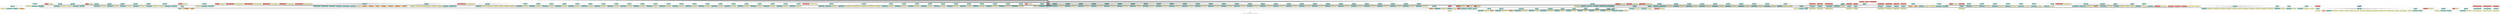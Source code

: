 digraph dependencies { node [shape="rect", style="filled", colorscheme=set312]; ranksep=0.4; compound=false; remincross=true; splines=true; splines=ortho; rankdir=LR; rankdir=TB; rankdir=BT; label=<<table BORDER="0"> <tr> <td colspan="5" align="center"><b>Legend</b></td> </tr> <tr> <td> <table BORDER="0"> <tr> <td bgcolor="#ffffb3" width="20"></td> <td>  Declarations</td> </tr> </table> </td> <td> <table BORDER="0"> <tr> <td bgcolor="#8dd3c7" width="20"></td> <td>  Module</td> </tr> </table> </td> <td> <table BORDER="0"> <tr> <td bgcolor="#80b1d3" width="20"></td> <td>  Bootstrap</td> </tr> </table> </td> <td> <table BORDER="0"> <tr> <td bgcolor="#fdb462" width="20"></td> <td>  Providers</td> </tr> </table> </td> <td> <table BORDER="0"> <tr> <td bgcolor="#fb8072" width="20"></td> <td>  Exports</td> </tr> </table> </td> </tr></table>>; ratio=compress; fontname="sans-serif";  subgraph "cluster_AboutModule" { label=""; style="dotted";node [shape="folder", fillcolor=1]; subgraph cluster_AboutModule_declarations { style="solid";node [style="filled", shape="rect"]; node [fillcolor=2]; "AboutComponent"; }  "AboutComponent" -> "AboutModule" [style="solid", lhead="cluster_AboutModule" ltail="cluster_AboutModule_declarations"]; subgraph "cluster_AboutModule_AboutComponent_providers" { style="solid";  }    subgraph cluster_AboutModule_imports { style="solid"; node [style="filled", fillcolor=1, shape="rect"];    "NgaModule" [label="NgaModule", shape="folder"];    "AboutRoutingModule" [label="AboutRoutingModule", shape="folder"];   }    "NgaModule" -> "AboutModule" [lhead="cluster_AboutModule", ltail="cluster_AboutModule_imports"];    "AboutRoutingModule" -> "AboutModule" [lhead="cluster_AboutModule", ltail="cluster_AboutModule_imports"];     subgraph cluster_AboutModule_exports { style="solid";node [style="filled", fillcolor=4, shape="rect"];}    subgraph cluster_AboutModule_bootstrap { style="solid"; node [style="filled", fillcolor=5, shape="rect"];  }    subgraph cluster_AboutModule_providers { style="solid"; node [style="filled", fillcolor=6, shape="rect"];   }     }  subgraph "cluster_AboutRoutingModule" { label=""; style="dotted";node [shape="folder", fillcolor=1]; subgraph cluster_AboutRoutingModule_declarations { style="solid";node [style="filled", shape="rect"]; }    subgraph cluster_AboutRoutingModule_imports { style="solid"; node [style="filled", fillcolor=1, shape="rect"];   }     subgraph cluster_AboutRoutingModule_exports { style="solid";node [style="filled", fillcolor=4, shape="rect"];}    subgraph cluster_AboutRoutingModule_bootstrap { style="solid"; node [style="filled", fillcolor=5, shape="rect"];  }    subgraph cluster_AboutRoutingModule_providers { style="solid"; node [style="filled", fillcolor=6, shape="rect"];   }     }  subgraph "cluster_AppModule" { label=""; style="dotted";node [shape="folder", fillcolor=1]; subgraph cluster_AppModule_declarations { style="solid";node [style="filled", shape="rect"]; node [fillcolor=2]; "AppComponent"; node [fillcolor=2]; "BaseComponent"; node [fillcolor=2]; "TrayBaseComponent"; node [fillcolor=2]; "GkFullLayoutComponent"; node [fillcolor=2]; "GkSimpleLayoutComponent"; node [fillcolor=2]; "GkLogoComponent"; node [fillcolor=2]; "GkSidebarWrapperComponent"; node [fillcolor=2]; "GkSidebarMenuComponent"; node [fillcolor=2]; "GkHeaderComponent"; node [fillcolor=2]; "GkBreadcrumbsComponent"; node [fillcolor=2]; "GkWorkingComponent"; node [fillcolor=2]; "GkFooterComponent"; }  "AppComponent" -> "AppModule" [style="solid", lhead="cluster_AppModule" ltail="cluster_AppModule_declarations"]; subgraph "cluster_AppModule_AppComponent_providers" { style="solid";  }  "BaseComponent" -> "AppModule" [style="solid", lhead="cluster_AppModule" ltail="cluster_AppModule_declarations"]; subgraph "cluster_AppModule_BaseComponent_providers" { style="solid";  }  "TrayBaseComponent" -> "AppModule" [style="solid", lhead="cluster_AppModule" ltail="cluster_AppModule_declarations"]; subgraph "cluster_AppModule_TrayBaseComponent_providers" { style="solid";  }  "GkFullLayoutComponent" -> "AppModule" [style="solid", lhead="cluster_AppModule" ltail="cluster_AppModule_declarations"]; subgraph "cluster_AppModule_GkFullLayoutComponent_providers" { style="solid";  }  "GkSimpleLayoutComponent" -> "AppModule" [style="solid", lhead="cluster_AppModule" ltail="cluster_AppModule_declarations"]; subgraph "cluster_AppModule_GkSimpleLayoutComponent_providers" { style="solid";  }  "GkLogoComponent" -> "AppModule" [style="solid", lhead="cluster_AppModule" ltail="cluster_AppModule_declarations"]; subgraph "cluster_AppModule_GkLogoComponent_providers" { style="solid";  }  "GkSidebarWrapperComponent" -> "AppModule" [style="solid", lhead="cluster_AppModule" ltail="cluster_AppModule_declarations"]; subgraph "cluster_AppModule_GkSidebarWrapperComponent_providers" { style="solid";  }  "GkSidebarMenuComponent" -> "AppModule" [style="solid", lhead="cluster_AppModule" ltail="cluster_AppModule_declarations"]; subgraph "cluster_AppModule_GkSidebarMenuComponent_providers" { style="solid";  }  "GkHeaderComponent" -> "AppModule" [style="solid", lhead="cluster_AppModule" ltail="cluster_AppModule_declarations"]; subgraph "cluster_AppModule_GkHeaderComponent_providers" { style="solid";  }  "GkBreadcrumbsComponent" -> "AppModule" [style="solid", lhead="cluster_AppModule" ltail="cluster_AppModule_declarations"]; subgraph "cluster_AppModule_GkBreadcrumbsComponent_providers" { style="solid";  }  "GkWorkingComponent" -> "AppModule" [style="solid", lhead="cluster_AppModule" ltail="cluster_AppModule_declarations"]; subgraph "cluster_AppModule_GkWorkingComponent_providers" { style="solid";  }  "GkFooterComponent" -> "AppModule" [style="solid", lhead="cluster_AppModule" ltail="cluster_AppModule_declarations"]; subgraph "cluster_AppModule_GkFooterComponent_providers" { style="solid";  }    subgraph cluster_AppModule_imports { style="solid"; node [style="filled", fillcolor=1, shape="rect"];    "AppRoutingModule" [label="AppRoutingModule", shape="folder"];   }    "AppRoutingModule" -> "AppModule" [lhead="cluster_AppModule", ltail="cluster_AppModule_imports"];     subgraph cluster_AppModule_exports { style="solid";node [style="filled", fillcolor=4, shape="rect"];}    subgraph cluster_AppModule_bootstrap { style="solid"; node [style="filled", fillcolor=5, shape="rect"];  "AppComponent " [label="AppComponent ", shape="rect"]  }  "AppModule" -> "AppComponent " [style="dotted", lhead="cluster_AppModule_bootstrap" ltail="cluster_AppModule"];    subgraph cluster_AppModule_providers { style="solid"; node [style="filled", fillcolor=6, shape="rect"];    "GlobalState" [label="GlobalState", shape="oval"];   }    "GlobalState" -> "AppModule" [lhead="cluster_AppModule", ltail="cluster_AppModule_providers"];     }  subgraph "cluster_AppRoutingModule" { label=""; style="dotted";node [shape="folder", fillcolor=1]; subgraph cluster_AppRoutingModule_declarations { style="solid";node [style="filled", shape="rect"]; }    subgraph cluster_AppRoutingModule_imports { style="solid"; node [style="filled", fillcolor=1, shape="rect"];   }     subgraph cluster_AppRoutingModule_exports { style="solid";node [style="filled", fillcolor=4, shape="rect"];}    subgraph cluster_AppRoutingModule_bootstrap { style="solid"; node [style="filled", fillcolor=5, shape="rect"];  }    subgraph cluster_AppRoutingModule_providers { style="solid"; node [style="filled", fillcolor=6, shape="rect"];   }     }  subgraph "cluster_AppTranslationModule" { label=""; style="dotted";node [shape="folder", fillcolor=1]; subgraph cluster_AppTranslationModule_declarations { style="solid";node [style="filled", shape="rect"]; }    subgraph cluster_AppTranslationModule_imports { style="solid"; node [style="filled", fillcolor=1, shape="rect"];   }     subgraph cluster_AppTranslationModule_exports { style="solid";node [style="filled", fillcolor=4, shape="rect"];}    subgraph cluster_AppTranslationModule_bootstrap { style="solid"; node [style="filled", fillcolor=5, shape="rect"];  }    subgraph cluster_AppTranslationModule_providers { style="solid"; node [style="filled", fillcolor=6, shape="rect"];   }     }  subgraph "cluster_ChatModule" { label=""; style="dotted";node [shape="folder", fillcolor=1]; subgraph cluster_ChatModule_declarations { style="solid";node [style="filled", shape="rect"]; node [fillcolor=2]; "ChatComponent"; }  "ChatComponent" -> "ChatModule" [style="solid", lhead="cluster_ChatModule" ltail="cluster_ChatModule_declarations"]; subgraph "cluster_ChatModule_ChatComponent_providers" { style="solid";  }    subgraph cluster_ChatModule_imports { style="solid"; node [style="filled", fillcolor=1, shape="rect"];    "HChatModule" [label="HChatModule", shape="folder"];    "ChatRoutingModule" [label="ChatRoutingModule", shape="folder"];   }    "HChatModule" -> "ChatModule" [lhead="cluster_ChatModule", ltail="cluster_ChatModule_imports"];    "ChatRoutingModule" -> "ChatModule" [lhead="cluster_ChatModule", ltail="cluster_ChatModule_imports"];     subgraph cluster_ChatModule_exports { style="solid";node [style="filled", fillcolor=4, shape="rect"];}    subgraph cluster_ChatModule_bootstrap { style="solid"; node [style="filled", fillcolor=5, shape="rect"];  }    subgraph cluster_ChatModule_providers { style="solid"; node [style="filled", fillcolor=6, shape="rect"];   }     }  subgraph "cluster_ChatRoutingModule" { label=""; style="dotted";node [shape="folder", fillcolor=1]; subgraph cluster_ChatRoutingModule_declarations { style="solid";node [style="filled", shape="rect"]; }    subgraph cluster_ChatRoutingModule_imports { style="solid"; node [style="filled", fillcolor=1, shape="rect"];   }     subgraph cluster_ChatRoutingModule_exports { style="solid";node [style="filled", fillcolor=4, shape="rect"];}    subgraph cluster_ChatRoutingModule_bootstrap { style="solid"; node [style="filled", fillcolor=5, shape="rect"];  }    subgraph cluster_ChatRoutingModule_providers { style="solid"; node [style="filled", fillcolor=6, shape="rect"];   }     }  subgraph "cluster_CompletedModule" { label=""; style="dotted";node [shape="folder", fillcolor=1]; subgraph cluster_CompletedModule_declarations { style="solid";node [style="filled", shape="rect"]; node [fillcolor=2]; "CompletedComponent"; }  "CompletedComponent" -> "CompletedModule" [style="solid", lhead="cluster_CompletedModule" ltail="cluster_CompletedModule_declarations"]; subgraph "cluster_CompletedModule_CompletedComponent_providers" { style="solid";  }    subgraph cluster_CompletedModule_imports { style="solid"; node [style="filled", fillcolor=1, shape="rect"];    "HDataTableByTrayModule" [label="HDataTableByTrayModule", shape="folder"];    "CompletedRoutingModule" [label="CompletedRoutingModule", shape="folder"];   }    "HDataTableByTrayModule" -> "CompletedModule" [lhead="cluster_CompletedModule", ltail="cluster_CompletedModule_imports"];    "CompletedRoutingModule" -> "CompletedModule" [lhead="cluster_CompletedModule", ltail="cluster_CompletedModule_imports"];     subgraph cluster_CompletedModule_exports { style="solid";node [style="filled", fillcolor=4, shape="rect"];}    subgraph cluster_CompletedModule_bootstrap { style="solid"; node [style="filled", fillcolor=5, shape="rect"];  }    subgraph cluster_CompletedModule_providers { style="solid"; node [style="filled", fillcolor=6, shape="rect"];    "RequestsServices" [label="RequestsServices", shape="oval"];   }    "RequestsServices" -> "CompletedModule" [lhead="cluster_CompletedModule", ltail="cluster_CompletedModule_providers"];     }  subgraph "cluster_CompletedRoutingModule" { label=""; style="dotted";node [shape="folder", fillcolor=1]; subgraph cluster_CompletedRoutingModule_declarations { style="solid";node [style="filled", shape="rect"]; }    subgraph cluster_CompletedRoutingModule_imports { style="solid"; node [style="filled", fillcolor=1, shape="rect"];   }     subgraph cluster_CompletedRoutingModule_exports { style="solid";node [style="filled", fillcolor=4, shape="rect"];}    subgraph cluster_CompletedRoutingModule_bootstrap { style="solid"; node [style="filled", fillcolor=5, shape="rect"];  }    subgraph cluster_CompletedRoutingModule_providers { style="solid"; node [style="filled", fillcolor=6, shape="rect"];   }     }  subgraph "cluster_DictModule" { label=""; style="dotted";node [shape="folder", fillcolor=1]; subgraph cluster_DictModule_declarations { style="solid";node [style="filled", shape="rect"]; node [fillcolor=2]; "DictComponent"; }  "DictComponent" -> "DictModule" [style="solid", lhead="cluster_DictModule" ltail="cluster_DictModule_declarations"]; subgraph "cluster_DictModule_DictComponent_providers" { style="solid";  }    subgraph cluster_DictModule_imports { style="solid"; node [style="filled", fillcolor=1, shape="rect"];    "AppTranslationModule" [label="AppTranslationModule", shape="folder"];    "DictRoutingModule" [label="DictRoutingModule", shape="folder"];   }    "AppTranslationModule" -> "DictModule" [lhead="cluster_DictModule", ltail="cluster_DictModule_imports"];    "DictRoutingModule" -> "DictModule" [lhead="cluster_DictModule", ltail="cluster_DictModule_imports"];     subgraph cluster_DictModule_exports { style="solid";node [style="filled", fillcolor=4, shape="rect"];}    subgraph cluster_DictModule_bootstrap { style="solid"; node [style="filled", fillcolor=5, shape="rect"];  }    subgraph cluster_DictModule_providers { style="solid"; node [style="filled", fillcolor=6, shape="rect"];   }     }  subgraph "cluster_DictRoutingModule" { label=""; style="dotted";node [shape="folder", fillcolor=1]; subgraph cluster_DictRoutingModule_declarations { style="solid";node [style="filled", shape="rect"]; }    subgraph cluster_DictRoutingModule_imports { style="solid"; node [style="filled", fillcolor=1, shape="rect"];   }     subgraph cluster_DictRoutingModule_exports { style="solid";node [style="filled", fillcolor=4, shape="rect"];}    subgraph cluster_DictRoutingModule_bootstrap { style="solid"; node [style="filled", fillcolor=5, shape="rect"];  }    subgraph cluster_DictRoutingModule_providers { style="solid"; node [style="filled", fillcolor=6, shape="rect"];   }     }  subgraph "cluster_DraftModule" { label=""; style="dotted";node [shape="folder", fillcolor=1]; subgraph cluster_DraftModule_declarations { style="solid";node [style="filled", shape="rect"]; node [fillcolor=2]; "DraftComponent"; }  "DraftComponent" -> "DraftModule" [style="solid", lhead="cluster_DraftModule" ltail="cluster_DraftModule_declarations"]; subgraph "cluster_DraftModule_DraftComponent_providers" { style="solid";  }    subgraph cluster_DraftModule_imports { style="solid"; node [style="filled", fillcolor=1, shape="rect"];    "HDataTableByTrayModule" [label="HDataTableByTrayModule", shape="folder"];    "DraftRoutingModule" [label="DraftRoutingModule", shape="folder"];   }    "HDataTableByTrayModule" -> "DraftModule" [lhead="cluster_DraftModule", ltail="cluster_DraftModule_imports"];    "DraftRoutingModule" -> "DraftModule" [lhead="cluster_DraftModule", ltail="cluster_DraftModule_imports"];     subgraph cluster_DraftModule_exports { style="solid";node [style="filled", fillcolor=4, shape="rect"];}    subgraph cluster_DraftModule_bootstrap { style="solid"; node [style="filled", fillcolor=5, shape="rect"];  }    subgraph cluster_DraftModule_providers { style="solid"; node [style="filled", fillcolor=6, shape="rect"];    "RequestsServices" [label="RequestsServices", shape="oval"];   }    "RequestsServices" -> "DraftModule" [lhead="cluster_DraftModule", ltail="cluster_DraftModule_providers"];     }  subgraph "cluster_DraftRoutingModule" { label=""; style="dotted";node [shape="folder", fillcolor=1]; subgraph cluster_DraftRoutingModule_declarations { style="solid";node [style="filled", shape="rect"]; }    subgraph cluster_DraftRoutingModule_imports { style="solid"; node [style="filled", fillcolor=1, shape="rect"];   }     subgraph cluster_DraftRoutingModule_exports { style="solid";node [style="filled", fillcolor=4, shape="rect"];}    subgraph cluster_DraftRoutingModule_bootstrap { style="solid"; node [style="filled", fillcolor=5, shape="rect"];  }    subgraph cluster_DraftRoutingModule_providers { style="solid"; node [style="filled", fillcolor=6, shape="rect"];   }     }  subgraph "cluster_FavModule" { label=""; style="dotted";node [shape="folder", fillcolor=1]; subgraph cluster_FavModule_declarations { style="solid";node [style="filled", shape="rect"]; node [fillcolor=2]; "Fav"; }  "Fav" -> "FavModule" [style="solid", lhead="cluster_FavModule" ltail="cluster_FavModule_declarations"]; subgraph "cluster_FavModule_Fav_providers" { style="solid";  }    subgraph cluster_FavModule_imports { style="solid"; node [style="filled", fillcolor=1, shape="rect"];    "AppTranslationModule" [label="AppTranslationModule", shape="folder"];    "routing" [label="routing", shape="folder"];   }    "AppTranslationModule" -> "FavModule" [lhead="cluster_FavModule", ltail="cluster_FavModule_imports"];    "routing" -> "FavModule" [lhead="cluster_FavModule", ltail="cluster_FavModule_imports"];     subgraph cluster_FavModule_exports { style="solid";node [style="filled", fillcolor=4, shape="rect"];}    subgraph cluster_FavModule_bootstrap { style="solid"; node [style="filled", fillcolor=5, shape="rect"];  }    subgraph cluster_FavModule_providers { style="solid"; node [style="filled", fillcolor=6, shape="rect"];    "FavTcodeService" [label="FavTcodeService", shape="oval"];    "IconsService" [label="IconsService", shape="oval"];   }    "FavTcodeService" -> "FavModule" [lhead="cluster_FavModule", ltail="cluster_FavModule_providers"];    "IconsService" -> "FavModule" [lhead="cluster_FavModule", ltail="cluster_FavModule_providers"];     }  subgraph "cluster_ForgotModule" { label=""; style="dotted";node [shape="folder", fillcolor=1]; subgraph cluster_ForgotModule_declarations { style="solid";node [style="filled", shape="rect"]; node [fillcolor=2]; "ForgotComponent"; }  "ForgotComponent" -> "ForgotModule" [style="solid", lhead="cluster_ForgotModule" ltail="cluster_ForgotModule_declarations"]; subgraph "cluster_ForgotModule_ForgotComponent_providers" { style="solid";  }    subgraph cluster_ForgotModule_imports { style="solid"; node [style="filled", fillcolor=1, shape="rect"];    "AppTranslationModule" [label="AppTranslationModule", shape="folder"];    "ForgotRoutingModule" [label="ForgotRoutingModule", shape="folder"];   }    "AppTranslationModule" -> "ForgotModule" [lhead="cluster_ForgotModule", ltail="cluster_ForgotModule_imports"];    "ForgotRoutingModule" -> "ForgotModule" [lhead="cluster_ForgotModule", ltail="cluster_ForgotModule_imports"];     subgraph cluster_ForgotModule_exports { style="solid";node [style="filled", fillcolor=4, shape="rect"];}    subgraph cluster_ForgotModule_bootstrap { style="solid"; node [style="filled", fillcolor=5, shape="rect"];  }    subgraph cluster_ForgotModule_providers { style="solid"; node [style="filled", fillcolor=6, shape="rect"];    "UserService" [label="UserService", shape="oval"];   }    "UserService" -> "ForgotModule" [lhead="cluster_ForgotModule", ltail="cluster_ForgotModule_providers"];     }  subgraph "cluster_ForgotRoutingModule" { label=""; style="dotted";node [shape="folder", fillcolor=1]; subgraph cluster_ForgotRoutingModule_declarations { style="solid";node [style="filled", shape="rect"]; }    subgraph cluster_ForgotRoutingModule_imports { style="solid"; node [style="filled", fillcolor=1, shape="rect"];   }     subgraph cluster_ForgotRoutingModule_exports { style="solid";node [style="filled", fillcolor=4, shape="rect"];}    subgraph cluster_ForgotRoutingModule_bootstrap { style="solid"; node [style="filled", fillcolor=5, shape="rect"];  }    subgraph cluster_ForgotRoutingModule_providers { style="solid"; node [style="filled", fillcolor=6, shape="rect"];   }     }  subgraph "cluster_GkCln00Module" { label=""; style="dotted";node [shape="folder", fillcolor=1]; subgraph cluster_GkCln00Module_declarations { style="solid";node [style="filled", shape="rect"]; node [fillcolor=2]; "GkCln00Component"; }  "GkCln00Component" -> "GkCln00Module" [style="solid", lhead="cluster_GkCln00Module" ltail="cluster_GkCln00Module_declarations"]; subgraph "cluster_GkCln00Module_GkCln00Component_providers" { style="solid";  }    subgraph cluster_GkCln00Module_imports { style="solid"; node [style="filled", fillcolor=1, shape="rect"];    "HNavBoardModule" [label="HNavBoardModule", shape="folder"];    "GkCln00RoutingModule" [label="GkCln00RoutingModule", shape="folder"];   }    "HNavBoardModule" -> "GkCln00Module" [lhead="cluster_GkCln00Module", ltail="cluster_GkCln00Module_imports"];    "GkCln00RoutingModule" -> "GkCln00Module" [lhead="cluster_GkCln00Module", ltail="cluster_GkCln00Module_imports"];     subgraph cluster_GkCln00Module_exports { style="solid";node [style="filled", fillcolor=4, shape="rect"];}    subgraph cluster_GkCln00Module_bootstrap { style="solid"; node [style="filled", fillcolor=5, shape="rect"];  }    subgraph cluster_GkCln00Module_providers { style="solid"; node [style="filled", fillcolor=6, shape="rect"];   }     }  subgraph "cluster_GkCln00RoutingModule" { label=""; style="dotted";node [shape="folder", fillcolor=1]; subgraph cluster_GkCln00RoutingModule_declarations { style="solid";node [style="filled", shape="rect"]; }    subgraph cluster_GkCln00RoutingModule_imports { style="solid"; node [style="filled", fillcolor=1, shape="rect"];   }     subgraph cluster_GkCln00RoutingModule_exports { style="solid";node [style="filled", fillcolor=4, shape="rect"];}    subgraph cluster_GkCln00RoutingModule_bootstrap { style="solid"; node [style="filled", fillcolor=5, shape="rect"];  }    subgraph cluster_GkCln00RoutingModule_providers { style="solid"; node [style="filled", fillcolor=6, shape="rect"];   }     }  subgraph "cluster_GkCln10Module" { label=""; style="dotted";node [shape="folder", fillcolor=1]; subgraph cluster_GkCln10Module_declarations { style="solid";node [style="filled", shape="rect"]; node [fillcolor=2]; "GkCln10Component"; }  "GkCln10Component" -> "GkCln10Module" [style="solid", lhead="cluster_GkCln10Module" ltail="cluster_GkCln10Module_declarations"]; subgraph "cluster_GkCln10Module_GkCln10Component_providers" { style="solid";  }    subgraph cluster_GkCln10Module_imports { style="solid"; node [style="filled", fillcolor=1, shape="rect"];    "HNavBoardModule" [label="HNavBoardModule", shape="folder"];    "GkCln10RoutingModule" [label="GkCln10RoutingModule", shape="folder"];   }    "HNavBoardModule" -> "GkCln10Module" [lhead="cluster_GkCln10Module", ltail="cluster_GkCln10Module_imports"];    "GkCln10RoutingModule" -> "GkCln10Module" [lhead="cluster_GkCln10Module", ltail="cluster_GkCln10Module_imports"];     subgraph cluster_GkCln10Module_exports { style="solid";node [style="filled", fillcolor=4, shape="rect"];}    subgraph cluster_GkCln10Module_bootstrap { style="solid"; node [style="filled", fillcolor=5, shape="rect"];  }    subgraph cluster_GkCln10Module_providers { style="solid"; node [style="filled", fillcolor=6, shape="rect"];   }     }  subgraph "cluster_GkCln10RoutingModule" { label=""; style="dotted";node [shape="folder", fillcolor=1]; subgraph cluster_GkCln10RoutingModule_declarations { style="solid";node [style="filled", shape="rect"]; }    subgraph cluster_GkCln10RoutingModule_imports { style="solid"; node [style="filled", fillcolor=1, shape="rect"];   }     subgraph cluster_GkCln10RoutingModule_exports { style="solid";node [style="filled", fillcolor=4, shape="rect"];}    subgraph cluster_GkCln10RoutingModule_bootstrap { style="solid"; node [style="filled", fillcolor=5, shape="rect"];  }    subgraph cluster_GkCln10RoutingModule_providers { style="solid"; node [style="filled", fillcolor=6, shape="rect"];   }     }  subgraph "cluster_GkCln11Module" { label=""; style="dotted";node [shape="folder", fillcolor=1]; subgraph cluster_GkCln11Module_declarations { style="solid";node [style="filled", shape="rect"]; node [fillcolor=2]; "GkCln11Component"; }  "GkCln11Component" -> "GkCln11Module" [style="solid", lhead="cluster_GkCln11Module" ltail="cluster_GkCln11Module_declarations"]; subgraph "cluster_GkCln11Module_GkCln11Component_providers" { style="solid";  }    subgraph cluster_GkCln11Module_imports { style="solid"; node [style="filled", fillcolor=1, shape="rect"];    "GkClnSharedModule" [label="GkClnSharedModule", shape="folder"];    "GkCln11RoutingModule" [label="GkCln11RoutingModule", shape="folder"];   }    "GkClnSharedModule" -> "GkCln11Module" [lhead="cluster_GkCln11Module", ltail="cluster_GkCln11Module_imports"];    "GkCln11RoutingModule" -> "GkCln11Module" [lhead="cluster_GkCln11Module", ltail="cluster_GkCln11Module_imports"];     subgraph cluster_GkCln11Module_exports { style="solid";node [style="filled", fillcolor=4, shape="rect"];}    subgraph cluster_GkCln11Module_bootstrap { style="solid"; node [style="filled", fillcolor=5, shape="rect"];  }    subgraph cluster_GkCln11Module_providers { style="solid"; node [style="filled", fillcolor=6, shape="rect"];   }     }  subgraph "cluster_GkCln11RoutingModule" { label=""; style="dotted";node [shape="folder", fillcolor=1]; subgraph cluster_GkCln11RoutingModule_declarations { style="solid";node [style="filled", shape="rect"]; }    subgraph cluster_GkCln11RoutingModule_imports { style="solid"; node [style="filled", fillcolor=1, shape="rect"];   }     subgraph cluster_GkCln11RoutingModule_exports { style="solid";node [style="filled", fillcolor=4, shape="rect"];}    subgraph cluster_GkCln11RoutingModule_bootstrap { style="solid"; node [style="filled", fillcolor=5, shape="rect"];  }    subgraph cluster_GkCln11RoutingModule_providers { style="solid"; node [style="filled", fillcolor=6, shape="rect"];   }     }  subgraph "cluster_GkCln12Module" { label=""; style="dotted";node [shape="folder", fillcolor=1]; subgraph cluster_GkCln12Module_declarations { style="solid";node [style="filled", shape="rect"]; node [fillcolor=2]; "GkCln12Component"; }  "GkCln12Component" -> "GkCln12Module" [style="solid", lhead="cluster_GkCln12Module" ltail="cluster_GkCln12Module_declarations"]; subgraph "cluster_GkCln12Module_GkCln12Component_providers" { style="solid";  }    subgraph cluster_GkCln12Module_imports { style="solid"; node [style="filled", fillcolor=1, shape="rect"];    "HLeadFormModule" [label="HLeadFormModule", shape="folder"];    "GkClnSharedModule" [label="GkClnSharedModule", shape="folder"];    "GkCln12RoutingModule" [label="GkCln12RoutingModule", shape="folder"];   }    "HLeadFormModule" -> "GkCln12Module" [lhead="cluster_GkCln12Module", ltail="cluster_GkCln12Module_imports"];    "GkClnSharedModule" -> "GkCln12Module" [lhead="cluster_GkCln12Module", ltail="cluster_GkCln12Module_imports"];    "GkCln12RoutingModule" -> "GkCln12Module" [lhead="cluster_GkCln12Module", ltail="cluster_GkCln12Module_imports"];     subgraph cluster_GkCln12Module_exports { style="solid";node [style="filled", fillcolor=4, shape="rect"];}    subgraph cluster_GkCln12Module_bootstrap { style="solid"; node [style="filled", fillcolor=5, shape="rect"];  }    subgraph cluster_GkCln12Module_providers { style="solid"; node [style="filled", fillcolor=6, shape="rect"];   }     }  subgraph "cluster_GkCln12RoutingModule" { label=""; style="dotted";node [shape="folder", fillcolor=1]; subgraph cluster_GkCln12RoutingModule_declarations { style="solid";node [style="filled", shape="rect"]; }    subgraph cluster_GkCln12RoutingModule_imports { style="solid"; node [style="filled", fillcolor=1, shape="rect"];   }     subgraph cluster_GkCln12RoutingModule_exports { style="solid";node [style="filled", fillcolor=4, shape="rect"];}    subgraph cluster_GkCln12RoutingModule_bootstrap { style="solid"; node [style="filled", fillcolor=5, shape="rect"];  }    subgraph cluster_GkCln12RoutingModule_providers { style="solid"; node [style="filled", fillcolor=6, shape="rect"];   }     }  subgraph "cluster_GkCln13Module" { label=""; style="dotted";node [shape="folder", fillcolor=1]; subgraph cluster_GkCln13Module_declarations { style="solid";node [style="filled", shape="rect"]; node [fillcolor=2]; "GkCln13Component"; }  "GkCln13Component" -> "GkCln13Module" [style="solid", lhead="cluster_GkCln13Module" ltail="cluster_GkCln13Module_declarations"]; subgraph "cluster_GkCln13Module_GkCln13Component_providers" { style="solid";  }    subgraph cluster_GkCln13Module_imports { style="solid"; node [style="filled", fillcolor=1, shape="rect"];    "HLeadFormModule" [label="HLeadFormModule", shape="folder"];    "GkClnSharedModule" [label="GkClnSharedModule", shape="folder"];    "GkCln13RoutingModule" [label="GkCln13RoutingModule", shape="folder"];   }    "HLeadFormModule" -> "GkCln13Module" [lhead="cluster_GkCln13Module", ltail="cluster_GkCln13Module_imports"];    "GkClnSharedModule" -> "GkCln13Module" [lhead="cluster_GkCln13Module", ltail="cluster_GkCln13Module_imports"];    "GkCln13RoutingModule" -> "GkCln13Module" [lhead="cluster_GkCln13Module", ltail="cluster_GkCln13Module_imports"];     subgraph cluster_GkCln13Module_exports { style="solid";node [style="filled", fillcolor=4, shape="rect"];}    subgraph cluster_GkCln13Module_bootstrap { style="solid"; node [style="filled", fillcolor=5, shape="rect"];  }    subgraph cluster_GkCln13Module_providers { style="solid"; node [style="filled", fillcolor=6, shape="rect"];   }     }  subgraph "cluster_GkCln13RoutingModule" { label=""; style="dotted";node [shape="folder", fillcolor=1]; subgraph cluster_GkCln13RoutingModule_declarations { style="solid";node [style="filled", shape="rect"]; }    subgraph cluster_GkCln13RoutingModule_imports { style="solid"; node [style="filled", fillcolor=1, shape="rect"];   }     subgraph cluster_GkCln13RoutingModule_exports { style="solid";node [style="filled", fillcolor=4, shape="rect"];}    subgraph cluster_GkCln13RoutingModule_bootstrap { style="solid"; node [style="filled", fillcolor=5, shape="rect"];  }    subgraph cluster_GkCln13RoutingModule_providers { style="solid"; node [style="filled", fillcolor=6, shape="rect"];   }     }  subgraph "cluster_GkCln14Module" { label=""; style="dotted";node [shape="folder", fillcolor=1]; subgraph cluster_GkCln14Module_declarations { style="solid";node [style="filled", shape="rect"]; node [fillcolor=2]; "GkCln14Component"; }  "GkCln14Component" -> "GkCln14Module" [style="solid", lhead="cluster_GkCln14Module" ltail="cluster_GkCln14Module_declarations"]; subgraph "cluster_GkCln14Module_GkCln14Component_providers" { style="solid";  }    subgraph cluster_GkCln14Module_imports { style="solid"; node [style="filled", fillcolor=1, shape="rect"];    "HLeadFormModule" [label="HLeadFormModule", shape="folder"];    "GkClnSharedModule" [label="GkClnSharedModule", shape="folder"];    "GkCln14RoutingModule" [label="GkCln14RoutingModule", shape="folder"];   }    "HLeadFormModule" -> "GkCln14Module" [lhead="cluster_GkCln14Module", ltail="cluster_GkCln14Module_imports"];    "GkClnSharedModule" -> "GkCln14Module" [lhead="cluster_GkCln14Module", ltail="cluster_GkCln14Module_imports"];    "GkCln14RoutingModule" -> "GkCln14Module" [lhead="cluster_GkCln14Module", ltail="cluster_GkCln14Module_imports"];     subgraph cluster_GkCln14Module_exports { style="solid";node [style="filled", fillcolor=4, shape="rect"];}    subgraph cluster_GkCln14Module_bootstrap { style="solid"; node [style="filled", fillcolor=5, shape="rect"];  }    subgraph cluster_GkCln14Module_providers { style="solid"; node [style="filled", fillcolor=6, shape="rect"];   }     }  subgraph "cluster_GkCln14RoutingModule" { label=""; style="dotted";node [shape="folder", fillcolor=1]; subgraph cluster_GkCln14RoutingModule_declarations { style="solid";node [style="filled", shape="rect"]; }    subgraph cluster_GkCln14RoutingModule_imports { style="solid"; node [style="filled", fillcolor=1, shape="rect"];   }     subgraph cluster_GkCln14RoutingModule_exports { style="solid";node [style="filled", fillcolor=4, shape="rect"];}    subgraph cluster_GkCln14RoutingModule_bootstrap { style="solid"; node [style="filled", fillcolor=5, shape="rect"];  }    subgraph cluster_GkCln14RoutingModule_providers { style="solid"; node [style="filled", fillcolor=6, shape="rect"];   }     }  subgraph "cluster_GkCln15Module" { label=""; style="dotted";node [shape="folder", fillcolor=1]; subgraph cluster_GkCln15Module_declarations { style="solid";node [style="filled", shape="rect"]; node [fillcolor=2]; "GkCln15Component"; }  "GkCln15Component" -> "GkCln15Module" [style="solid", lhead="cluster_GkCln15Module" ltail="cluster_GkCln15Module_declarations"]; subgraph "cluster_GkCln15Module_GkCln15Component_providers" { style="solid";  }    subgraph cluster_GkCln15Module_imports { style="solid"; node [style="filled", fillcolor=1, shape="rect"];    "HLeadFormModule" [label="HLeadFormModule", shape="folder"];    "GkClnSharedModule" [label="GkClnSharedModule", shape="folder"];    "GkCln15RoutingModule" [label="GkCln15RoutingModule", shape="folder"];   }    "HLeadFormModule" -> "GkCln15Module" [lhead="cluster_GkCln15Module", ltail="cluster_GkCln15Module_imports"];    "GkClnSharedModule" -> "GkCln15Module" [lhead="cluster_GkCln15Module", ltail="cluster_GkCln15Module_imports"];    "GkCln15RoutingModule" -> "GkCln15Module" [lhead="cluster_GkCln15Module", ltail="cluster_GkCln15Module_imports"];     subgraph cluster_GkCln15Module_exports { style="solid";node [style="filled", fillcolor=4, shape="rect"];}    subgraph cluster_GkCln15Module_bootstrap { style="solid"; node [style="filled", fillcolor=5, shape="rect"];  }    subgraph cluster_GkCln15Module_providers { style="solid"; node [style="filled", fillcolor=6, shape="rect"];   }     }  subgraph "cluster_GkCln15RoutingModule" { label=""; style="dotted";node [shape="folder", fillcolor=1]; subgraph cluster_GkCln15RoutingModule_declarations { style="solid";node [style="filled", shape="rect"]; }    subgraph cluster_GkCln15RoutingModule_imports { style="solid"; node [style="filled", fillcolor=1, shape="rect"];   }     subgraph cluster_GkCln15RoutingModule_exports { style="solid";node [style="filled", fillcolor=4, shape="rect"];}    subgraph cluster_GkCln15RoutingModule_bootstrap { style="solid"; node [style="filled", fillcolor=5, shape="rect"];  }    subgraph cluster_GkCln15RoutingModule_providers { style="solid"; node [style="filled", fillcolor=6, shape="rect"];   }     }  subgraph "cluster_GkCln16Module" { label=""; style="dotted";node [shape="folder", fillcolor=1]; subgraph cluster_GkCln16Module_declarations { style="solid";node [style="filled", shape="rect"]; node [fillcolor=2]; "GkCln16Component"; }  "GkCln16Component" -> "GkCln16Module" [style="solid", lhead="cluster_GkCln16Module" ltail="cluster_GkCln16Module_declarations"]; subgraph "cluster_GkCln16Module_GkCln16Component_providers" { style="solid";  }    subgraph cluster_GkCln16Module_imports { style="solid"; node [style="filled", fillcolor=1, shape="rect"];    "HLeadFormModule" [label="HLeadFormModule", shape="folder"];    "GkClnSharedModule" [label="GkClnSharedModule", shape="folder"];    "GkCln16RoutingModule" [label="GkCln16RoutingModule", shape="folder"];   }    "HLeadFormModule" -> "GkCln16Module" [lhead="cluster_GkCln16Module", ltail="cluster_GkCln16Module_imports"];    "GkClnSharedModule" -> "GkCln16Module" [lhead="cluster_GkCln16Module", ltail="cluster_GkCln16Module_imports"];    "GkCln16RoutingModule" -> "GkCln16Module" [lhead="cluster_GkCln16Module", ltail="cluster_GkCln16Module_imports"];     subgraph cluster_GkCln16Module_exports { style="solid";node [style="filled", fillcolor=4, shape="rect"];}    subgraph cluster_GkCln16Module_bootstrap { style="solid"; node [style="filled", fillcolor=5, shape="rect"];  }    subgraph cluster_GkCln16Module_providers { style="solid"; node [style="filled", fillcolor=6, shape="rect"];   }     }  subgraph "cluster_GkCln16RoutingModule" { label=""; style="dotted";node [shape="folder", fillcolor=1]; subgraph cluster_GkCln16RoutingModule_declarations { style="solid";node [style="filled", shape="rect"]; }    subgraph cluster_GkCln16RoutingModule_imports { style="solid"; node [style="filled", fillcolor=1, shape="rect"];   }     subgraph cluster_GkCln16RoutingModule_exports { style="solid";node [style="filled", fillcolor=4, shape="rect"];}    subgraph cluster_GkCln16RoutingModule_bootstrap { style="solid"; node [style="filled", fillcolor=5, shape="rect"];  }    subgraph cluster_GkCln16RoutingModule_providers { style="solid"; node [style="filled", fillcolor=6, shape="rect"];   }     }  subgraph "cluster_GkCln17Module" { label=""; style="dotted";node [shape="folder", fillcolor=1]; subgraph cluster_GkCln17Module_declarations { style="solid";node [style="filled", shape="rect"]; node [fillcolor=2]; "GkCln17Component"; }  "GkCln17Component" -> "GkCln17Module" [style="solid", lhead="cluster_GkCln17Module" ltail="cluster_GkCln17Module_declarations"]; subgraph "cluster_GkCln17Module_GkCln17Component_providers" { style="solid";  }    subgraph cluster_GkCln17Module_imports { style="solid"; node [style="filled", fillcolor=1, shape="rect"];    "HLeadFormModule" [label="HLeadFormModule", shape="folder"];    "GkClnSharedModule" [label="GkClnSharedModule", shape="folder"];    "GkCln17RoutingModule" [label="GkCln17RoutingModule", shape="folder"];   }    "HLeadFormModule" -> "GkCln17Module" [lhead="cluster_GkCln17Module", ltail="cluster_GkCln17Module_imports"];    "GkClnSharedModule" -> "GkCln17Module" [lhead="cluster_GkCln17Module", ltail="cluster_GkCln17Module_imports"];    "GkCln17RoutingModule" -> "GkCln17Module" [lhead="cluster_GkCln17Module", ltail="cluster_GkCln17Module_imports"];     subgraph cluster_GkCln17Module_exports { style="solid";node [style="filled", fillcolor=4, shape="rect"];}    subgraph cluster_GkCln17Module_bootstrap { style="solid"; node [style="filled", fillcolor=5, shape="rect"];  }    subgraph cluster_GkCln17Module_providers { style="solid"; node [style="filled", fillcolor=6, shape="rect"];   }     }  subgraph "cluster_GkCln17RoutingModule" { label=""; style="dotted";node [shape="folder", fillcolor=1]; subgraph cluster_GkCln17RoutingModule_declarations { style="solid";node [style="filled", shape="rect"]; }    subgraph cluster_GkCln17RoutingModule_imports { style="solid"; node [style="filled", fillcolor=1, shape="rect"];   }     subgraph cluster_GkCln17RoutingModule_exports { style="solid";node [style="filled", fillcolor=4, shape="rect"];}    subgraph cluster_GkCln17RoutingModule_bootstrap { style="solid"; node [style="filled", fillcolor=5, shape="rect"];  }    subgraph cluster_GkCln17RoutingModule_providers { style="solid"; node [style="filled", fillcolor=6, shape="rect"];   }     }  subgraph "cluster_GkCln18Module" { label=""; style="dotted";node [shape="folder", fillcolor=1]; subgraph cluster_GkCln18Module_declarations { style="solid";node [style="filled", shape="rect"]; node [fillcolor=2]; "GkCln18Component"; }  "GkCln18Component" -> "GkCln18Module" [style="solid", lhead="cluster_GkCln18Module" ltail="cluster_GkCln18Module_declarations"]; subgraph "cluster_GkCln18Module_GkCln18Component_providers" { style="solid";  }    subgraph cluster_GkCln18Module_imports { style="solid"; node [style="filled", fillcolor=1, shape="rect"];    "HLeadFormModule" [label="HLeadFormModule", shape="folder"];    "GkClnSharedModule" [label="GkClnSharedModule", shape="folder"];    "GkCln18RoutingModule" [label="GkCln18RoutingModule", shape="folder"];   }    "HLeadFormModule" -> "GkCln18Module" [lhead="cluster_GkCln18Module", ltail="cluster_GkCln18Module_imports"];    "GkClnSharedModule" -> "GkCln18Module" [lhead="cluster_GkCln18Module", ltail="cluster_GkCln18Module_imports"];    "GkCln18RoutingModule" -> "GkCln18Module" [lhead="cluster_GkCln18Module", ltail="cluster_GkCln18Module_imports"];     subgraph cluster_GkCln18Module_exports { style="solid";node [style="filled", fillcolor=4, shape="rect"];}    subgraph cluster_GkCln18Module_bootstrap { style="solid"; node [style="filled", fillcolor=5, shape="rect"];  }    subgraph cluster_GkCln18Module_providers { style="solid"; node [style="filled", fillcolor=6, shape="rect"];   }     }  subgraph "cluster_GkCln18RoutingModule" { label=""; style="dotted";node [shape="folder", fillcolor=1]; subgraph cluster_GkCln18RoutingModule_declarations { style="solid";node [style="filled", shape="rect"]; }    subgraph cluster_GkCln18RoutingModule_imports { style="solid"; node [style="filled", fillcolor=1, shape="rect"];   }     subgraph cluster_GkCln18RoutingModule_exports { style="solid";node [style="filled", fillcolor=4, shape="rect"];}    subgraph cluster_GkCln18RoutingModule_bootstrap { style="solid"; node [style="filled", fillcolor=5, shape="rect"];  }    subgraph cluster_GkCln18RoutingModule_providers { style="solid"; node [style="filled", fillcolor=6, shape="rect"];   }     }  subgraph "cluster_GkCln19Module" { label=""; style="dotted";node [shape="folder", fillcolor=1]; subgraph cluster_GkCln19Module_declarations { style="solid";node [style="filled", shape="rect"]; node [fillcolor=2]; "GkCln19Component"; }  "GkCln19Component" -> "GkCln19Module" [style="solid", lhead="cluster_GkCln19Module" ltail="cluster_GkCln19Module_declarations"]; subgraph "cluster_GkCln19Module_GkCln19Component_providers" { style="solid";  }    subgraph cluster_GkCln19Module_imports { style="solid"; node [style="filled", fillcolor=1, shape="rect"];    "HLeadFormModule" [label="HLeadFormModule", shape="folder"];    "HViewChangesModule" [label="HViewChangesModule", shape="folder"];    "GkCln19RoutingModule" [label="GkCln19RoutingModule", shape="folder"];   }    "HLeadFormModule" -> "GkCln19Module" [lhead="cluster_GkCln19Module", ltail="cluster_GkCln19Module_imports"];    "HViewChangesModule" -> "GkCln19Module" [lhead="cluster_GkCln19Module", ltail="cluster_GkCln19Module_imports"];    "GkCln19RoutingModule" -> "GkCln19Module" [lhead="cluster_GkCln19Module", ltail="cluster_GkCln19Module_imports"];     subgraph cluster_GkCln19Module_exports { style="solid";node [style="filled", fillcolor=4, shape="rect"];}    subgraph cluster_GkCln19Module_bootstrap { style="solid"; node [style="filled", fillcolor=5, shape="rect"];  }    subgraph cluster_GkCln19Module_providers { style="solid"; node [style="filled", fillcolor=6, shape="rect"];   }     }  subgraph "cluster_GkCln19RoutingModule" { label=""; style="dotted";node [shape="folder", fillcolor=1]; subgraph cluster_GkCln19RoutingModule_declarations { style="solid";node [style="filled", shape="rect"]; }    subgraph cluster_GkCln19RoutingModule_imports { style="solid"; node [style="filled", fillcolor=1, shape="rect"];   }     subgraph cluster_GkCln19RoutingModule_exports { style="solid";node [style="filled", fillcolor=4, shape="rect"];}    subgraph cluster_GkCln19RoutingModule_bootstrap { style="solid"; node [style="filled", fillcolor=5, shape="rect"];  }    subgraph cluster_GkCln19RoutingModule_providers { style="solid"; node [style="filled", fillcolor=6, shape="rect"];   }     }  subgraph "cluster_GkCln1xModule" { label=""; style="dotted";node [shape="folder", fillcolor=1]; subgraph cluster_GkCln1xModule_declarations { style="solid";node [style="filled", shape="rect"]; node [fillcolor=2]; "GkCln1xComponent"; }  "GkCln1xComponent" -> "GkCln1xModule" [style="solid", lhead="cluster_GkCln1xModule" ltail="cluster_GkCln1xModule_declarations"]; subgraph "cluster_GkCln1xModule_GkCln1xComponent_providers" { style="solid";  }    subgraph cluster_GkCln1xModule_imports { style="solid"; node [style="filled", fillcolor=1, shape="rect"];    "HDataTableModule" [label="HDataTableModule", shape="folder"];    "GkCln1xRoutingModule" [label="GkCln1xRoutingModule", shape="folder"];   }    "HDataTableModule" -> "GkCln1xModule" [lhead="cluster_GkCln1xModule", ltail="cluster_GkCln1xModule_imports"];    "GkCln1xRoutingModule" -> "GkCln1xModule" [lhead="cluster_GkCln1xModule", ltail="cluster_GkCln1xModule_imports"];     subgraph cluster_GkCln1xModule_exports { style="solid";node [style="filled", fillcolor=4, shape="rect"];}    subgraph cluster_GkCln1xModule_bootstrap { style="solid"; node [style="filled", fillcolor=5, shape="rect"];  }    subgraph cluster_GkCln1xModule_providers { style="solid"; node [style="filled", fillcolor=6, shape="rect"];    "GkClientsServices" [label="GkClientsServices", shape="oval"];   }    "GkClientsServices" -> "GkCln1xModule" [lhead="cluster_GkCln1xModule", ltail="cluster_GkCln1xModule_providers"];     }  subgraph "cluster_GkCln1xRoutingModule" { label=""; style="dotted";node [shape="folder", fillcolor=1]; subgraph cluster_GkCln1xRoutingModule_declarations { style="solid";node [style="filled", shape="rect"]; }    subgraph cluster_GkCln1xRoutingModule_imports { style="solid"; node [style="filled", fillcolor=1, shape="rect"];   }     subgraph cluster_GkCln1xRoutingModule_exports { style="solid";node [style="filled", fillcolor=4, shape="rect"];}    subgraph cluster_GkCln1xRoutingModule_bootstrap { style="solid"; node [style="filled", fillcolor=5, shape="rect"];  }    subgraph cluster_GkCln1xRoutingModule_providers { style="solid"; node [style="filled", fillcolor=6, shape="rect"];   }     }  subgraph "cluster_GkCln20Module" { label=""; style="dotted";node [shape="folder", fillcolor=1]; subgraph cluster_GkCln20Module_declarations { style="solid";node [style="filled", shape="rect"]; node [fillcolor=2]; "GkCln20Component"; }  "GkCln20Component" -> "GkCln20Module" [style="solid", lhead="cluster_GkCln20Module" ltail="cluster_GkCln20Module_declarations"]; subgraph "cluster_GkCln20Module_GkCln20Component_providers" { style="solid";  }    subgraph cluster_GkCln20Module_imports { style="solid"; node [style="filled", fillcolor=1, shape="rect"];    "HNavBoardModule" [label="HNavBoardModule", shape="folder"];    "GkCln20RoutingModule" [label="GkCln20RoutingModule", shape="folder"];   }    "HNavBoardModule" -> "GkCln20Module" [lhead="cluster_GkCln20Module", ltail="cluster_GkCln20Module_imports"];    "GkCln20RoutingModule" -> "GkCln20Module" [lhead="cluster_GkCln20Module", ltail="cluster_GkCln20Module_imports"];     subgraph cluster_GkCln20Module_exports { style="solid";node [style="filled", fillcolor=4, shape="rect"];}    subgraph cluster_GkCln20Module_bootstrap { style="solid"; node [style="filled", fillcolor=5, shape="rect"];  }    subgraph cluster_GkCln20Module_providers { style="solid"; node [style="filled", fillcolor=6, shape="rect"];   }     }  subgraph "cluster_GkCln20RoutingModule" { label=""; style="dotted";node [shape="folder", fillcolor=1]; subgraph cluster_GkCln20RoutingModule_declarations { style="solid";node [style="filled", shape="rect"]; }    subgraph cluster_GkCln20RoutingModule_imports { style="solid"; node [style="filled", fillcolor=1, shape="rect"];   }     subgraph cluster_GkCln20RoutingModule_exports { style="solid";node [style="filled", fillcolor=4, shape="rect"];}    subgraph cluster_GkCln20RoutingModule_bootstrap { style="solid"; node [style="filled", fillcolor=5, shape="rect"];  }    subgraph cluster_GkCln20RoutingModule_providers { style="solid"; node [style="filled", fillcolor=6, shape="rect"];   }     }  subgraph "cluster_GkCln21Module" { label=""; style="dotted";node [shape="folder", fillcolor=1]; subgraph cluster_GkCln21Module_declarations { style="solid";node [style="filled", shape="rect"]; node [fillcolor=2]; "GkCln21Component"; }  "GkCln21Component" -> "GkCln21Module" [style="solid", lhead="cluster_GkCln21Module" ltail="cluster_GkCln21Module_declarations"]; subgraph "cluster_GkCln21Module_GkCln21Component_providers" { style="solid";  }    subgraph cluster_GkCln21Module_imports { style="solid"; node [style="filled", fillcolor=1, shape="rect"];    "HUploadFormModule" [label="HUploadFormModule", shape="folder"];    "GkCln21RoutingModule" [label="GkCln21RoutingModule", shape="folder"];   }    "HUploadFormModule" -> "GkCln21Module" [lhead="cluster_GkCln21Module", ltail="cluster_GkCln21Module_imports"];    "GkCln21RoutingModule" -> "GkCln21Module" [lhead="cluster_GkCln21Module", ltail="cluster_GkCln21Module_imports"];     subgraph cluster_GkCln21Module_exports { style="solid";node [style="filled", fillcolor=4, shape="rect"];}    subgraph cluster_GkCln21Module_bootstrap { style="solid"; node [style="filled", fillcolor=5, shape="rect"];  }    subgraph cluster_GkCln21Module_providers { style="solid"; node [style="filled", fillcolor=6, shape="rect"];   }     }  subgraph "cluster_GkCln21RoutingModule" { label=""; style="dotted";node [shape="folder", fillcolor=1]; subgraph cluster_GkCln21RoutingModule_declarations { style="solid";node [style="filled", shape="rect"]; }    subgraph cluster_GkCln21RoutingModule_imports { style="solid"; node [style="filled", fillcolor=1, shape="rect"];   }     subgraph cluster_GkCln21RoutingModule_exports { style="solid";node [style="filled", fillcolor=4, shape="rect"];}    subgraph cluster_GkCln21RoutingModule_bootstrap { style="solid"; node [style="filled", fillcolor=5, shape="rect"];  }    subgraph cluster_GkCln21RoutingModule_providers { style="solid"; node [style="filled", fillcolor=6, shape="rect"];   }     }  subgraph "cluster_GkCln22Module" { label=""; style="dotted";node [shape="folder", fillcolor=1]; subgraph cluster_GkCln22Module_declarations { style="solid";node [style="filled", shape="rect"]; node [fillcolor=2]; "GkCln22Component"; }  "GkCln22Component" -> "GkCln22Module" [style="solid", lhead="cluster_GkCln22Module" ltail="cluster_GkCln22Module_declarations"]; subgraph "cluster_GkCln22Module_GkCln22Component_providers" { style="solid";  }    subgraph cluster_GkCln22Module_imports { style="solid"; node [style="filled", fillcolor=1, shape="rect"];    "HDownloadFormModule" [label="HDownloadFormModule", shape="folder"];    "GkCln22RoutingModule" [label="GkCln22RoutingModule", shape="folder"];   }    "HDownloadFormModule" -> "GkCln22Module" [lhead="cluster_GkCln22Module", ltail="cluster_GkCln22Module_imports"];    "GkCln22RoutingModule" -> "GkCln22Module" [lhead="cluster_GkCln22Module", ltail="cluster_GkCln22Module_imports"];     subgraph cluster_GkCln22Module_exports { style="solid";node [style="filled", fillcolor=4, shape="rect"];}    subgraph cluster_GkCln22Module_bootstrap { style="solid"; node [style="filled", fillcolor=5, shape="rect"];  }    subgraph cluster_GkCln22Module_providers { style="solid"; node [style="filled", fillcolor=6, shape="rect"];   }     }  subgraph "cluster_GkCln22RoutingModule" { label=""; style="dotted";node [shape="folder", fillcolor=1]; subgraph cluster_GkCln22RoutingModule_declarations { style="solid";node [style="filled", shape="rect"]; }    subgraph cluster_GkCln22RoutingModule_imports { style="solid"; node [style="filled", fillcolor=1, shape="rect"];   }     subgraph cluster_GkCln22RoutingModule_exports { style="solid";node [style="filled", fillcolor=4, shape="rect"];}    subgraph cluster_GkCln22RoutingModule_bootstrap { style="solid"; node [style="filled", fillcolor=5, shape="rect"];  }    subgraph cluster_GkCln22RoutingModule_providers { style="solid"; node [style="filled", fillcolor=6, shape="rect"];   }     }  subgraph "cluster_GkCln23Module" { label=""; style="dotted";node [shape="folder", fillcolor=1]; subgraph cluster_GkCln23Module_declarations { style="solid";node [style="filled", shape="rect"]; node [fillcolor=2]; "GkCln23Component"; }  "GkCln23Component" -> "GkCln23Module" [style="solid", lhead="cluster_GkCln23Module" ltail="cluster_GkCln23Module_declarations"]; subgraph "cluster_GkCln23Module_GkCln23Component_providers" { style="solid";  }    subgraph cluster_GkCln23Module_imports { style="solid"; node [style="filled", fillcolor=1, shape="rect"];    "HUploadFormModule" [label="HUploadFormModule", shape="folder"];    "GkCln23RoutingModule" [label="GkCln23RoutingModule", shape="folder"];   }    "HUploadFormModule" -> "GkCln23Module" [lhead="cluster_GkCln23Module", ltail="cluster_GkCln23Module_imports"];    "GkCln23RoutingModule" -> "GkCln23Module" [lhead="cluster_GkCln23Module", ltail="cluster_GkCln23Module_imports"];     subgraph cluster_GkCln23Module_exports { style="solid";node [style="filled", fillcolor=4, shape="rect"];}    subgraph cluster_GkCln23Module_bootstrap { style="solid"; node [style="filled", fillcolor=5, shape="rect"];  }    subgraph cluster_GkCln23Module_providers { style="solid"; node [style="filled", fillcolor=6, shape="rect"];   }     }  subgraph "cluster_GkCln23RoutingModule" { label=""; style="dotted";node [shape="folder", fillcolor=1]; subgraph cluster_GkCln23RoutingModule_declarations { style="solid";node [style="filled", shape="rect"]; }    subgraph cluster_GkCln23RoutingModule_imports { style="solid"; node [style="filled", fillcolor=1, shape="rect"];   }     subgraph cluster_GkCln23RoutingModule_exports { style="solid";node [style="filled", fillcolor=4, shape="rect"];}    subgraph cluster_GkCln23RoutingModule_bootstrap { style="solid"; node [style="filled", fillcolor=5, shape="rect"];  }    subgraph cluster_GkCln23RoutingModule_providers { style="solid"; node [style="filled", fillcolor=6, shape="rect"];   }     }  subgraph "cluster_GkCln24Module" { label=""; style="dotted";node [shape="folder", fillcolor=1]; subgraph cluster_GkCln24Module_declarations { style="solid";node [style="filled", shape="rect"]; node [fillcolor=2]; "GkCln24Component"; }  "GkCln24Component" -> "GkCln24Module" [style="solid", lhead="cluster_GkCln24Module" ltail="cluster_GkCln24Module_declarations"]; subgraph "cluster_GkCln24Module_GkCln24Component_providers" { style="solid";  }    subgraph cluster_GkCln24Module_imports { style="solid"; node [style="filled", fillcolor=1, shape="rect"];    "HUploadFormModule" [label="HUploadFormModule", shape="folder"];    "GkCln24RoutingModule" [label="GkCln24RoutingModule", shape="folder"];   }    "HUploadFormModule" -> "GkCln24Module" [lhead="cluster_GkCln24Module", ltail="cluster_GkCln24Module_imports"];    "GkCln24RoutingModule" -> "GkCln24Module" [lhead="cluster_GkCln24Module", ltail="cluster_GkCln24Module_imports"];     subgraph cluster_GkCln24Module_exports { style="solid";node [style="filled", fillcolor=4, shape="rect"];}    subgraph cluster_GkCln24Module_bootstrap { style="solid"; node [style="filled", fillcolor=5, shape="rect"];  }    subgraph cluster_GkCln24Module_providers { style="solid"; node [style="filled", fillcolor=6, shape="rect"];   }     }  subgraph "cluster_GkCln24RoutingModule" { label=""; style="dotted";node [shape="folder", fillcolor=1]; subgraph cluster_GkCln24RoutingModule_declarations { style="solid";node [style="filled", shape="rect"]; }    subgraph cluster_GkCln24RoutingModule_imports { style="solid"; node [style="filled", fillcolor=1, shape="rect"];   }     subgraph cluster_GkCln24RoutingModule_exports { style="solid";node [style="filled", fillcolor=4, shape="rect"];}    subgraph cluster_GkCln24RoutingModule_bootstrap { style="solid"; node [style="filled", fillcolor=5, shape="rect"];  }    subgraph cluster_GkCln24RoutingModule_providers { style="solid"; node [style="filled", fillcolor=6, shape="rect"];   }     }  subgraph "cluster_GkCln25Module" { label=""; style="dotted";node [shape="folder", fillcolor=1]; subgraph cluster_GkCln25Module_declarations { style="solid";node [style="filled", shape="rect"]; node [fillcolor=2]; "GkCln25Component"; }  "GkCln25Component" -> "GkCln25Module" [style="solid", lhead="cluster_GkCln25Module" ltail="cluster_GkCln25Module_declarations"]; subgraph "cluster_GkCln25Module_GkCln25Component_providers" { style="solid";  }    subgraph cluster_GkCln25Module_imports { style="solid"; node [style="filled", fillcolor=1, shape="rect"];    "HUploadFormModule" [label="HUploadFormModule", shape="folder"];    "GkCln25RoutingModule" [label="GkCln25RoutingModule", shape="folder"];   }    "HUploadFormModule" -> "GkCln25Module" [lhead="cluster_GkCln25Module", ltail="cluster_GkCln25Module_imports"];    "GkCln25RoutingModule" -> "GkCln25Module" [lhead="cluster_GkCln25Module", ltail="cluster_GkCln25Module_imports"];     subgraph cluster_GkCln25Module_exports { style="solid";node [style="filled", fillcolor=4, shape="rect"];}    subgraph cluster_GkCln25Module_bootstrap { style="solid"; node [style="filled", fillcolor=5, shape="rect"];  }    subgraph cluster_GkCln25Module_providers { style="solid"; node [style="filled", fillcolor=6, shape="rect"];   }     }  subgraph "cluster_GkCln25RoutingModule" { label=""; style="dotted";node [shape="folder", fillcolor=1]; subgraph cluster_GkCln25RoutingModule_declarations { style="solid";node [style="filled", shape="rect"]; }    subgraph cluster_GkCln25RoutingModule_imports { style="solid"; node [style="filled", fillcolor=1, shape="rect"];   }     subgraph cluster_GkCln25RoutingModule_exports { style="solid";node [style="filled", fillcolor=4, shape="rect"];}    subgraph cluster_GkCln25RoutingModule_bootstrap { style="solid"; node [style="filled", fillcolor=5, shape="rect"];  }    subgraph cluster_GkCln25RoutingModule_providers { style="solid"; node [style="filled", fillcolor=6, shape="rect"];   }     }  subgraph "cluster_GkCln26Module" { label=""; style="dotted";node [shape="folder", fillcolor=1]; subgraph cluster_GkCln26Module_declarations { style="solid";node [style="filled", shape="rect"]; node [fillcolor=2]; "GkCln26Component"; }  "GkCln26Component" -> "GkCln26Module" [style="solid", lhead="cluster_GkCln26Module" ltail="cluster_GkCln26Module_declarations"]; subgraph "cluster_GkCln26Module_GkCln26Component_providers" { style="solid";  }    subgraph cluster_GkCln26Module_imports { style="solid"; node [style="filled", fillcolor=1, shape="rect"];    "HUploadFormModule" [label="HUploadFormModule", shape="folder"];    "GkCln26RoutingModule" [label="GkCln26RoutingModule", shape="folder"];   }    "HUploadFormModule" -> "GkCln26Module" [lhead="cluster_GkCln26Module", ltail="cluster_GkCln26Module_imports"];    "GkCln26RoutingModule" -> "GkCln26Module" [lhead="cluster_GkCln26Module", ltail="cluster_GkCln26Module_imports"];     subgraph cluster_GkCln26Module_exports { style="solid";node [style="filled", fillcolor=4, shape="rect"];}    subgraph cluster_GkCln26Module_bootstrap { style="solid"; node [style="filled", fillcolor=5, shape="rect"];  }    subgraph cluster_GkCln26Module_providers { style="solid"; node [style="filled", fillcolor=6, shape="rect"];   }     }  subgraph "cluster_GkCln26RoutingModule" { label=""; style="dotted";node [shape="folder", fillcolor=1]; subgraph cluster_GkCln26RoutingModule_declarations { style="solid";node [style="filled", shape="rect"]; }    subgraph cluster_GkCln26RoutingModule_imports { style="solid"; node [style="filled", fillcolor=1, shape="rect"];   }     subgraph cluster_GkCln26RoutingModule_exports { style="solid";node [style="filled", fillcolor=4, shape="rect"];}    subgraph cluster_GkCln26RoutingModule_bootstrap { style="solid"; node [style="filled", fillcolor=5, shape="rect"];  }    subgraph cluster_GkCln26RoutingModule_providers { style="solid"; node [style="filled", fillcolor=6, shape="rect"];   }     }  subgraph "cluster_GkCln27Module" { label=""; style="dotted";node [shape="folder", fillcolor=1]; subgraph cluster_GkCln27Module_declarations { style="solid";node [style="filled", shape="rect"]; node [fillcolor=2]; "GkCln27Component"; }  "GkCln27Component" -> "GkCln27Module" [style="solid", lhead="cluster_GkCln27Module" ltail="cluster_GkCln27Module_declarations"]; subgraph "cluster_GkCln27Module_GkCln27Component_providers" { style="solid";  }    subgraph cluster_GkCln27Module_imports { style="solid"; node [style="filled", fillcolor=1, shape="rect"];    "HUploadFormModule" [label="HUploadFormModule", shape="folder"];    "GkCln27RoutingModule" [label="GkCln27RoutingModule", shape="folder"];   }    "HUploadFormModule" -> "GkCln27Module" [lhead="cluster_GkCln27Module", ltail="cluster_GkCln27Module_imports"];    "GkCln27RoutingModule" -> "GkCln27Module" [lhead="cluster_GkCln27Module", ltail="cluster_GkCln27Module_imports"];     subgraph cluster_GkCln27Module_exports { style="solid";node [style="filled", fillcolor=4, shape="rect"];}    subgraph cluster_GkCln27Module_bootstrap { style="solid"; node [style="filled", fillcolor=5, shape="rect"];  }    subgraph cluster_GkCln27Module_providers { style="solid"; node [style="filled", fillcolor=6, shape="rect"];   }     }  subgraph "cluster_GkCln27RoutingModule" { label=""; style="dotted";node [shape="folder", fillcolor=1]; subgraph cluster_GkCln27RoutingModule_declarations { style="solid";node [style="filled", shape="rect"]; }    subgraph cluster_GkCln27RoutingModule_imports { style="solid"; node [style="filled", fillcolor=1, shape="rect"];   }     subgraph cluster_GkCln27RoutingModule_exports { style="solid";node [style="filled", fillcolor=4, shape="rect"];}    subgraph cluster_GkCln27RoutingModule_bootstrap { style="solid"; node [style="filled", fillcolor=5, shape="rect"];  }    subgraph cluster_GkCln27RoutingModule_providers { style="solid"; node [style="filled", fillcolor=6, shape="rect"];   }     }  subgraph "cluster_GkCln28Module" { label=""; style="dotted";node [shape="folder", fillcolor=1]; subgraph cluster_GkCln28Module_declarations { style="solid";node [style="filled", shape="rect"]; node [fillcolor=2]; "GkCln28Component"; }  "GkCln28Component" -> "GkCln28Module" [style="solid", lhead="cluster_GkCln28Module" ltail="cluster_GkCln28Module_declarations"]; subgraph "cluster_GkCln28Module_GkCln28Component_providers" { style="solid";  }    subgraph cluster_GkCln28Module_imports { style="solid"; node [style="filled", fillcolor=1, shape="rect"];    "HUploadFormModule" [label="HUploadFormModule", shape="folder"];    "GkCln28RoutingModule" [label="GkCln28RoutingModule", shape="folder"];   }    "HUploadFormModule" -> "GkCln28Module" [lhead="cluster_GkCln28Module", ltail="cluster_GkCln28Module_imports"];    "GkCln28RoutingModule" -> "GkCln28Module" [lhead="cluster_GkCln28Module", ltail="cluster_GkCln28Module_imports"];     subgraph cluster_GkCln28Module_exports { style="solid";node [style="filled", fillcolor=4, shape="rect"];}    subgraph cluster_GkCln28Module_bootstrap { style="solid"; node [style="filled", fillcolor=5, shape="rect"];  }    subgraph cluster_GkCln28Module_providers { style="solid"; node [style="filled", fillcolor=6, shape="rect"];   }     }  subgraph "cluster_GkCln28RoutingModule" { label=""; style="dotted";node [shape="folder", fillcolor=1]; subgraph cluster_GkCln28RoutingModule_declarations { style="solid";node [style="filled", shape="rect"]; }    subgraph cluster_GkCln28RoutingModule_imports { style="solid"; node [style="filled", fillcolor=1, shape="rect"];   }     subgraph cluster_GkCln28RoutingModule_exports { style="solid";node [style="filled", fillcolor=4, shape="rect"];}    subgraph cluster_GkCln28RoutingModule_bootstrap { style="solid"; node [style="filled", fillcolor=5, shape="rect"];  }    subgraph cluster_GkCln28RoutingModule_providers { style="solid"; node [style="filled", fillcolor=6, shape="rect"];   }     }  subgraph "cluster_GkCln29Module" { label=""; style="dotted";node [shape="folder", fillcolor=1]; subgraph cluster_GkCln29Module_declarations { style="solid";node [style="filled", shape="rect"]; node [fillcolor=2]; "GkCln29Component"; }  "GkCln29Component" -> "GkCln29Module" [style="solid", lhead="cluster_GkCln29Module" ltail="cluster_GkCln29Module_declarations"]; subgraph "cluster_GkCln29Module_GkCln29Component_providers" { style="solid";  }    subgraph cluster_GkCln29Module_imports { style="solid"; node [style="filled", fillcolor=1, shape="rect"];    "HHistoryModule" [label="HHistoryModule", shape="folder"];    "GkCln29RoutingModule" [label="GkCln29RoutingModule", shape="folder"];   }    "HHistoryModule" -> "GkCln29Module" [lhead="cluster_GkCln29Module", ltail="cluster_GkCln29Module_imports"];    "GkCln29RoutingModule" -> "GkCln29Module" [lhead="cluster_GkCln29Module", ltail="cluster_GkCln29Module_imports"];     subgraph cluster_GkCln29Module_exports { style="solid";node [style="filled", fillcolor=4, shape="rect"];}    subgraph cluster_GkCln29Module_bootstrap { style="solid"; node [style="filled", fillcolor=5, shape="rect"];  }    subgraph cluster_GkCln29Module_providers { style="solid"; node [style="filled", fillcolor=6, shape="rect"];   }     }  subgraph "cluster_GkCln29RoutingModule" { label=""; style="dotted";node [shape="folder", fillcolor=1]; subgraph cluster_GkCln29RoutingModule_declarations { style="solid";node [style="filled", shape="rect"]; }    subgraph cluster_GkCln29RoutingModule_imports { style="solid"; node [style="filled", fillcolor=1, shape="rect"];   }     subgraph cluster_GkCln29RoutingModule_exports { style="solid";node [style="filled", fillcolor=4, shape="rect"];}    subgraph cluster_GkCln29RoutingModule_bootstrap { style="solid"; node [style="filled", fillcolor=5, shape="rect"];  }    subgraph cluster_GkCln29RoutingModule_providers { style="solid"; node [style="filled", fillcolor=6, shape="rect"];   }     }  subgraph "cluster_GkCln30Module" { label=""; style="dotted";node [shape="folder", fillcolor=1]; subgraph cluster_GkCln30Module_declarations { style="solid";node [style="filled", shape="rect"]; node [fillcolor=2]; "GkCln30Component"; }  "GkCln30Component" -> "GkCln30Module" [style="solid", lhead="cluster_GkCln30Module" ltail="cluster_GkCln30Module_declarations"]; subgraph "cluster_GkCln30Module_GkCln30Component_providers" { style="solid";  }    subgraph cluster_GkCln30Module_imports { style="solid"; node [style="filled", fillcolor=1, shape="rect"];    "HNavBoardModule" [label="HNavBoardModule", shape="folder"];    "GkCln30RoutingModule" [label="GkCln30RoutingModule", shape="folder"];   }    "HNavBoardModule" -> "GkCln30Module" [lhead="cluster_GkCln30Module", ltail="cluster_GkCln30Module_imports"];    "GkCln30RoutingModule" -> "GkCln30Module" [lhead="cluster_GkCln30Module", ltail="cluster_GkCln30Module_imports"];     subgraph cluster_GkCln30Module_exports { style="solid";node [style="filled", fillcolor=4, shape="rect"];}    subgraph cluster_GkCln30Module_bootstrap { style="solid"; node [style="filled", fillcolor=5, shape="rect"];  }    subgraph cluster_GkCln30Module_providers { style="solid"; node [style="filled", fillcolor=6, shape="rect"];   }     }  subgraph "cluster_GkCln30RoutingModule" { label=""; style="dotted";node [shape="folder", fillcolor=1]; subgraph cluster_GkCln30RoutingModule_declarations { style="solid";node [style="filled", shape="rect"]; }    subgraph cluster_GkCln30RoutingModule_imports { style="solid"; node [style="filled", fillcolor=1, shape="rect"];   }     subgraph cluster_GkCln30RoutingModule_exports { style="solid";node [style="filled", fillcolor=4, shape="rect"];}    subgraph cluster_GkCln30RoutingModule_bootstrap { style="solid"; node [style="filled", fillcolor=5, shape="rect"];  }    subgraph cluster_GkCln30RoutingModule_providers { style="solid"; node [style="filled", fillcolor=6, shape="rect"];   }     }  subgraph "cluster_GkCln31Module" { label=""; style="dotted";node [shape="folder", fillcolor=1]; subgraph cluster_GkCln31Module_declarations { style="solid";node [style="filled", shape="rect"]; node [fillcolor=2]; "GkCln31Component"; }  "GkCln31Component" -> "GkCln31Module" [style="solid", lhead="cluster_GkCln31Module" ltail="cluster_GkCln31Module_declarations"]; subgraph "cluster_GkCln31Module_GkCln31Component_providers" { style="solid";  }    subgraph cluster_GkCln31Module_imports { style="solid"; node [style="filled", fillcolor=1, shape="rect"];    "HRequestHeaderModule" [label="HRequestHeaderModule", shape="folder"];    "HRequestDocumentsModule" [label="HRequestDocumentsModule", shape="folder"];    "HRequestApprovalFlowModule" [label="HRequestApprovalFlowModule", shape="folder"];    "GkClnFormModule" [label="GkClnFormModule", shape="folder"];    "GkCln31RoutingModule" [label="GkCln31RoutingModule", shape="folder"];   }    "HRequestHeaderModule" -> "GkCln31Module" [lhead="cluster_GkCln31Module", ltail="cluster_GkCln31Module_imports"];    "HRequestDocumentsModule" -> "GkCln31Module" [lhead="cluster_GkCln31Module", ltail="cluster_GkCln31Module_imports"];    "HRequestApprovalFlowModule" -> "GkCln31Module" [lhead="cluster_GkCln31Module", ltail="cluster_GkCln31Module_imports"];    "GkClnFormModule" -> "GkCln31Module" [lhead="cluster_GkCln31Module", ltail="cluster_GkCln31Module_imports"];    "GkCln31RoutingModule" -> "GkCln31Module" [lhead="cluster_GkCln31Module", ltail="cluster_GkCln31Module_imports"];     subgraph cluster_GkCln31Module_exports { style="solid";node [style="filled", fillcolor=4, shape="rect"];}    subgraph cluster_GkCln31Module_bootstrap { style="solid"; node [style="filled", fillcolor=5, shape="rect"];  }    subgraph cluster_GkCln31Module_providers { style="solid"; node [style="filled", fillcolor=6, shape="rect"];   }     }  subgraph "cluster_GkCln31RoutingModule" { label=""; style="dotted";node [shape="folder", fillcolor=1]; subgraph cluster_GkCln31RoutingModule_declarations { style="solid";node [style="filled", shape="rect"]; }    subgraph cluster_GkCln31RoutingModule_imports { style="solid"; node [style="filled", fillcolor=1, shape="rect"];   }     subgraph cluster_GkCln31RoutingModule_exports { style="solid";node [style="filled", fillcolor=4, shape="rect"];}    subgraph cluster_GkCln31RoutingModule_bootstrap { style="solid"; node [style="filled", fillcolor=5, shape="rect"];  }    subgraph cluster_GkCln31RoutingModule_providers { style="solid"; node [style="filled", fillcolor=6, shape="rect"];   }     }  subgraph "cluster_GkCln32Module" { label=""; style="dotted";node [shape="folder", fillcolor=1]; subgraph cluster_GkCln32Module_declarations { style="solid";node [style="filled", shape="rect"]; node [fillcolor=2]; "GkCln32Component"; }  "GkCln32Component" -> "GkCln32Module" [style="solid", lhead="cluster_GkCln32Module" ltail="cluster_GkCln32Module_declarations"]; subgraph "cluster_GkCln32Module_GkCln32Component_providers" { style="solid";  }    subgraph cluster_GkCln32Module_imports { style="solid"; node [style="filled", fillcolor=1, shape="rect"];    "HNavBoardModule" [label="HNavBoardModule", shape="folder"];    "GkCln32RoutingModule" [label="GkCln32RoutingModule", shape="folder"];   }    "HNavBoardModule" -> "GkCln32Module" [lhead="cluster_GkCln32Module", ltail="cluster_GkCln32Module_imports"];    "GkCln32RoutingModule" -> "GkCln32Module" [lhead="cluster_GkCln32Module", ltail="cluster_GkCln32Module_imports"];     subgraph cluster_GkCln32Module_exports { style="solid";node [style="filled", fillcolor=4, shape="rect"];}    subgraph cluster_GkCln32Module_bootstrap { style="solid"; node [style="filled", fillcolor=5, shape="rect"];  }    subgraph cluster_GkCln32Module_providers { style="solid"; node [style="filled", fillcolor=6, shape="rect"];   }     }  subgraph "cluster_GkCln32RoutingModule" { label=""; style="dotted";node [shape="folder", fillcolor=1]; subgraph cluster_GkCln32RoutingModule_declarations { style="solid";node [style="filled", shape="rect"]; }    subgraph cluster_GkCln32RoutingModule_imports { style="solid"; node [style="filled", fillcolor=1, shape="rect"];   }     subgraph cluster_GkCln32RoutingModule_exports { style="solid";node [style="filled", fillcolor=4, shape="rect"];}    subgraph cluster_GkCln32RoutingModule_bootstrap { style="solid"; node [style="filled", fillcolor=5, shape="rect"];  }    subgraph cluster_GkCln32RoutingModule_providers { style="solid"; node [style="filled", fillcolor=6, shape="rect"];   }     }  subgraph "cluster_GkCln33Module" { label=""; style="dotted";node [shape="folder", fillcolor=1]; subgraph cluster_GkCln33Module_declarations { style="solid";node [style="filled", shape="rect"]; node [fillcolor=2]; "GkCln33Component"; }  "GkCln33Component" -> "GkCln33Module" [style="solid", lhead="cluster_GkCln33Module" ltail="cluster_GkCln33Module_declarations"]; subgraph "cluster_GkCln33Module_GkCln33Component_providers" { style="solid";  }    subgraph cluster_GkCln33Module_imports { style="solid"; node [style="filled", fillcolor=1, shape="rect"];    "HNavBoardModule" [label="HNavBoardModule", shape="folder"];    "GkCln33RoutingModule" [label="GkCln33RoutingModule", shape="folder"];   }    "HNavBoardModule" -> "GkCln33Module" [lhead="cluster_GkCln33Module", ltail="cluster_GkCln33Module_imports"];    "GkCln33RoutingModule" -> "GkCln33Module" [lhead="cluster_GkCln33Module", ltail="cluster_GkCln33Module_imports"];     subgraph cluster_GkCln33Module_exports { style="solid";node [style="filled", fillcolor=4, shape="rect"];}    subgraph cluster_GkCln33Module_bootstrap { style="solid"; node [style="filled", fillcolor=5, shape="rect"];  }    subgraph cluster_GkCln33Module_providers { style="solid"; node [style="filled", fillcolor=6, shape="rect"];   }     }  subgraph "cluster_GkCln33RoutingModule" { label=""; style="dotted";node [shape="folder", fillcolor=1]; subgraph cluster_GkCln33RoutingModule_declarations { style="solid";node [style="filled", shape="rect"]; }    subgraph cluster_GkCln33RoutingModule_imports { style="solid"; node [style="filled", fillcolor=1, shape="rect"];   }     subgraph cluster_GkCln33RoutingModule_exports { style="solid";node [style="filled", fillcolor=4, shape="rect"];}    subgraph cluster_GkCln33RoutingModule_bootstrap { style="solid"; node [style="filled", fillcolor=5, shape="rect"];  }    subgraph cluster_GkCln33RoutingModule_providers { style="solid"; node [style="filled", fillcolor=6, shape="rect"];   }     }  subgraph "cluster_GkCln34Module" { label=""; style="dotted";node [shape="folder", fillcolor=1]; subgraph cluster_GkCln34Module_declarations { style="solid";node [style="filled", shape="rect"]; node [fillcolor=2]; "GkCln34Component"; }  "GkCln34Component" -> "GkCln34Module" [style="solid", lhead="cluster_GkCln34Module" ltail="cluster_GkCln34Module_declarations"]; subgraph "cluster_GkCln34Module_GkCln34Component_providers" { style="solid";  }    subgraph cluster_GkCln34Module_imports { style="solid"; node [style="filled", fillcolor=1, shape="rect"];    "HNavBoardModule" [label="HNavBoardModule", shape="folder"];    "GkCln34RoutingModule" [label="GkCln34RoutingModule", shape="folder"];   }    "HNavBoardModule" -> "GkCln34Module" [lhead="cluster_GkCln34Module", ltail="cluster_GkCln34Module_imports"];    "GkCln34RoutingModule" -> "GkCln34Module" [lhead="cluster_GkCln34Module", ltail="cluster_GkCln34Module_imports"];     subgraph cluster_GkCln34Module_exports { style="solid";node [style="filled", fillcolor=4, shape="rect"];}    subgraph cluster_GkCln34Module_bootstrap { style="solid"; node [style="filled", fillcolor=5, shape="rect"];  }    subgraph cluster_GkCln34Module_providers { style="solid"; node [style="filled", fillcolor=6, shape="rect"];   }     }  subgraph "cluster_GkCln34RoutingModule" { label=""; style="dotted";node [shape="folder", fillcolor=1]; subgraph cluster_GkCln34RoutingModule_declarations { style="solid";node [style="filled", shape="rect"]; }    subgraph cluster_GkCln34RoutingModule_imports { style="solid"; node [style="filled", fillcolor=1, shape="rect"];   }     subgraph cluster_GkCln34RoutingModule_exports { style="solid";node [style="filled", fillcolor=4, shape="rect"];}    subgraph cluster_GkCln34RoutingModule_bootstrap { style="solid"; node [style="filled", fillcolor=5, shape="rect"];  }    subgraph cluster_GkCln34RoutingModule_providers { style="solid"; node [style="filled", fillcolor=6, shape="rect"];   }     }  subgraph "cluster_GkCln35Module" { label=""; style="dotted";node [shape="folder", fillcolor=1]; subgraph cluster_GkCln35Module_declarations { style="solid";node [style="filled", shape="rect"]; node [fillcolor=2]; "GkCln35Component"; }  "GkCln35Component" -> "GkCln35Module" [style="solid", lhead="cluster_GkCln35Module" ltail="cluster_GkCln35Module_declarations"]; subgraph "cluster_GkCln35Module_GkCln35Component_providers" { style="solid";  }    subgraph cluster_GkCln35Module_imports { style="solid"; node [style="filled", fillcolor=1, shape="rect"];    "HNavBoardModule" [label="HNavBoardModule", shape="folder"];    "GkCln35RoutingModule" [label="GkCln35RoutingModule", shape="folder"];   }    "HNavBoardModule" -> "GkCln35Module" [lhead="cluster_GkCln35Module", ltail="cluster_GkCln35Module_imports"];    "GkCln35RoutingModule" -> "GkCln35Module" [lhead="cluster_GkCln35Module", ltail="cluster_GkCln35Module_imports"];     subgraph cluster_GkCln35Module_exports { style="solid";node [style="filled", fillcolor=4, shape="rect"];}    subgraph cluster_GkCln35Module_bootstrap { style="solid"; node [style="filled", fillcolor=5, shape="rect"];  }    subgraph cluster_GkCln35Module_providers { style="solid"; node [style="filled", fillcolor=6, shape="rect"];   }     }  subgraph "cluster_GkCln35RoutingModule" { label=""; style="dotted";node [shape="folder", fillcolor=1]; subgraph cluster_GkCln35RoutingModule_declarations { style="solid";node [style="filled", shape="rect"]; }    subgraph cluster_GkCln35RoutingModule_imports { style="solid"; node [style="filled", fillcolor=1, shape="rect"];   }     subgraph cluster_GkCln35RoutingModule_exports { style="solid";node [style="filled", fillcolor=4, shape="rect"];}    subgraph cluster_GkCln35RoutingModule_bootstrap { style="solid"; node [style="filled", fillcolor=5, shape="rect"];  }    subgraph cluster_GkCln35RoutingModule_providers { style="solid"; node [style="filled", fillcolor=6, shape="rect"];   }     }  subgraph "cluster_GkCln36Module" { label=""; style="dotted";node [shape="folder", fillcolor=1]; subgraph cluster_GkCln36Module_declarations { style="solid";node [style="filled", shape="rect"]; node [fillcolor=2]; "GkCln36Component"; }  "GkCln36Component" -> "GkCln36Module" [style="solid", lhead="cluster_GkCln36Module" ltail="cluster_GkCln36Module_declarations"]; subgraph "cluster_GkCln36Module_GkCln36Component_providers" { style="solid";  }    subgraph cluster_GkCln36Module_imports { style="solid"; node [style="filled", fillcolor=1, shape="rect"];    "HNavBoardModule" [label="HNavBoardModule", shape="folder"];    "GkCln36RoutingModule" [label="GkCln36RoutingModule", shape="folder"];   }    "HNavBoardModule" -> "GkCln36Module" [lhead="cluster_GkCln36Module", ltail="cluster_GkCln36Module_imports"];    "GkCln36RoutingModule" -> "GkCln36Module" [lhead="cluster_GkCln36Module", ltail="cluster_GkCln36Module_imports"];     subgraph cluster_GkCln36Module_exports { style="solid";node [style="filled", fillcolor=4, shape="rect"];}    subgraph cluster_GkCln36Module_bootstrap { style="solid"; node [style="filled", fillcolor=5, shape="rect"];  }    subgraph cluster_GkCln36Module_providers { style="solid"; node [style="filled", fillcolor=6, shape="rect"];   }     }  subgraph "cluster_GkCln36RoutingModule" { label=""; style="dotted";node [shape="folder", fillcolor=1]; subgraph cluster_GkCln36RoutingModule_declarations { style="solid";node [style="filled", shape="rect"]; }    subgraph cluster_GkCln36RoutingModule_imports { style="solid"; node [style="filled", fillcolor=1, shape="rect"];   }     subgraph cluster_GkCln36RoutingModule_exports { style="solid";node [style="filled", fillcolor=4, shape="rect"];}    subgraph cluster_GkCln36RoutingModule_bootstrap { style="solid"; node [style="filled", fillcolor=5, shape="rect"];  }    subgraph cluster_GkCln36RoutingModule_providers { style="solid"; node [style="filled", fillcolor=6, shape="rect"];   }     }  subgraph "cluster_GkCln37Module" { label=""; style="dotted";node [shape="folder", fillcolor=1]; subgraph cluster_GkCln37Module_declarations { style="solid";node [style="filled", shape="rect"]; node [fillcolor=2]; "GkCln37Component"; }  "GkCln37Component" -> "GkCln37Module" [style="solid", lhead="cluster_GkCln37Module" ltail="cluster_GkCln37Module_declarations"]; subgraph "cluster_GkCln37Module_GkCln37Component_providers" { style="solid";  }    subgraph cluster_GkCln37Module_imports { style="solid"; node [style="filled", fillcolor=1, shape="rect"];    "HNavBoardModule" [label="HNavBoardModule", shape="folder"];    "GkCln37RoutingModule" [label="GkCln37RoutingModule", shape="folder"];   }    "HNavBoardModule" -> "GkCln37Module" [lhead="cluster_GkCln37Module", ltail="cluster_GkCln37Module_imports"];    "GkCln37RoutingModule" -> "GkCln37Module" [lhead="cluster_GkCln37Module", ltail="cluster_GkCln37Module_imports"];     subgraph cluster_GkCln37Module_exports { style="solid";node [style="filled", fillcolor=4, shape="rect"];}    subgraph cluster_GkCln37Module_bootstrap { style="solid"; node [style="filled", fillcolor=5, shape="rect"];  }    subgraph cluster_GkCln37Module_providers { style="solid"; node [style="filled", fillcolor=6, shape="rect"];   }     }  subgraph "cluster_GkCln37RoutingModule" { label=""; style="dotted";node [shape="folder", fillcolor=1]; subgraph cluster_GkCln37RoutingModule_declarations { style="solid";node [style="filled", shape="rect"]; }    subgraph cluster_GkCln37RoutingModule_imports { style="solid"; node [style="filled", fillcolor=1, shape="rect"];   }     subgraph cluster_GkCln37RoutingModule_exports { style="solid";node [style="filled", fillcolor=4, shape="rect"];}    subgraph cluster_GkCln37RoutingModule_bootstrap { style="solid"; node [style="filled", fillcolor=5, shape="rect"];  }    subgraph cluster_GkCln37RoutingModule_providers { style="solid"; node [style="filled", fillcolor=6, shape="rect"];   }     }  subgraph "cluster_GkCln38Module" { label=""; style="dotted";node [shape="folder", fillcolor=1]; subgraph cluster_GkCln38Module_declarations { style="solid";node [style="filled", shape="rect"]; node [fillcolor=2]; "GkCln38Component"; }  "GkCln38Component" -> "GkCln38Module" [style="solid", lhead="cluster_GkCln38Module" ltail="cluster_GkCln38Module_declarations"]; subgraph "cluster_GkCln38Module_GkCln38Component_providers" { style="solid";  }    subgraph cluster_GkCln38Module_imports { style="solid"; node [style="filled", fillcolor=1, shape="rect"];    "HNavBoardModule" [label="HNavBoardModule", shape="folder"];    "GkCln38RoutingModule" [label="GkCln38RoutingModule", shape="folder"];   }    "HNavBoardModule" -> "GkCln38Module" [lhead="cluster_GkCln38Module", ltail="cluster_GkCln38Module_imports"];    "GkCln38RoutingModule" -> "GkCln38Module" [lhead="cluster_GkCln38Module", ltail="cluster_GkCln38Module_imports"];     subgraph cluster_GkCln38Module_exports { style="solid";node [style="filled", fillcolor=4, shape="rect"];}    subgraph cluster_GkCln38Module_bootstrap { style="solid"; node [style="filled", fillcolor=5, shape="rect"];  }    subgraph cluster_GkCln38Module_providers { style="solid"; node [style="filled", fillcolor=6, shape="rect"];   }     }  subgraph "cluster_GkCln38RoutingModule" { label=""; style="dotted";node [shape="folder", fillcolor=1]; subgraph cluster_GkCln38RoutingModule_declarations { style="solid";node [style="filled", shape="rect"]; }    subgraph cluster_GkCln38RoutingModule_imports { style="solid"; node [style="filled", fillcolor=1, shape="rect"];   }     subgraph cluster_GkCln38RoutingModule_exports { style="solid";node [style="filled", fillcolor=4, shape="rect"];}    subgraph cluster_GkCln38RoutingModule_bootstrap { style="solid"; node [style="filled", fillcolor=5, shape="rect"];  }    subgraph cluster_GkCln38RoutingModule_providers { style="solid"; node [style="filled", fillcolor=6, shape="rect"];   }     }  subgraph "cluster_GkCln39Module" { label=""; style="dotted";node [shape="folder", fillcolor=1]; subgraph cluster_GkCln39Module_declarations { style="solid";node [style="filled", shape="rect"]; node [fillcolor=2]; "GkCln39Component"; }  "GkCln39Component" -> "GkCln39Module" [style="solid", lhead="cluster_GkCln39Module" ltail="cluster_GkCln39Module_declarations"]; subgraph "cluster_GkCln39Module_GkCln39Component_providers" { style="solid";  }    subgraph cluster_GkCln39Module_imports { style="solid"; node [style="filled", fillcolor=1, shape="rect"];    "HNavBoardModule" [label="HNavBoardModule", shape="folder"];    "GkCln39RoutingModule" [label="GkCln39RoutingModule", shape="folder"];   }    "HNavBoardModule" -> "GkCln39Module" [lhead="cluster_GkCln39Module", ltail="cluster_GkCln39Module_imports"];    "GkCln39RoutingModule" -> "GkCln39Module" [lhead="cluster_GkCln39Module", ltail="cluster_GkCln39Module_imports"];     subgraph cluster_GkCln39Module_exports { style="solid";node [style="filled", fillcolor=4, shape="rect"];}    subgraph cluster_GkCln39Module_bootstrap { style="solid"; node [style="filled", fillcolor=5, shape="rect"];  }    subgraph cluster_GkCln39Module_providers { style="solid"; node [style="filled", fillcolor=6, shape="rect"];   }     }  subgraph "cluster_GkCln39RoutingModule" { label=""; style="dotted";node [shape="folder", fillcolor=1]; subgraph cluster_GkCln39RoutingModule_declarations { style="solid";node [style="filled", shape="rect"]; }    subgraph cluster_GkCln39RoutingModule_imports { style="solid"; node [style="filled", fillcolor=1, shape="rect"];   }     subgraph cluster_GkCln39RoutingModule_exports { style="solid";node [style="filled", fillcolor=4, shape="rect"];}    subgraph cluster_GkCln39RoutingModule_bootstrap { style="solid"; node [style="filled", fillcolor=5, shape="rect"];  }    subgraph cluster_GkCln39RoutingModule_providers { style="solid"; node [style="filled", fillcolor=6, shape="rect"];   }     }  subgraph "cluster_GkCln40Module" { label=""; style="dotted";node [shape="folder", fillcolor=1]; subgraph cluster_GkCln40Module_declarations { style="solid";node [style="filled", shape="rect"]; node [fillcolor=2]; "GkCln40Component"; }  "GkCln40Component" -> "GkCln40Module" [style="solid", lhead="cluster_GkCln40Module" ltail="cluster_GkCln40Module_declarations"]; subgraph "cluster_GkCln40Module_GkCln40Component_providers" { style="solid";  }    subgraph cluster_GkCln40Module_imports { style="solid"; node [style="filled", fillcolor=1, shape="rect"];    "HNavBoardModule" [label="HNavBoardModule", shape="folder"];    "GkCln40RoutingModule" [label="GkCln40RoutingModule", shape="folder"];   }    "HNavBoardModule" -> "GkCln40Module" [lhead="cluster_GkCln40Module", ltail="cluster_GkCln40Module_imports"];    "GkCln40RoutingModule" -> "GkCln40Module" [lhead="cluster_GkCln40Module", ltail="cluster_GkCln40Module_imports"];     subgraph cluster_GkCln40Module_exports { style="solid";node [style="filled", fillcolor=4, shape="rect"];}    subgraph cluster_GkCln40Module_bootstrap { style="solid"; node [style="filled", fillcolor=5, shape="rect"];  }    subgraph cluster_GkCln40Module_providers { style="solid"; node [style="filled", fillcolor=6, shape="rect"];   }     }  subgraph "cluster_GkCln40RoutingModule" { label=""; style="dotted";node [shape="folder", fillcolor=1]; subgraph cluster_GkCln40RoutingModule_declarations { style="solid";node [style="filled", shape="rect"]; }    subgraph cluster_GkCln40RoutingModule_imports { style="solid"; node [style="filled", fillcolor=1, shape="rect"];   }     subgraph cluster_GkCln40RoutingModule_exports { style="solid";node [style="filled", fillcolor=4, shape="rect"];}    subgraph cluster_GkCln40RoutingModule_bootstrap { style="solid"; node [style="filled", fillcolor=5, shape="rect"];  }    subgraph cluster_GkCln40RoutingModule_providers { style="solid"; node [style="filled", fillcolor=6, shape="rect"];   }     }  subgraph "cluster_GkCln41Module" { label=""; style="dotted";node [shape="folder", fillcolor=1]; subgraph cluster_GkCln41Module_declarations { style="solid";node [style="filled", shape="rect"]; node [fillcolor=2]; "GkCln41Component"; }  "GkCln41Component" -> "GkCln41Module" [style="solid", lhead="cluster_GkCln41Module" ltail="cluster_GkCln41Module_declarations"]; subgraph "cluster_GkCln41Module_GkCln41Component_providers" { style="solid";  }    subgraph cluster_GkCln41Module_imports { style="solid"; node [style="filled", fillcolor=1, shape="rect"];    "HNavBoardModule" [label="HNavBoardModule", shape="folder"];    "GkCln41RoutingModule" [label="GkCln41RoutingModule", shape="folder"];   }    "HNavBoardModule" -> "GkCln41Module" [lhead="cluster_GkCln41Module", ltail="cluster_GkCln41Module_imports"];    "GkCln41RoutingModule" -> "GkCln41Module" [lhead="cluster_GkCln41Module", ltail="cluster_GkCln41Module_imports"];     subgraph cluster_GkCln41Module_exports { style="solid";node [style="filled", fillcolor=4, shape="rect"];}    subgraph cluster_GkCln41Module_bootstrap { style="solid"; node [style="filled", fillcolor=5, shape="rect"];  }    subgraph cluster_GkCln41Module_providers { style="solid"; node [style="filled", fillcolor=6, shape="rect"];   }     }  subgraph "cluster_GkCln41RoutingModule" { label=""; style="dotted";node [shape="folder", fillcolor=1]; subgraph cluster_GkCln41RoutingModule_declarations { style="solid";node [style="filled", shape="rect"]; }    subgraph cluster_GkCln41RoutingModule_imports { style="solid"; node [style="filled", fillcolor=1, shape="rect"];   }     subgraph cluster_GkCln41RoutingModule_exports { style="solid";node [style="filled", fillcolor=4, shape="rect"];}    subgraph cluster_GkCln41RoutingModule_bootstrap { style="solid"; node [style="filled", fillcolor=5, shape="rect"];  }    subgraph cluster_GkCln41RoutingModule_providers { style="solid"; node [style="filled", fillcolor=6, shape="rect"];   }     }  subgraph "cluster_GkCln42Module" { label=""; style="dotted";node [shape="folder", fillcolor=1]; subgraph cluster_GkCln42Module_declarations { style="solid";node [style="filled", shape="rect"]; node [fillcolor=2]; "GkCln42Component"; }  "GkCln42Component" -> "GkCln42Module" [style="solid", lhead="cluster_GkCln42Module" ltail="cluster_GkCln42Module_declarations"]; subgraph "cluster_GkCln42Module_GkCln42Component_providers" { style="solid";  }    subgraph cluster_GkCln42Module_imports { style="solid"; node [style="filled", fillcolor=1, shape="rect"];    "HNavBoardModule" [label="HNavBoardModule", shape="folder"];    "GkCln42RoutingModule" [label="GkCln42RoutingModule", shape="folder"];   }    "HNavBoardModule" -> "GkCln42Module" [lhead="cluster_GkCln42Module", ltail="cluster_GkCln42Module_imports"];    "GkCln42RoutingModule" -> "GkCln42Module" [lhead="cluster_GkCln42Module", ltail="cluster_GkCln42Module_imports"];     subgraph cluster_GkCln42Module_exports { style="solid";node [style="filled", fillcolor=4, shape="rect"];}    subgraph cluster_GkCln42Module_bootstrap { style="solid"; node [style="filled", fillcolor=5, shape="rect"];  }    subgraph cluster_GkCln42Module_providers { style="solid"; node [style="filled", fillcolor=6, shape="rect"];   }     }  subgraph "cluster_GkCln42RoutingModule" { label=""; style="dotted";node [shape="folder", fillcolor=1]; subgraph cluster_GkCln42RoutingModule_declarations { style="solid";node [style="filled", shape="rect"]; }    subgraph cluster_GkCln42RoutingModule_imports { style="solid"; node [style="filled", fillcolor=1, shape="rect"];   }     subgraph cluster_GkCln42RoutingModule_exports { style="solid";node [style="filled", fillcolor=4, shape="rect"];}    subgraph cluster_GkCln42RoutingModule_bootstrap { style="solid"; node [style="filled", fillcolor=5, shape="rect"];  }    subgraph cluster_GkCln42RoutingModule_providers { style="solid"; node [style="filled", fillcolor=6, shape="rect"];   }     }  subgraph "cluster_GkCln43Module" { label=""; style="dotted";node [shape="folder", fillcolor=1]; subgraph cluster_GkCln43Module_declarations { style="solid";node [style="filled", shape="rect"]; node [fillcolor=2]; "GkCln43Component"; }  "GkCln43Component" -> "GkCln43Module" [style="solid", lhead="cluster_GkCln43Module" ltail="cluster_GkCln43Module_declarations"]; subgraph "cluster_GkCln43Module_GkCln43Component_providers" { style="solid";  }    subgraph cluster_GkCln43Module_imports { style="solid"; node [style="filled", fillcolor=1, shape="rect"];    "HNavBoardModule" [label="HNavBoardModule", shape="folder"];    "GkCln43RoutingModule" [label="GkCln43RoutingModule", shape="folder"];   }    "HNavBoardModule" -> "GkCln43Module" [lhead="cluster_GkCln43Module", ltail="cluster_GkCln43Module_imports"];    "GkCln43RoutingModule" -> "GkCln43Module" [lhead="cluster_GkCln43Module", ltail="cluster_GkCln43Module_imports"];     subgraph cluster_GkCln43Module_exports { style="solid";node [style="filled", fillcolor=4, shape="rect"];}    subgraph cluster_GkCln43Module_bootstrap { style="solid"; node [style="filled", fillcolor=5, shape="rect"];  }    subgraph cluster_GkCln43Module_providers { style="solid"; node [style="filled", fillcolor=6, shape="rect"];   }     }  subgraph "cluster_GkCln43RoutingModule" { label=""; style="dotted";node [shape="folder", fillcolor=1]; subgraph cluster_GkCln43RoutingModule_declarations { style="solid";node [style="filled", shape="rect"]; }    subgraph cluster_GkCln43RoutingModule_imports { style="solid"; node [style="filled", fillcolor=1, shape="rect"];   }     subgraph cluster_GkCln43RoutingModule_exports { style="solid";node [style="filled", fillcolor=4, shape="rect"];}    subgraph cluster_GkCln43RoutingModule_bootstrap { style="solid"; node [style="filled", fillcolor=5, shape="rect"];  }    subgraph cluster_GkCln43RoutingModule_providers { style="solid"; node [style="filled", fillcolor=6, shape="rect"];   }     }  subgraph "cluster_GkCln44Module" { label=""; style="dotted";node [shape="folder", fillcolor=1]; subgraph cluster_GkCln44Module_declarations { style="solid";node [style="filled", shape="rect"]; node [fillcolor=2]; "GkCln44Component"; }  "GkCln44Component" -> "GkCln44Module" [style="solid", lhead="cluster_GkCln44Module" ltail="cluster_GkCln44Module_declarations"]; subgraph "cluster_GkCln44Module_GkCln44Component_providers" { style="solid";  }    subgraph cluster_GkCln44Module_imports { style="solid"; node [style="filled", fillcolor=1, shape="rect"];    "HNavBoardModule" [label="HNavBoardModule", shape="folder"];    "GkCln44RoutingModule" [label="GkCln44RoutingModule", shape="folder"];   }    "HNavBoardModule" -> "GkCln44Module" [lhead="cluster_GkCln44Module", ltail="cluster_GkCln44Module_imports"];    "GkCln44RoutingModule" -> "GkCln44Module" [lhead="cluster_GkCln44Module", ltail="cluster_GkCln44Module_imports"];     subgraph cluster_GkCln44Module_exports { style="solid";node [style="filled", fillcolor=4, shape="rect"];}    subgraph cluster_GkCln44Module_bootstrap { style="solid"; node [style="filled", fillcolor=5, shape="rect"];  }    subgraph cluster_GkCln44Module_providers { style="solid"; node [style="filled", fillcolor=6, shape="rect"];   }     }  subgraph "cluster_GkCln44RoutingModule" { label=""; style="dotted";node [shape="folder", fillcolor=1]; subgraph cluster_GkCln44RoutingModule_declarations { style="solid";node [style="filled", shape="rect"]; }    subgraph cluster_GkCln44RoutingModule_imports { style="solid"; node [style="filled", fillcolor=1, shape="rect"];   }     subgraph cluster_GkCln44RoutingModule_exports { style="solid";node [style="filled", fillcolor=4, shape="rect"];}    subgraph cluster_GkCln44RoutingModule_bootstrap { style="solid"; node [style="filled", fillcolor=5, shape="rect"];  }    subgraph cluster_GkCln44RoutingModule_providers { style="solid"; node [style="filled", fillcolor=6, shape="rect"];   }     }  subgraph "cluster_GkCln45Module" { label=""; style="dotted";node [shape="folder", fillcolor=1]; subgraph cluster_GkCln45Module_declarations { style="solid";node [style="filled", shape="rect"]; node [fillcolor=2]; "GkCln45Component"; }  "GkCln45Component" -> "GkCln45Module" [style="solid", lhead="cluster_GkCln45Module" ltail="cluster_GkCln45Module_declarations"]; subgraph "cluster_GkCln45Module_GkCln45Component_providers" { style="solid";  }    subgraph cluster_GkCln45Module_imports { style="solid"; node [style="filled", fillcolor=1, shape="rect"];    "HNavBoardModule" [label="HNavBoardModule", shape="folder"];    "GkCln45RoutingModule" [label="GkCln45RoutingModule", shape="folder"];   }    "HNavBoardModule" -> "GkCln45Module" [lhead="cluster_GkCln45Module", ltail="cluster_GkCln45Module_imports"];    "GkCln45RoutingModule" -> "GkCln45Module" [lhead="cluster_GkCln45Module", ltail="cluster_GkCln45Module_imports"];     subgraph cluster_GkCln45Module_exports { style="solid";node [style="filled", fillcolor=4, shape="rect"];}    subgraph cluster_GkCln45Module_bootstrap { style="solid"; node [style="filled", fillcolor=5, shape="rect"];  }    subgraph cluster_GkCln45Module_providers { style="solid"; node [style="filled", fillcolor=6, shape="rect"];   }     }  subgraph "cluster_GkCln45RoutingModule" { label=""; style="dotted";node [shape="folder", fillcolor=1]; subgraph cluster_GkCln45RoutingModule_declarations { style="solid";node [style="filled", shape="rect"]; }    subgraph cluster_GkCln45RoutingModule_imports { style="solid"; node [style="filled", fillcolor=1, shape="rect"];   }     subgraph cluster_GkCln45RoutingModule_exports { style="solid";node [style="filled", fillcolor=4, shape="rect"];}    subgraph cluster_GkCln45RoutingModule_bootstrap { style="solid"; node [style="filled", fillcolor=5, shape="rect"];  }    subgraph cluster_GkCln45RoutingModule_providers { style="solid"; node [style="filled", fillcolor=6, shape="rect"];   }     }  subgraph "cluster_GkCln46Module" { label=""; style="dotted";node [shape="folder", fillcolor=1]; subgraph cluster_GkCln46Module_declarations { style="solid";node [style="filled", shape="rect"]; node [fillcolor=2]; "GkCln46Component"; }  "GkCln46Component" -> "GkCln46Module" [style="solid", lhead="cluster_GkCln46Module" ltail="cluster_GkCln46Module_declarations"]; subgraph "cluster_GkCln46Module_GkCln46Component_providers" { style="solid";  }    subgraph cluster_GkCln46Module_imports { style="solid"; node [style="filled", fillcolor=1, shape="rect"];    "HNavBoardModule" [label="HNavBoardModule", shape="folder"];    "GkCln46RoutingModule" [label="GkCln46RoutingModule", shape="folder"];   }    "HNavBoardModule" -> "GkCln46Module" [lhead="cluster_GkCln46Module", ltail="cluster_GkCln46Module_imports"];    "GkCln46RoutingModule" -> "GkCln46Module" [lhead="cluster_GkCln46Module", ltail="cluster_GkCln46Module_imports"];     subgraph cluster_GkCln46Module_exports { style="solid";node [style="filled", fillcolor=4, shape="rect"];}    subgraph cluster_GkCln46Module_bootstrap { style="solid"; node [style="filled", fillcolor=5, shape="rect"];  }    subgraph cluster_GkCln46Module_providers { style="solid"; node [style="filled", fillcolor=6, shape="rect"];   }     }  subgraph "cluster_GkCln46RoutingModule" { label=""; style="dotted";node [shape="folder", fillcolor=1]; subgraph cluster_GkCln46RoutingModule_declarations { style="solid";node [style="filled", shape="rect"]; }    subgraph cluster_GkCln46RoutingModule_imports { style="solid"; node [style="filled", fillcolor=1, shape="rect"];   }     subgraph cluster_GkCln46RoutingModule_exports { style="solid";node [style="filled", fillcolor=4, shape="rect"];}    subgraph cluster_GkCln46RoutingModule_bootstrap { style="solid"; node [style="filled", fillcolor=5, shape="rect"];  }    subgraph cluster_GkCln46RoutingModule_providers { style="solid"; node [style="filled", fillcolor=6, shape="rect"];   }     }  subgraph "cluster_GkCln47Module" { label=""; style="dotted";node [shape="folder", fillcolor=1]; subgraph cluster_GkCln47Module_declarations { style="solid";node [style="filled", shape="rect"]; node [fillcolor=2]; "GkCln47Component"; }  "GkCln47Component" -> "GkCln47Module" [style="solid", lhead="cluster_GkCln47Module" ltail="cluster_GkCln47Module_declarations"]; subgraph "cluster_GkCln47Module_GkCln47Component_providers" { style="solid";  }    subgraph cluster_GkCln47Module_imports { style="solid"; node [style="filled", fillcolor=1, shape="rect"];    "HNavBoardModule" [label="HNavBoardModule", shape="folder"];    "GkCln47RoutingModule" [label="GkCln47RoutingModule", shape="folder"];   }    "HNavBoardModule" -> "GkCln47Module" [lhead="cluster_GkCln47Module", ltail="cluster_GkCln47Module_imports"];    "GkCln47RoutingModule" -> "GkCln47Module" [lhead="cluster_GkCln47Module", ltail="cluster_GkCln47Module_imports"];     subgraph cluster_GkCln47Module_exports { style="solid";node [style="filled", fillcolor=4, shape="rect"];}    subgraph cluster_GkCln47Module_bootstrap { style="solid"; node [style="filled", fillcolor=5, shape="rect"];  }    subgraph cluster_GkCln47Module_providers { style="solid"; node [style="filled", fillcolor=6, shape="rect"];   }     }  subgraph "cluster_GkCln47RoutingModule" { label=""; style="dotted";node [shape="folder", fillcolor=1]; subgraph cluster_GkCln47RoutingModule_declarations { style="solid";node [style="filled", shape="rect"]; }    subgraph cluster_GkCln47RoutingModule_imports { style="solid"; node [style="filled", fillcolor=1, shape="rect"];   }     subgraph cluster_GkCln47RoutingModule_exports { style="solid";node [style="filled", fillcolor=4, shape="rect"];}    subgraph cluster_GkCln47RoutingModule_bootstrap { style="solid"; node [style="filled", fillcolor=5, shape="rect"];  }    subgraph cluster_GkCln47RoutingModule_providers { style="solid"; node [style="filled", fillcolor=6, shape="rect"];   }     }  subgraph "cluster_GkCln48Module" { label=""; style="dotted";node [shape="folder", fillcolor=1]; subgraph cluster_GkCln48Module_declarations { style="solid";node [style="filled", shape="rect"]; node [fillcolor=2]; "GkCln48Component"; }  "GkCln48Component" -> "GkCln48Module" [style="solid", lhead="cluster_GkCln48Module" ltail="cluster_GkCln48Module_declarations"]; subgraph "cluster_GkCln48Module_GkCln48Component_providers" { style="solid";  }    subgraph cluster_GkCln48Module_imports { style="solid"; node [style="filled", fillcolor=1, shape="rect"];    "HNavBoardModule" [label="HNavBoardModule", shape="folder"];    "GkCln48RoutingModule" [label="GkCln48RoutingModule", shape="folder"];   }    "HNavBoardModule" -> "GkCln48Module" [lhead="cluster_GkCln48Module", ltail="cluster_GkCln48Module_imports"];    "GkCln48RoutingModule" -> "GkCln48Module" [lhead="cluster_GkCln48Module", ltail="cluster_GkCln48Module_imports"];     subgraph cluster_GkCln48Module_exports { style="solid";node [style="filled", fillcolor=4, shape="rect"];}    subgraph cluster_GkCln48Module_bootstrap { style="solid"; node [style="filled", fillcolor=5, shape="rect"];  }    subgraph cluster_GkCln48Module_providers { style="solid"; node [style="filled", fillcolor=6, shape="rect"];   }     }  subgraph "cluster_GkCln48RoutingModule" { label=""; style="dotted";node [shape="folder", fillcolor=1]; subgraph cluster_GkCln48RoutingModule_declarations { style="solid";node [style="filled", shape="rect"]; }    subgraph cluster_GkCln48RoutingModule_imports { style="solid"; node [style="filled", fillcolor=1, shape="rect"];   }     subgraph cluster_GkCln48RoutingModule_exports { style="solid";node [style="filled", fillcolor=4, shape="rect"];}    subgraph cluster_GkCln48RoutingModule_bootstrap { style="solid"; node [style="filled", fillcolor=5, shape="rect"];  }    subgraph cluster_GkCln48RoutingModule_providers { style="solid"; node [style="filled", fillcolor=6, shape="rect"];   }     }  subgraph "cluster_GkCln49Module" { label=""; style="dotted";node [shape="folder", fillcolor=1]; subgraph cluster_GkCln49Module_declarations { style="solid";node [style="filled", shape="rect"]; node [fillcolor=2]; "GkCln49Component"; }  "GkCln49Component" -> "GkCln49Module" [style="solid", lhead="cluster_GkCln49Module" ltail="cluster_GkCln49Module_declarations"]; subgraph "cluster_GkCln49Module_GkCln49Component_providers" { style="solid";  }    subgraph cluster_GkCln49Module_imports { style="solid"; node [style="filled", fillcolor=1, shape="rect"];    "HNavBoardModule" [label="HNavBoardModule", shape="folder"];    "GkCln49RoutingModule" [label="GkCln49RoutingModule", shape="folder"];   }    "HNavBoardModule" -> "GkCln49Module" [lhead="cluster_GkCln49Module", ltail="cluster_GkCln49Module_imports"];    "GkCln49RoutingModule" -> "GkCln49Module" [lhead="cluster_GkCln49Module", ltail="cluster_GkCln49Module_imports"];     subgraph cluster_GkCln49Module_exports { style="solid";node [style="filled", fillcolor=4, shape="rect"];}    subgraph cluster_GkCln49Module_bootstrap { style="solid"; node [style="filled", fillcolor=5, shape="rect"];  }    subgraph cluster_GkCln49Module_providers { style="solid"; node [style="filled", fillcolor=6, shape="rect"];   }     }  subgraph "cluster_GkCln49RoutingModule" { label=""; style="dotted";node [shape="folder", fillcolor=1]; subgraph cluster_GkCln49RoutingModule_declarations { style="solid";node [style="filled", shape="rect"]; }    subgraph cluster_GkCln49RoutingModule_imports { style="solid"; node [style="filled", fillcolor=1, shape="rect"];   }     subgraph cluster_GkCln49RoutingModule_exports { style="solid";node [style="filled", fillcolor=4, shape="rect"];}    subgraph cluster_GkCln49RoutingModule_bootstrap { style="solid"; node [style="filled", fillcolor=5, shape="rect"];  }    subgraph cluster_GkCln49RoutingModule_providers { style="solid"; node [style="filled", fillcolor=6, shape="rect"];   }     }  subgraph "cluster_GkCln50Module" { label=""; style="dotted";node [shape="folder", fillcolor=1]; subgraph cluster_GkCln50Module_declarations { style="solid";node [style="filled", shape="rect"]; node [fillcolor=2]; "GkCln50Component"; }  "GkCln50Component" -> "GkCln50Module" [style="solid", lhead="cluster_GkCln50Module" ltail="cluster_GkCln50Module_declarations"]; subgraph "cluster_GkCln50Module_GkCln50Component_providers" { style="solid";  }    subgraph cluster_GkCln50Module_imports { style="solid"; node [style="filled", fillcolor=1, shape="rect"];    "HNavBoardModule" [label="HNavBoardModule", shape="folder"];    "GkCln50RoutingModule" [label="GkCln50RoutingModule", shape="folder"];   }    "HNavBoardModule" -> "GkCln50Module" [lhead="cluster_GkCln50Module", ltail="cluster_GkCln50Module_imports"];    "GkCln50RoutingModule" -> "GkCln50Module" [lhead="cluster_GkCln50Module", ltail="cluster_GkCln50Module_imports"];     subgraph cluster_GkCln50Module_exports { style="solid";node [style="filled", fillcolor=4, shape="rect"];}    subgraph cluster_GkCln50Module_bootstrap { style="solid"; node [style="filled", fillcolor=5, shape="rect"];  }    subgraph cluster_GkCln50Module_providers { style="solid"; node [style="filled", fillcolor=6, shape="rect"];   }     }  subgraph "cluster_GkCln50RoutingModule" { label=""; style="dotted";node [shape="folder", fillcolor=1]; subgraph cluster_GkCln50RoutingModule_declarations { style="solid";node [style="filled", shape="rect"]; }    subgraph cluster_GkCln50RoutingModule_imports { style="solid"; node [style="filled", fillcolor=1, shape="rect"];   }     subgraph cluster_GkCln50RoutingModule_exports { style="solid";node [style="filled", fillcolor=4, shape="rect"];}    subgraph cluster_GkCln50RoutingModule_bootstrap { style="solid"; node [style="filled", fillcolor=5, shape="rect"];  }    subgraph cluster_GkCln50RoutingModule_providers { style="solid"; node [style="filled", fillcolor=6, shape="rect"];   }     }  subgraph "cluster_GkCln51Module" { label=""; style="dotted";node [shape="folder", fillcolor=1]; subgraph cluster_GkCln51Module_declarations { style="solid";node [style="filled", shape="rect"]; node [fillcolor=2]; "GkCln51Component"; }  "GkCln51Component" -> "GkCln51Module" [style="solid", lhead="cluster_GkCln51Module" ltail="cluster_GkCln51Module_declarations"]; subgraph "cluster_GkCln51Module_GkCln51Component_providers" { style="solid";  }    subgraph cluster_GkCln51Module_imports { style="solid"; node [style="filled", fillcolor=1, shape="rect"];    "GkCln51RoutingModule" [label="GkCln51RoutingModule", shape="folder"];   }    "GkCln51RoutingModule" -> "GkCln51Module" [lhead="cluster_GkCln51Module", ltail="cluster_GkCln51Module_imports"];     subgraph cluster_GkCln51Module_exports { style="solid";node [style="filled", fillcolor=4, shape="rect"];}    subgraph cluster_GkCln51Module_bootstrap { style="solid"; node [style="filled", fillcolor=5, shape="rect"];  }    subgraph cluster_GkCln51Module_providers { style="solid"; node [style="filled", fillcolor=6, shape="rect"];   }     }  subgraph "cluster_GkCln51RoutingModule" { label=""; style="dotted";node [shape="folder", fillcolor=1]; subgraph cluster_GkCln51RoutingModule_declarations { style="solid";node [style="filled", shape="rect"]; }    subgraph cluster_GkCln51RoutingModule_imports { style="solid"; node [style="filled", fillcolor=1, shape="rect"];   }     subgraph cluster_GkCln51RoutingModule_exports { style="solid";node [style="filled", fillcolor=4, shape="rect"];}    subgraph cluster_GkCln51RoutingModule_bootstrap { style="solid"; node [style="filled", fillcolor=5, shape="rect"];  }    subgraph cluster_GkCln51RoutingModule_providers { style="solid"; node [style="filled", fillcolor=6, shape="rect"];   }     }  subgraph "cluster_GkCln52Module" { label=""; style="dotted";node [shape="folder", fillcolor=1]; subgraph cluster_GkCln52Module_declarations { style="solid";node [style="filled", shape="rect"]; node [fillcolor=2]; "GkCln52Component"; }  "GkCln52Component" -> "GkCln52Module" [style="solid", lhead="cluster_GkCln52Module" ltail="cluster_GkCln52Module_declarations"]; subgraph "cluster_GkCln52Module_GkCln52Component_providers" { style="solid";  }    subgraph cluster_GkCln52Module_imports { style="solid"; node [style="filled", fillcolor=1, shape="rect"];    "HChartDoughnutModule" [label="HChartDoughnutModule", shape="folder"];    "HNavBoardModule" [label="HNavBoardModule", shape="folder"];    "GkCln52RoutingModule" [label="GkCln52RoutingModule", shape="folder"];   }    "HChartDoughnutModule" -> "GkCln52Module" [lhead="cluster_GkCln52Module", ltail="cluster_GkCln52Module_imports"];    "HNavBoardModule" -> "GkCln52Module" [lhead="cluster_GkCln52Module", ltail="cluster_GkCln52Module_imports"];    "GkCln52RoutingModule" -> "GkCln52Module" [lhead="cluster_GkCln52Module", ltail="cluster_GkCln52Module_imports"];     subgraph cluster_GkCln52Module_exports { style="solid";node [style="filled", fillcolor=4, shape="rect"];}    subgraph cluster_GkCln52Module_bootstrap { style="solid"; node [style="filled", fillcolor=5, shape="rect"];  }    subgraph cluster_GkCln52Module_providers { style="solid"; node [style="filled", fillcolor=6, shape="rect"];   }     }  subgraph "cluster_GkCln52RoutingModule" { label=""; style="dotted";node [shape="folder", fillcolor=1]; subgraph cluster_GkCln52RoutingModule_declarations { style="solid";node [style="filled", shape="rect"]; }    subgraph cluster_GkCln52RoutingModule_imports { style="solid"; node [style="filled", fillcolor=1, shape="rect"];   }     subgraph cluster_GkCln52RoutingModule_exports { style="solid";node [style="filled", fillcolor=4, shape="rect"];}    subgraph cluster_GkCln52RoutingModule_bootstrap { style="solid"; node [style="filled", fillcolor=5, shape="rect"];  }    subgraph cluster_GkCln52RoutingModule_providers { style="solid"; node [style="filled", fillcolor=6, shape="rect"];   }     }  subgraph "cluster_GkCln53Module" { label=""; style="dotted";node [shape="folder", fillcolor=1]; subgraph cluster_GkCln53Module_declarations { style="solid";node [style="filled", shape="rect"]; node [fillcolor=2]; "DynamicContentComponent"; node [fillcolor=2]; "DynamicSample1Component"; node [fillcolor=2]; "DynamicSample2Component"; node [fillcolor=2]; "UnknownDynamicComponent"; node [fillcolor=2]; "GkCln53Component"; }  "DynamicContentComponent" -> "GkCln53Module" [style="solid", lhead="cluster_GkCln53Module" ltail="cluster_GkCln53Module_declarations"]; subgraph "cluster_GkCln53Module_DynamicContentComponent_providers" { style="solid";  }  "DynamicSample1Component" -> "GkCln53Module" [style="solid", lhead="cluster_GkCln53Module" ltail="cluster_GkCln53Module_declarations"]; subgraph "cluster_GkCln53Module_DynamicSample1Component_providers" { style="solid";  }  "DynamicSample2Component" -> "GkCln53Module" [style="solid", lhead="cluster_GkCln53Module" ltail="cluster_GkCln53Module_declarations"]; subgraph "cluster_GkCln53Module_DynamicSample2Component_providers" { style="solid";  }  "UnknownDynamicComponent" -> "GkCln53Module" [style="solid", lhead="cluster_GkCln53Module" ltail="cluster_GkCln53Module_declarations"]; subgraph "cluster_GkCln53Module_UnknownDynamicComponent_providers" { style="solid";  }  "GkCln53Component" -> "GkCln53Module" [style="solid", lhead="cluster_GkCln53Module" ltail="cluster_GkCln53Module_declarations"]; subgraph "cluster_GkCln53Module_GkCln53Component_providers" { style="solid";  }    subgraph cluster_GkCln53Module_imports { style="solid"; node [style="filled", fillcolor=1, shape="rect"];    "HNavBoardModule" [label="HNavBoardModule", shape="folder"];    "GkCln53RoutingModule" [label="GkCln53RoutingModule", shape="folder"];   }    "HNavBoardModule" -> "GkCln53Module" [lhead="cluster_GkCln53Module", ltail="cluster_GkCln53Module_imports"];    "GkCln53RoutingModule" -> "GkCln53Module" [lhead="cluster_GkCln53Module", ltail="cluster_GkCln53Module_imports"];     subgraph cluster_GkCln53Module_exports { style="solid";node [style="filled", fillcolor=4, shape="rect"];}    subgraph cluster_GkCln53Module_bootstrap { style="solid"; node [style="filled", fillcolor=5, shape="rect"];  }    subgraph cluster_GkCln53Module_providers { style="solid"; node [style="filled", fillcolor=6, shape="rect"];   }     }  subgraph "cluster_GkCln53RoutingModule" { label=""; style="dotted";node [shape="folder", fillcolor=1]; subgraph cluster_GkCln53RoutingModule_declarations { style="solid";node [style="filled", shape="rect"]; }    subgraph cluster_GkCln53RoutingModule_imports { style="solid"; node [style="filled", fillcolor=1, shape="rect"];   }     subgraph cluster_GkCln53RoutingModule_exports { style="solid";node [style="filled", fillcolor=4, shape="rect"];}    subgraph cluster_GkCln53RoutingModule_bootstrap { style="solid"; node [style="filled", fillcolor=5, shape="rect"];  }    subgraph cluster_GkCln53RoutingModule_providers { style="solid"; node [style="filled", fillcolor=6, shape="rect"];   }     }  subgraph "cluster_GkCln54Module" { label=""; style="dotted";node [shape="folder", fillcolor=1]; subgraph cluster_GkCln54Module_declarations { style="solid";node [style="filled", shape="rect"]; node [fillcolor=2]; "GkCln54Component"; }  "GkCln54Component" -> "GkCln54Module" [style="solid", lhead="cluster_GkCln54Module" ltail="cluster_GkCln54Module_declarations"]; subgraph "cluster_GkCln54Module_GkCln54Component_providers" { style="solid";  }    subgraph cluster_GkCln54Module_imports { style="solid"; node [style="filled", fillcolor=1, shape="rect"];    "HNavBoardModule" [label="HNavBoardModule", shape="folder"];    "GkCln54RoutingModule" [label="GkCln54RoutingModule", shape="folder"];   }    "HNavBoardModule" -> "GkCln54Module" [lhead="cluster_GkCln54Module", ltail="cluster_GkCln54Module_imports"];    "GkCln54RoutingModule" -> "GkCln54Module" [lhead="cluster_GkCln54Module", ltail="cluster_GkCln54Module_imports"];     subgraph cluster_GkCln54Module_exports { style="solid";node [style="filled", fillcolor=4, shape="rect"];}    subgraph cluster_GkCln54Module_bootstrap { style="solid"; node [style="filled", fillcolor=5, shape="rect"];  }    subgraph cluster_GkCln54Module_providers { style="solid"; node [style="filled", fillcolor=6, shape="rect"];   }     }  subgraph "cluster_GkCln54RoutingModule" { label=""; style="dotted";node [shape="folder", fillcolor=1]; subgraph cluster_GkCln54RoutingModule_declarations { style="solid";node [style="filled", shape="rect"]; }    subgraph cluster_GkCln54RoutingModule_imports { style="solid"; node [style="filled", fillcolor=1, shape="rect"];   }     subgraph cluster_GkCln54RoutingModule_exports { style="solid";node [style="filled", fillcolor=4, shape="rect"];}    subgraph cluster_GkCln54RoutingModule_bootstrap { style="solid"; node [style="filled", fillcolor=5, shape="rect"];  }    subgraph cluster_GkCln54RoutingModule_providers { style="solid"; node [style="filled", fillcolor=6, shape="rect"];   }     }  subgraph "cluster_GkCln55Module" { label=""; style="dotted";node [shape="folder", fillcolor=1]; subgraph cluster_GkCln55Module_declarations { style="solid";node [style="filled", shape="rect"]; node [fillcolor=2]; "GkCln55Component"; }  "GkCln55Component" -> "GkCln55Module" [style="solid", lhead="cluster_GkCln55Module" ltail="cluster_GkCln55Module_declarations"]; subgraph "cluster_GkCln55Module_GkCln55Component_providers" { style="solid";  }    subgraph cluster_GkCln55Module_imports { style="solid"; node [style="filled", fillcolor=1, shape="rect"];    "HNavBoardModule" [label="HNavBoardModule", shape="folder"];    "GkCln55RoutingModule" [label="GkCln55RoutingModule", shape="folder"];   }    "HNavBoardModule" -> "GkCln55Module" [lhead="cluster_GkCln55Module", ltail="cluster_GkCln55Module_imports"];    "GkCln55RoutingModule" -> "GkCln55Module" [lhead="cluster_GkCln55Module", ltail="cluster_GkCln55Module_imports"];     subgraph cluster_GkCln55Module_exports { style="solid";node [style="filled", fillcolor=4, shape="rect"];}    subgraph cluster_GkCln55Module_bootstrap { style="solid"; node [style="filled", fillcolor=5, shape="rect"];  }    subgraph cluster_GkCln55Module_providers { style="solid"; node [style="filled", fillcolor=6, shape="rect"];   }     }  subgraph "cluster_GkCln55RoutingModule" { label=""; style="dotted";node [shape="folder", fillcolor=1]; subgraph cluster_GkCln55RoutingModule_declarations { style="solid";node [style="filled", shape="rect"]; }    subgraph cluster_GkCln55RoutingModule_imports { style="solid"; node [style="filled", fillcolor=1, shape="rect"];   }     subgraph cluster_GkCln55RoutingModule_exports { style="solid";node [style="filled", fillcolor=4, shape="rect"];}    subgraph cluster_GkCln55RoutingModule_bootstrap { style="solid"; node [style="filled", fillcolor=5, shape="rect"];  }    subgraph cluster_GkCln55RoutingModule_providers { style="solid"; node [style="filled", fillcolor=6, shape="rect"];   }     }  subgraph "cluster_GkCln56Module" { label=""; style="dotted";node [shape="folder", fillcolor=1]; subgraph cluster_GkCln56Module_declarations { style="solid";node [style="filled", shape="rect"]; node [fillcolor=2]; "GkCln56Component"; }  "GkCln56Component" -> "GkCln56Module" [style="solid", lhead="cluster_GkCln56Module" ltail="cluster_GkCln56Module_declarations"]; subgraph "cluster_GkCln56Module_GkCln56Component_providers" { style="solid";  }    subgraph cluster_GkCln56Module_imports { style="solid"; node [style="filled", fillcolor=1, shape="rect"];    "HNavBoardModule" [label="HNavBoardModule", shape="folder"];    "GkCln56RoutingModule" [label="GkCln56RoutingModule", shape="folder"];   }    "HNavBoardModule" -> "GkCln56Module" [lhead="cluster_GkCln56Module", ltail="cluster_GkCln56Module_imports"];    "GkCln56RoutingModule" -> "GkCln56Module" [lhead="cluster_GkCln56Module", ltail="cluster_GkCln56Module_imports"];     subgraph cluster_GkCln56Module_exports { style="solid";node [style="filled", fillcolor=4, shape="rect"];}    subgraph cluster_GkCln56Module_bootstrap { style="solid"; node [style="filled", fillcolor=5, shape="rect"];  }    subgraph cluster_GkCln56Module_providers { style="solid"; node [style="filled", fillcolor=6, shape="rect"];   }     }  subgraph "cluster_GkCln56RoutingModule" { label=""; style="dotted";node [shape="folder", fillcolor=1]; subgraph cluster_GkCln56RoutingModule_declarations { style="solid";node [style="filled", shape="rect"]; }    subgraph cluster_GkCln56RoutingModule_imports { style="solid"; node [style="filled", fillcolor=1, shape="rect"];   }     subgraph cluster_GkCln56RoutingModule_exports { style="solid";node [style="filled", fillcolor=4, shape="rect"];}    subgraph cluster_GkCln56RoutingModule_bootstrap { style="solid"; node [style="filled", fillcolor=5, shape="rect"];  }    subgraph cluster_GkCln56RoutingModule_providers { style="solid"; node [style="filled", fillcolor=6, shape="rect"];   }     }  subgraph "cluster_GkCln57Module" { label=""; style="dotted";node [shape="folder", fillcolor=1]; subgraph cluster_GkCln57Module_declarations { style="solid";node [style="filled", shape="rect"]; node [fillcolor=2]; "GkCln57Component"; }  "GkCln57Component" -> "GkCln57Module" [style="solid", lhead="cluster_GkCln57Module" ltail="cluster_GkCln57Module_declarations"]; subgraph "cluster_GkCln57Module_GkCln57Component_providers" { style="solid";  }    subgraph cluster_GkCln57Module_imports { style="solid"; node [style="filled", fillcolor=1, shape="rect"];    "HNavBoardModule" [label="HNavBoardModule", shape="folder"];    "GkCln57RoutingModule" [label="GkCln57RoutingModule", shape="folder"];   }    "HNavBoardModule" -> "GkCln57Module" [lhead="cluster_GkCln57Module", ltail="cluster_GkCln57Module_imports"];    "GkCln57RoutingModule" -> "GkCln57Module" [lhead="cluster_GkCln57Module", ltail="cluster_GkCln57Module_imports"];     subgraph cluster_GkCln57Module_exports { style="solid";node [style="filled", fillcolor=4, shape="rect"];}    subgraph cluster_GkCln57Module_bootstrap { style="solid"; node [style="filled", fillcolor=5, shape="rect"];  }    subgraph cluster_GkCln57Module_providers { style="solid"; node [style="filled", fillcolor=6, shape="rect"];   }     }  subgraph "cluster_GkCln57RoutingModule" { label=""; style="dotted";node [shape="folder", fillcolor=1]; subgraph cluster_GkCln57RoutingModule_declarations { style="solid";node [style="filled", shape="rect"]; }    subgraph cluster_GkCln57RoutingModule_imports { style="solid"; node [style="filled", fillcolor=1, shape="rect"];   }     subgraph cluster_GkCln57RoutingModule_exports { style="solid";node [style="filled", fillcolor=4, shape="rect"];}    subgraph cluster_GkCln57RoutingModule_bootstrap { style="solid"; node [style="filled", fillcolor=5, shape="rect"];  }    subgraph cluster_GkCln57RoutingModule_providers { style="solid"; node [style="filled", fillcolor=6, shape="rect"];   }     }  subgraph "cluster_GkCln58Module" { label=""; style="dotted";node [shape="folder", fillcolor=1]; subgraph cluster_GkCln58Module_declarations { style="solid";node [style="filled", shape="rect"]; node [fillcolor=2]; "GkCln58Component"; }  "GkCln58Component" -> "GkCln58Module" [style="solid", lhead="cluster_GkCln58Module" ltail="cluster_GkCln58Module_declarations"]; subgraph "cluster_GkCln58Module_GkCln58Component_providers" { style="solid";  }    subgraph cluster_GkCln58Module_imports { style="solid"; node [style="filled", fillcolor=1, shape="rect"];    "HNavBoardModule" [label="HNavBoardModule", shape="folder"];    "GkCln58RoutingModule" [label="GkCln58RoutingModule", shape="folder"];   }    "HNavBoardModule" -> "GkCln58Module" [lhead="cluster_GkCln58Module", ltail="cluster_GkCln58Module_imports"];    "GkCln58RoutingModule" -> "GkCln58Module" [lhead="cluster_GkCln58Module", ltail="cluster_GkCln58Module_imports"];     subgraph cluster_GkCln58Module_exports { style="solid";node [style="filled", fillcolor=4, shape="rect"];}    subgraph cluster_GkCln58Module_bootstrap { style="solid"; node [style="filled", fillcolor=5, shape="rect"];  }    subgraph cluster_GkCln58Module_providers { style="solid"; node [style="filled", fillcolor=6, shape="rect"];   }     }  subgraph "cluster_GkCln58RoutingModule" { label=""; style="dotted";node [shape="folder", fillcolor=1]; subgraph cluster_GkCln58RoutingModule_declarations { style="solid";node [style="filled", shape="rect"]; }    subgraph cluster_GkCln58RoutingModule_imports { style="solid"; node [style="filled", fillcolor=1, shape="rect"];   }     subgraph cluster_GkCln58RoutingModule_exports { style="solid";node [style="filled", fillcolor=4, shape="rect"];}    subgraph cluster_GkCln58RoutingModule_bootstrap { style="solid"; node [style="filled", fillcolor=5, shape="rect"];  }    subgraph cluster_GkCln58RoutingModule_providers { style="solid"; node [style="filled", fillcolor=6, shape="rect"];   }     }  subgraph "cluster_GkCln59Module" { label=""; style="dotted";node [shape="folder", fillcolor=1]; subgraph cluster_GkCln59Module_declarations { style="solid";node [style="filled", shape="rect"]; node [fillcolor=2]; "GkCln59Component"; }  "GkCln59Component" -> "GkCln59Module" [style="solid", lhead="cluster_GkCln59Module" ltail="cluster_GkCln59Module_declarations"]; subgraph "cluster_GkCln59Module_GkCln59Component_providers" { style="solid";  }    subgraph cluster_GkCln59Module_imports { style="solid"; node [style="filled", fillcolor=1, shape="rect"];    "HNavBoardModule" [label="HNavBoardModule", shape="folder"];    "GkCln59RoutingModule" [label="GkCln59RoutingModule", shape="folder"];   }    "HNavBoardModule" -> "GkCln59Module" [lhead="cluster_GkCln59Module", ltail="cluster_GkCln59Module_imports"];    "GkCln59RoutingModule" -> "GkCln59Module" [lhead="cluster_GkCln59Module", ltail="cluster_GkCln59Module_imports"];     subgraph cluster_GkCln59Module_exports { style="solid";node [style="filled", fillcolor=4, shape="rect"];}    subgraph cluster_GkCln59Module_bootstrap { style="solid"; node [style="filled", fillcolor=5, shape="rect"];  }    subgraph cluster_GkCln59Module_providers { style="solid"; node [style="filled", fillcolor=6, shape="rect"];   }     }  subgraph "cluster_GkCln59RoutingModule" { label=""; style="dotted";node [shape="folder", fillcolor=1]; subgraph cluster_GkCln59RoutingModule_declarations { style="solid";node [style="filled", shape="rect"]; }    subgraph cluster_GkCln59RoutingModule_imports { style="solid"; node [style="filled", fillcolor=1, shape="rect"];   }     subgraph cluster_GkCln59RoutingModule_exports { style="solid";node [style="filled", fillcolor=4, shape="rect"];}    subgraph cluster_GkCln59RoutingModule_bootstrap { style="solid"; node [style="filled", fillcolor=5, shape="rect"];  }    subgraph cluster_GkCln59RoutingModule_providers { style="solid"; node [style="filled", fillcolor=6, shape="rect"];   }     }  subgraph "cluster_GkCln5xModule" { label=""; style="dotted";node [shape="folder", fillcolor=1]; subgraph cluster_GkCln5xModule_declarations { style="solid";node [style="filled", shape="rect"]; node [fillcolor=2]; "GkCln5xComponent"; }  "GkCln5xComponent" -> "GkCln5xModule" [style="solid", lhead="cluster_GkCln5xModule" ltail="cluster_GkCln5xModule_declarations"]; subgraph "cluster_GkCln5xModule_GkCln5xComponent_providers" { style="solid";  }    subgraph cluster_GkCln5xModule_imports { style="solid"; node [style="filled", fillcolor=1, shape="rect"];    "HNavBoardModule" [label="HNavBoardModule", shape="folder"];    "GkCln5xRoutingModule" [label="GkCln5xRoutingModule", shape="folder"];   }    "HNavBoardModule" -> "GkCln5xModule" [lhead="cluster_GkCln5xModule", ltail="cluster_GkCln5xModule_imports"];    "GkCln5xRoutingModule" -> "GkCln5xModule" [lhead="cluster_GkCln5xModule", ltail="cluster_GkCln5xModule_imports"];     subgraph cluster_GkCln5xModule_exports { style="solid";node [style="filled", fillcolor=4, shape="rect"];}    subgraph cluster_GkCln5xModule_bootstrap { style="solid"; node [style="filled", fillcolor=5, shape="rect"];  }    subgraph cluster_GkCln5xModule_providers { style="solid"; node [style="filled", fillcolor=6, shape="rect"];   }     }  subgraph "cluster_GkCln5xRoutingModule" { label=""; style="dotted";node [shape="folder", fillcolor=1]; subgraph cluster_GkCln5xRoutingModule_declarations { style="solid";node [style="filled", shape="rect"]; }    subgraph cluster_GkCln5xRoutingModule_imports { style="solid"; node [style="filled", fillcolor=1, shape="rect"];   }     subgraph cluster_GkCln5xRoutingModule_exports { style="solid";node [style="filled", fillcolor=4, shape="rect"];}    subgraph cluster_GkCln5xRoutingModule_bootstrap { style="solid"; node [style="filled", fillcolor=5, shape="rect"];  }    subgraph cluster_GkCln5xRoutingModule_providers { style="solid"; node [style="filled", fillcolor=6, shape="rect"];   }     }  subgraph "cluster_GkCln60Module" { label=""; style="dotted";node [shape="folder", fillcolor=1]; subgraph cluster_GkCln60Module_declarations { style="solid";node [style="filled", shape="rect"]; node [fillcolor=2]; "GkCln60Component"; }  "GkCln60Component" -> "GkCln60Module" [style="solid", lhead="cluster_GkCln60Module" ltail="cluster_GkCln60Module_declarations"]; subgraph "cluster_GkCln60Module_GkCln60Component_providers" { style="solid";  }    subgraph cluster_GkCln60Module_imports { style="solid"; node [style="filled", fillcolor=1, shape="rect"];    "HNavBoardModule" [label="HNavBoardModule", shape="folder"];    "GkCln60RoutingModule" [label="GkCln60RoutingModule", shape="folder"];   }    "HNavBoardModule" -> "GkCln60Module" [lhead="cluster_GkCln60Module", ltail="cluster_GkCln60Module_imports"];    "GkCln60RoutingModule" -> "GkCln60Module" [lhead="cluster_GkCln60Module", ltail="cluster_GkCln60Module_imports"];     subgraph cluster_GkCln60Module_exports { style="solid";node [style="filled", fillcolor=4, shape="rect"];}    subgraph cluster_GkCln60Module_bootstrap { style="solid"; node [style="filled", fillcolor=5, shape="rect"];  }    subgraph cluster_GkCln60Module_providers { style="solid"; node [style="filled", fillcolor=6, shape="rect"];   }     }  subgraph "cluster_GkCln60RoutingModule" { label=""; style="dotted";node [shape="folder", fillcolor=1]; subgraph cluster_GkCln60RoutingModule_declarations { style="solid";node [style="filled", shape="rect"]; }    subgraph cluster_GkCln60RoutingModule_imports { style="solid"; node [style="filled", fillcolor=1, shape="rect"];   }     subgraph cluster_GkCln60RoutingModule_exports { style="solid";node [style="filled", fillcolor=4, shape="rect"];}    subgraph cluster_GkCln60RoutingModule_bootstrap { style="solid"; node [style="filled", fillcolor=5, shape="rect"];  }    subgraph cluster_GkCln60RoutingModule_providers { style="solid"; node [style="filled", fillcolor=6, shape="rect"];   }     }  subgraph "cluster_GkCln61Module" { label=""; style="dotted";node [shape="folder", fillcolor=1]; subgraph cluster_GkCln61Module_declarations { style="solid";node [style="filled", shape="rect"]; node [fillcolor=2]; "GkCln61Component"; }  "GkCln61Component" -> "GkCln61Module" [style="solid", lhead="cluster_GkCln61Module" ltail="cluster_GkCln61Module_declarations"]; subgraph "cluster_GkCln61Module_GkCln61Component_providers" { style="solid";  }    subgraph cluster_GkCln61Module_imports { style="solid"; node [style="filled", fillcolor=1, shape="rect"];    "HNavBoardModule" [label="HNavBoardModule", shape="folder"];    "GkCln61RoutingModule" [label="GkCln61RoutingModule", shape="folder"];   }    "HNavBoardModule" -> "GkCln61Module" [lhead="cluster_GkCln61Module", ltail="cluster_GkCln61Module_imports"];    "GkCln61RoutingModule" -> "GkCln61Module" [lhead="cluster_GkCln61Module", ltail="cluster_GkCln61Module_imports"];     subgraph cluster_GkCln61Module_exports { style="solid";node [style="filled", fillcolor=4, shape="rect"];}    subgraph cluster_GkCln61Module_bootstrap { style="solid"; node [style="filled", fillcolor=5, shape="rect"];  }    subgraph cluster_GkCln61Module_providers { style="solid"; node [style="filled", fillcolor=6, shape="rect"];   }     }  subgraph "cluster_GkCln61RoutingModule" { label=""; style="dotted";node [shape="folder", fillcolor=1]; subgraph cluster_GkCln61RoutingModule_declarations { style="solid";node [style="filled", shape="rect"]; }    subgraph cluster_GkCln61RoutingModule_imports { style="solid"; node [style="filled", fillcolor=1, shape="rect"];   }     subgraph cluster_GkCln61RoutingModule_exports { style="solid";node [style="filled", fillcolor=4, shape="rect"];}    subgraph cluster_GkCln61RoutingModule_bootstrap { style="solid"; node [style="filled", fillcolor=5, shape="rect"];  }    subgraph cluster_GkCln61RoutingModule_providers { style="solid"; node [style="filled", fillcolor=6, shape="rect"];   }     }  subgraph "cluster_GkCln62Module" { label=""; style="dotted";node [shape="folder", fillcolor=1]; subgraph cluster_GkCln62Module_declarations { style="solid";node [style="filled", shape="rect"]; node [fillcolor=2]; "GkCln62Component"; }  "GkCln62Component" -> "GkCln62Module" [style="solid", lhead="cluster_GkCln62Module" ltail="cluster_GkCln62Module_declarations"]; subgraph "cluster_GkCln62Module_GkCln62Component_providers" { style="solid";  }    subgraph cluster_GkCln62Module_imports { style="solid"; node [style="filled", fillcolor=1, shape="rect"];    "HNavBoardModule" [label="HNavBoardModule", shape="folder"];    "GkCln62RoutingModule" [label="GkCln62RoutingModule", shape="folder"];   }    "HNavBoardModule" -> "GkCln62Module" [lhead="cluster_GkCln62Module", ltail="cluster_GkCln62Module_imports"];    "GkCln62RoutingModule" -> "GkCln62Module" [lhead="cluster_GkCln62Module", ltail="cluster_GkCln62Module_imports"];     subgraph cluster_GkCln62Module_exports { style="solid";node [style="filled", fillcolor=4, shape="rect"];}    subgraph cluster_GkCln62Module_bootstrap { style="solid"; node [style="filled", fillcolor=5, shape="rect"];  }    subgraph cluster_GkCln62Module_providers { style="solid"; node [style="filled", fillcolor=6, shape="rect"];   }     }  subgraph "cluster_GkCln62RoutingModule" { label=""; style="dotted";node [shape="folder", fillcolor=1]; subgraph cluster_GkCln62RoutingModule_declarations { style="solid";node [style="filled", shape="rect"]; }    subgraph cluster_GkCln62RoutingModule_imports { style="solid"; node [style="filled", fillcolor=1, shape="rect"];   }     subgraph cluster_GkCln62RoutingModule_exports { style="solid";node [style="filled", fillcolor=4, shape="rect"];}    subgraph cluster_GkCln62RoutingModule_bootstrap { style="solid"; node [style="filled", fillcolor=5, shape="rect"];  }    subgraph cluster_GkCln62RoutingModule_providers { style="solid"; node [style="filled", fillcolor=6, shape="rect"];   }     }  subgraph "cluster_GkCln63Module" { label=""; style="dotted";node [shape="folder", fillcolor=1]; subgraph cluster_GkCln63Module_declarations { style="solid";node [style="filled", shape="rect"]; node [fillcolor=2]; "GkCln63Component"; }  "GkCln63Component" -> "GkCln63Module" [style="solid", lhead="cluster_GkCln63Module" ltail="cluster_GkCln63Module_declarations"]; subgraph "cluster_GkCln63Module_GkCln63Component_providers" { style="solid";  }    subgraph cluster_GkCln63Module_imports { style="solid"; node [style="filled", fillcolor=1, shape="rect"];    "HNavBoardModule" [label="HNavBoardModule", shape="folder"];    "GkCln63RoutingModule" [label="GkCln63RoutingModule", shape="folder"];   }    "HNavBoardModule" -> "GkCln63Module" [lhead="cluster_GkCln63Module", ltail="cluster_GkCln63Module_imports"];    "GkCln63RoutingModule" -> "GkCln63Module" [lhead="cluster_GkCln63Module", ltail="cluster_GkCln63Module_imports"];     subgraph cluster_GkCln63Module_exports { style="solid";node [style="filled", fillcolor=4, shape="rect"];}    subgraph cluster_GkCln63Module_bootstrap { style="solid"; node [style="filled", fillcolor=5, shape="rect"];  }    subgraph cluster_GkCln63Module_providers { style="solid"; node [style="filled", fillcolor=6, shape="rect"];   }     }  subgraph "cluster_GkCln63RoutingModule" { label=""; style="dotted";node [shape="folder", fillcolor=1]; subgraph cluster_GkCln63RoutingModule_declarations { style="solid";node [style="filled", shape="rect"]; }    subgraph cluster_GkCln63RoutingModule_imports { style="solid"; node [style="filled", fillcolor=1, shape="rect"];   }     subgraph cluster_GkCln63RoutingModule_exports { style="solid";node [style="filled", fillcolor=4, shape="rect"];}    subgraph cluster_GkCln63RoutingModule_bootstrap { style="solid"; node [style="filled", fillcolor=5, shape="rect"];  }    subgraph cluster_GkCln63RoutingModule_providers { style="solid"; node [style="filled", fillcolor=6, shape="rect"];   }     }  subgraph "cluster_GkCln64Module" { label=""; style="dotted";node [shape="folder", fillcolor=1]; subgraph cluster_GkCln64Module_declarations { style="solid";node [style="filled", shape="rect"]; node [fillcolor=2]; "GkCln64Component"; }  "GkCln64Component" -> "GkCln64Module" [style="solid", lhead="cluster_GkCln64Module" ltail="cluster_GkCln64Module_declarations"]; subgraph "cluster_GkCln64Module_GkCln64Component_providers" { style="solid";  }    subgraph cluster_GkCln64Module_imports { style="solid"; node [style="filled", fillcolor=1, shape="rect"];    "HNavBoardModule" [label="HNavBoardModule", shape="folder"];    "GkCln64RoutingModule" [label="GkCln64RoutingModule", shape="folder"];   }    "HNavBoardModule" -> "GkCln64Module" [lhead="cluster_GkCln64Module", ltail="cluster_GkCln64Module_imports"];    "GkCln64RoutingModule" -> "GkCln64Module" [lhead="cluster_GkCln64Module", ltail="cluster_GkCln64Module_imports"];     subgraph cluster_GkCln64Module_exports { style="solid";node [style="filled", fillcolor=4, shape="rect"];}    subgraph cluster_GkCln64Module_bootstrap { style="solid"; node [style="filled", fillcolor=5, shape="rect"];  }    subgraph cluster_GkCln64Module_providers { style="solid"; node [style="filled", fillcolor=6, shape="rect"];   }     }  subgraph "cluster_GkCln64RoutingModule" { label=""; style="dotted";node [shape="folder", fillcolor=1]; subgraph cluster_GkCln64RoutingModule_declarations { style="solid";node [style="filled", shape="rect"]; }    subgraph cluster_GkCln64RoutingModule_imports { style="solid"; node [style="filled", fillcolor=1, shape="rect"];   }     subgraph cluster_GkCln64RoutingModule_exports { style="solid";node [style="filled", fillcolor=4, shape="rect"];}    subgraph cluster_GkCln64RoutingModule_bootstrap { style="solid"; node [style="filled", fillcolor=5, shape="rect"];  }    subgraph cluster_GkCln64RoutingModule_providers { style="solid"; node [style="filled", fillcolor=6, shape="rect"];   }     }  subgraph "cluster_GkCln65Module" { label=""; style="dotted";node [shape="folder", fillcolor=1]; subgraph cluster_GkCln65Module_declarations { style="solid";node [style="filled", shape="rect"]; node [fillcolor=2]; "GkCln65Component"; }  "GkCln65Component" -> "GkCln65Module" [style="solid", lhead="cluster_GkCln65Module" ltail="cluster_GkCln65Module_declarations"]; subgraph "cluster_GkCln65Module_GkCln65Component_providers" { style="solid";  }    subgraph cluster_GkCln65Module_imports { style="solid"; node [style="filled", fillcolor=1, shape="rect"];    "HNavBoardModule" [label="HNavBoardModule", shape="folder"];    "GkCln65RoutingModule" [label="GkCln65RoutingModule", shape="folder"];   }    "HNavBoardModule" -> "GkCln65Module" [lhead="cluster_GkCln65Module", ltail="cluster_GkCln65Module_imports"];    "GkCln65RoutingModule" -> "GkCln65Module" [lhead="cluster_GkCln65Module", ltail="cluster_GkCln65Module_imports"];     subgraph cluster_GkCln65Module_exports { style="solid";node [style="filled", fillcolor=4, shape="rect"];}    subgraph cluster_GkCln65Module_bootstrap { style="solid"; node [style="filled", fillcolor=5, shape="rect"];  }    subgraph cluster_GkCln65Module_providers { style="solid"; node [style="filled", fillcolor=6, shape="rect"];   }     }  subgraph "cluster_GkCln65RoutingModule" { label=""; style="dotted";node [shape="folder", fillcolor=1]; subgraph cluster_GkCln65RoutingModule_declarations { style="solid";node [style="filled", shape="rect"]; }    subgraph cluster_GkCln65RoutingModule_imports { style="solid"; node [style="filled", fillcolor=1, shape="rect"];   }     subgraph cluster_GkCln65RoutingModule_exports { style="solid";node [style="filled", fillcolor=4, shape="rect"];}    subgraph cluster_GkCln65RoutingModule_bootstrap { style="solid"; node [style="filled", fillcolor=5, shape="rect"];  }    subgraph cluster_GkCln65RoutingModule_providers { style="solid"; node [style="filled", fillcolor=6, shape="rect"];   }     }  subgraph "cluster_GkCln66Module" { label=""; style="dotted";node [shape="folder", fillcolor=1]; subgraph cluster_GkCln66Module_declarations { style="solid";node [style="filled", shape="rect"]; node [fillcolor=2]; "GkCln66Component"; }  "GkCln66Component" -> "GkCln66Module" [style="solid", lhead="cluster_GkCln66Module" ltail="cluster_GkCln66Module_declarations"]; subgraph "cluster_GkCln66Module_GkCln66Component_providers" { style="solid";  }    subgraph cluster_GkCln66Module_imports { style="solid"; node [style="filled", fillcolor=1, shape="rect"];    "HNavBoardModule" [label="HNavBoardModule", shape="folder"];    "GkCln66RoutingModule" [label="GkCln66RoutingModule", shape="folder"];   }    "HNavBoardModule" -> "GkCln66Module" [lhead="cluster_GkCln66Module", ltail="cluster_GkCln66Module_imports"];    "GkCln66RoutingModule" -> "GkCln66Module" [lhead="cluster_GkCln66Module", ltail="cluster_GkCln66Module_imports"];     subgraph cluster_GkCln66Module_exports { style="solid";node [style="filled", fillcolor=4, shape="rect"];}    subgraph cluster_GkCln66Module_bootstrap { style="solid"; node [style="filled", fillcolor=5, shape="rect"];  }    subgraph cluster_GkCln66Module_providers { style="solid"; node [style="filled", fillcolor=6, shape="rect"];   }     }  subgraph "cluster_GkCln66RoutingModule" { label=""; style="dotted";node [shape="folder", fillcolor=1]; subgraph cluster_GkCln66RoutingModule_declarations { style="solid";node [style="filled", shape="rect"]; }    subgraph cluster_GkCln66RoutingModule_imports { style="solid"; node [style="filled", fillcolor=1, shape="rect"];   }     subgraph cluster_GkCln66RoutingModule_exports { style="solid";node [style="filled", fillcolor=4, shape="rect"];}    subgraph cluster_GkCln66RoutingModule_bootstrap { style="solid"; node [style="filled", fillcolor=5, shape="rect"];  }    subgraph cluster_GkCln66RoutingModule_providers { style="solid"; node [style="filled", fillcolor=6, shape="rect"];   }     }  subgraph "cluster_GkCln67Module" { label=""; style="dotted";node [shape="folder", fillcolor=1]; subgraph cluster_GkCln67Module_declarations { style="solid";node [style="filled", shape="rect"]; node [fillcolor=2]; "GkCln67Component"; }  "GkCln67Component" -> "GkCln67Module" [style="solid", lhead="cluster_GkCln67Module" ltail="cluster_GkCln67Module_declarations"]; subgraph "cluster_GkCln67Module_GkCln67Component_providers" { style="solid";  }    subgraph cluster_GkCln67Module_imports { style="solid"; node [style="filled", fillcolor=1, shape="rect"];    "HNavBoardModule" [label="HNavBoardModule", shape="folder"];    "GkCln67RoutingModule" [label="GkCln67RoutingModule", shape="folder"];   }    "HNavBoardModule" -> "GkCln67Module" [lhead="cluster_GkCln67Module", ltail="cluster_GkCln67Module_imports"];    "GkCln67RoutingModule" -> "GkCln67Module" [lhead="cluster_GkCln67Module", ltail="cluster_GkCln67Module_imports"];     subgraph cluster_GkCln67Module_exports { style="solid";node [style="filled", fillcolor=4, shape="rect"];}    subgraph cluster_GkCln67Module_bootstrap { style="solid"; node [style="filled", fillcolor=5, shape="rect"];  }    subgraph cluster_GkCln67Module_providers { style="solid"; node [style="filled", fillcolor=6, shape="rect"];   }     }  subgraph "cluster_GkCln67RoutingModule" { label=""; style="dotted";node [shape="folder", fillcolor=1]; subgraph cluster_GkCln67RoutingModule_declarations { style="solid";node [style="filled", shape="rect"]; }    subgraph cluster_GkCln67RoutingModule_imports { style="solid"; node [style="filled", fillcolor=1, shape="rect"];   }     subgraph cluster_GkCln67RoutingModule_exports { style="solid";node [style="filled", fillcolor=4, shape="rect"];}    subgraph cluster_GkCln67RoutingModule_bootstrap { style="solid"; node [style="filled", fillcolor=5, shape="rect"];  }    subgraph cluster_GkCln67RoutingModule_providers { style="solid"; node [style="filled", fillcolor=6, shape="rect"];   }     }  subgraph "cluster_GkCln68Module" { label=""; style="dotted";node [shape="folder", fillcolor=1]; subgraph cluster_GkCln68Module_declarations { style="solid";node [style="filled", shape="rect"]; node [fillcolor=2]; "GkCln68Component"; }  "GkCln68Component" -> "GkCln68Module" [style="solid", lhead="cluster_GkCln68Module" ltail="cluster_GkCln68Module_declarations"]; subgraph "cluster_GkCln68Module_GkCln68Component_providers" { style="solid";  }    subgraph cluster_GkCln68Module_imports { style="solid"; node [style="filled", fillcolor=1, shape="rect"];    "HNavBoardModule" [label="HNavBoardModule", shape="folder"];    "GkCln68RoutingModule" [label="GkCln68RoutingModule", shape="folder"];   }    "HNavBoardModule" -> "GkCln68Module" [lhead="cluster_GkCln68Module", ltail="cluster_GkCln68Module_imports"];    "GkCln68RoutingModule" -> "GkCln68Module" [lhead="cluster_GkCln68Module", ltail="cluster_GkCln68Module_imports"];     subgraph cluster_GkCln68Module_exports { style="solid";node [style="filled", fillcolor=4, shape="rect"];}    subgraph cluster_GkCln68Module_bootstrap { style="solid"; node [style="filled", fillcolor=5, shape="rect"];  }    subgraph cluster_GkCln68Module_providers { style="solid"; node [style="filled", fillcolor=6, shape="rect"];   }     }  subgraph "cluster_GkCln68RoutingModule" { label=""; style="dotted";node [shape="folder", fillcolor=1]; subgraph cluster_GkCln68RoutingModule_declarations { style="solid";node [style="filled", shape="rect"]; }    subgraph cluster_GkCln68RoutingModule_imports { style="solid"; node [style="filled", fillcolor=1, shape="rect"];   }     subgraph cluster_GkCln68RoutingModule_exports { style="solid";node [style="filled", fillcolor=4, shape="rect"];}    subgraph cluster_GkCln68RoutingModule_bootstrap { style="solid"; node [style="filled", fillcolor=5, shape="rect"];  }    subgraph cluster_GkCln68RoutingModule_providers { style="solid"; node [style="filled", fillcolor=6, shape="rect"];   }     }  subgraph "cluster_GkCln69Module" { label=""; style="dotted";node [shape="folder", fillcolor=1]; subgraph cluster_GkCln69Module_declarations { style="solid";node [style="filled", shape="rect"]; node [fillcolor=2]; "GkCln69Component"; }  "GkCln69Component" -> "GkCln69Module" [style="solid", lhead="cluster_GkCln69Module" ltail="cluster_GkCln69Module_declarations"]; subgraph "cluster_GkCln69Module_GkCln69Component_providers" { style="solid";  }    subgraph cluster_GkCln69Module_imports { style="solid"; node [style="filled", fillcolor=1, shape="rect"];    "HNavBoardModule" [label="HNavBoardModule", shape="folder"];    "GkCln69RoutingModule" [label="GkCln69RoutingModule", shape="folder"];   }    "HNavBoardModule" -> "GkCln69Module" [lhead="cluster_GkCln69Module", ltail="cluster_GkCln69Module_imports"];    "GkCln69RoutingModule" -> "GkCln69Module" [lhead="cluster_GkCln69Module", ltail="cluster_GkCln69Module_imports"];     subgraph cluster_GkCln69Module_exports { style="solid";node [style="filled", fillcolor=4, shape="rect"];}    subgraph cluster_GkCln69Module_bootstrap { style="solid"; node [style="filled", fillcolor=5, shape="rect"];  }    subgraph cluster_GkCln69Module_providers { style="solid"; node [style="filled", fillcolor=6, shape="rect"];   }     }  subgraph "cluster_GkCln69RoutingModule" { label=""; style="dotted";node [shape="folder", fillcolor=1]; subgraph cluster_GkCln69RoutingModule_declarations { style="solid";node [style="filled", shape="rect"]; }    subgraph cluster_GkCln69RoutingModule_imports { style="solid"; node [style="filled", fillcolor=1, shape="rect"];   }     subgraph cluster_GkCln69RoutingModule_exports { style="solid";node [style="filled", fillcolor=4, shape="rect"];}    subgraph cluster_GkCln69RoutingModule_bootstrap { style="solid"; node [style="filled", fillcolor=5, shape="rect"];  }    subgraph cluster_GkCln69RoutingModule_providers { style="solid"; node [style="filled", fillcolor=6, shape="rect"];   }     }  subgraph "cluster_GkCln6xModule" { label=""; style="dotted";node [shape="folder", fillcolor=1]; subgraph cluster_GkCln6xModule_declarations { style="solid";node [style="filled", shape="rect"]; node [fillcolor=2]; "GkCln6xComponent"; }  "GkCln6xComponent" -> "GkCln6xModule" [style="solid", lhead="cluster_GkCln6xModule" ltail="cluster_GkCln6xModule_declarations"]; subgraph "cluster_GkCln6xModule_GkCln6xComponent_providers" { style="solid";  }    subgraph cluster_GkCln6xModule_imports { style="solid"; node [style="filled", fillcolor=1, shape="rect"];    "HNavBoardModule" [label="HNavBoardModule", shape="folder"];    "GkCln6xRoutingModule" [label="GkCln6xRoutingModule", shape="folder"];   }    "HNavBoardModule" -> "GkCln6xModule" [lhead="cluster_GkCln6xModule", ltail="cluster_GkCln6xModule_imports"];    "GkCln6xRoutingModule" -> "GkCln6xModule" [lhead="cluster_GkCln6xModule", ltail="cluster_GkCln6xModule_imports"];     subgraph cluster_GkCln6xModule_exports { style="solid";node [style="filled", fillcolor=4, shape="rect"];}    subgraph cluster_GkCln6xModule_bootstrap { style="solid"; node [style="filled", fillcolor=5, shape="rect"];  }    subgraph cluster_GkCln6xModule_providers { style="solid"; node [style="filled", fillcolor=6, shape="rect"];   }     }  subgraph "cluster_GkCln6xRoutingModule" { label=""; style="dotted";node [shape="folder", fillcolor=1]; subgraph cluster_GkCln6xRoutingModule_declarations { style="solid";node [style="filled", shape="rect"]; }    subgraph cluster_GkCln6xRoutingModule_imports { style="solid"; node [style="filled", fillcolor=1, shape="rect"];   }     subgraph cluster_GkCln6xRoutingModule_exports { style="solid";node [style="filled", fillcolor=4, shape="rect"];}    subgraph cluster_GkCln6xRoutingModule_bootstrap { style="solid"; node [style="filled", fillcolor=5, shape="rect"];  }    subgraph cluster_GkCln6xRoutingModule_providers { style="solid"; node [style="filled", fillcolor=6, shape="rect"];   }     }  subgraph "cluster_GkCln70Module" { label=""; style="dotted";node [shape="folder", fillcolor=1]; subgraph cluster_GkCln70Module_declarations { style="solid";node [style="filled", shape="rect"]; node [fillcolor=2]; "GkCln70Component"; }  "GkCln70Component" -> "GkCln70Module" [style="solid", lhead="cluster_GkCln70Module" ltail="cluster_GkCln70Module_declarations"]; subgraph "cluster_GkCln70Module_GkCln70Component_providers" { style="solid";  }    subgraph cluster_GkCln70Module_imports { style="solid"; node [style="filled", fillcolor=1, shape="rect"];    "HNavBoardModule" [label="HNavBoardModule", shape="folder"];    "GkCln70RoutingModule" [label="GkCln70RoutingModule", shape="folder"];   }    "HNavBoardModule" -> "GkCln70Module" [lhead="cluster_GkCln70Module", ltail="cluster_GkCln70Module_imports"];    "GkCln70RoutingModule" -> "GkCln70Module" [lhead="cluster_GkCln70Module", ltail="cluster_GkCln70Module_imports"];     subgraph cluster_GkCln70Module_exports { style="solid";node [style="filled", fillcolor=4, shape="rect"];}    subgraph cluster_GkCln70Module_bootstrap { style="solid"; node [style="filled", fillcolor=5, shape="rect"];  }    subgraph cluster_GkCln70Module_providers { style="solid"; node [style="filled", fillcolor=6, shape="rect"];   }     }  subgraph "cluster_GkCln70RoutingModule" { label=""; style="dotted";node [shape="folder", fillcolor=1]; subgraph cluster_GkCln70RoutingModule_declarations { style="solid";node [style="filled", shape="rect"]; }    subgraph cluster_GkCln70RoutingModule_imports { style="solid"; node [style="filled", fillcolor=1, shape="rect"];   }     subgraph cluster_GkCln70RoutingModule_exports { style="solid";node [style="filled", fillcolor=4, shape="rect"];}    subgraph cluster_GkCln70RoutingModule_bootstrap { style="solid"; node [style="filled", fillcolor=5, shape="rect"];  }    subgraph cluster_GkCln70RoutingModule_providers { style="solid"; node [style="filled", fillcolor=6, shape="rect"];   }     }  subgraph "cluster_GkCln71Module" { label=""; style="dotted";node [shape="folder", fillcolor=1]; subgraph cluster_GkCln71Module_declarations { style="solid";node [style="filled", shape="rect"]; node [fillcolor=2]; "GkCln71Component"; }  "GkCln71Component" -> "GkCln71Module" [style="solid", lhead="cluster_GkCln71Module" ltail="cluster_GkCln71Module_declarations"]; subgraph "cluster_GkCln71Module_GkCln71Component_providers" { style="solid";  }    subgraph cluster_GkCln71Module_imports { style="solid"; node [style="filled", fillcolor=1, shape="rect"];    "HNavBoardModule" [label="HNavBoardModule", shape="folder"];    "GkCln71RoutingModule" [label="GkCln71RoutingModule", shape="folder"];   }    "HNavBoardModule" -> "GkCln71Module" [lhead="cluster_GkCln71Module", ltail="cluster_GkCln71Module_imports"];    "GkCln71RoutingModule" -> "GkCln71Module" [lhead="cluster_GkCln71Module", ltail="cluster_GkCln71Module_imports"];     subgraph cluster_GkCln71Module_exports { style="solid";node [style="filled", fillcolor=4, shape="rect"];}    subgraph cluster_GkCln71Module_bootstrap { style="solid"; node [style="filled", fillcolor=5, shape="rect"];  }    subgraph cluster_GkCln71Module_providers { style="solid"; node [style="filled", fillcolor=6, shape="rect"];   }     }  subgraph "cluster_GkCln71RoutingModule" { label=""; style="dotted";node [shape="folder", fillcolor=1]; subgraph cluster_GkCln71RoutingModule_declarations { style="solid";node [style="filled", shape="rect"]; }    subgraph cluster_GkCln71RoutingModule_imports { style="solid"; node [style="filled", fillcolor=1, shape="rect"];   }     subgraph cluster_GkCln71RoutingModule_exports { style="solid";node [style="filled", fillcolor=4, shape="rect"];}    subgraph cluster_GkCln71RoutingModule_bootstrap { style="solid"; node [style="filled", fillcolor=5, shape="rect"];  }    subgraph cluster_GkCln71RoutingModule_providers { style="solid"; node [style="filled", fillcolor=6, shape="rect"];   }     }  subgraph "cluster_GkCln72Module" { label=""; style="dotted";node [shape="folder", fillcolor=1]; subgraph cluster_GkCln72Module_declarations { style="solid";node [style="filled", shape="rect"]; node [fillcolor=2]; "GkCln72Component"; }  "GkCln72Component" -> "GkCln72Module" [style="solid", lhead="cluster_GkCln72Module" ltail="cluster_GkCln72Module_declarations"]; subgraph "cluster_GkCln72Module_GkCln72Component_providers" { style="solid";  }    subgraph cluster_GkCln72Module_imports { style="solid"; node [style="filled", fillcolor=1, shape="rect"];    "HNavBoardModule" [label="HNavBoardModule", shape="folder"];    "GkCln72RoutingModule" [label="GkCln72RoutingModule", shape="folder"];   }    "HNavBoardModule" -> "GkCln72Module" [lhead="cluster_GkCln72Module", ltail="cluster_GkCln72Module_imports"];    "GkCln72RoutingModule" -> "GkCln72Module" [lhead="cluster_GkCln72Module", ltail="cluster_GkCln72Module_imports"];     subgraph cluster_GkCln72Module_exports { style="solid";node [style="filled", fillcolor=4, shape="rect"];}    subgraph cluster_GkCln72Module_bootstrap { style="solid"; node [style="filled", fillcolor=5, shape="rect"];  }    subgraph cluster_GkCln72Module_providers { style="solid"; node [style="filled", fillcolor=6, shape="rect"];   }     }  subgraph "cluster_GkCln72RoutingModule" { label=""; style="dotted";node [shape="folder", fillcolor=1]; subgraph cluster_GkCln72RoutingModule_declarations { style="solid";node [style="filled", shape="rect"]; }    subgraph cluster_GkCln72RoutingModule_imports { style="solid"; node [style="filled", fillcolor=1, shape="rect"];   }     subgraph cluster_GkCln72RoutingModule_exports { style="solid";node [style="filled", fillcolor=4, shape="rect"];}    subgraph cluster_GkCln72RoutingModule_bootstrap { style="solid"; node [style="filled", fillcolor=5, shape="rect"];  }    subgraph cluster_GkCln72RoutingModule_providers { style="solid"; node [style="filled", fillcolor=6, shape="rect"];   }     }  subgraph "cluster_GkCln73Module" { label=""; style="dotted";node [shape="folder", fillcolor=1]; subgraph cluster_GkCln73Module_declarations { style="solid";node [style="filled", shape="rect"]; node [fillcolor=2]; "GkCln73Component"; }  "GkCln73Component" -> "GkCln73Module" [style="solid", lhead="cluster_GkCln73Module" ltail="cluster_GkCln73Module_declarations"]; subgraph "cluster_GkCln73Module_GkCln73Component_providers" { style="solid";  }    subgraph cluster_GkCln73Module_imports { style="solid"; node [style="filled", fillcolor=1, shape="rect"];    "HNavBoardModule" [label="HNavBoardModule", shape="folder"];    "GkCln73RoutingModule" [label="GkCln73RoutingModule", shape="folder"];   }    "HNavBoardModule" -> "GkCln73Module" [lhead="cluster_GkCln73Module", ltail="cluster_GkCln73Module_imports"];    "GkCln73RoutingModule" -> "GkCln73Module" [lhead="cluster_GkCln73Module", ltail="cluster_GkCln73Module_imports"];     subgraph cluster_GkCln73Module_exports { style="solid";node [style="filled", fillcolor=4, shape="rect"];}    subgraph cluster_GkCln73Module_bootstrap { style="solid"; node [style="filled", fillcolor=5, shape="rect"];  }    subgraph cluster_GkCln73Module_providers { style="solid"; node [style="filled", fillcolor=6, shape="rect"];   }     }  subgraph "cluster_GkCln73RoutingModule" { label=""; style="dotted";node [shape="folder", fillcolor=1]; subgraph cluster_GkCln73RoutingModule_declarations { style="solid";node [style="filled", shape="rect"]; }    subgraph cluster_GkCln73RoutingModule_imports { style="solid"; node [style="filled", fillcolor=1, shape="rect"];   }     subgraph cluster_GkCln73RoutingModule_exports { style="solid";node [style="filled", fillcolor=4, shape="rect"];}    subgraph cluster_GkCln73RoutingModule_bootstrap { style="solid"; node [style="filled", fillcolor=5, shape="rect"];  }    subgraph cluster_GkCln73RoutingModule_providers { style="solid"; node [style="filled", fillcolor=6, shape="rect"];   }     }  subgraph "cluster_GkCln74Module" { label=""; style="dotted";node [shape="folder", fillcolor=1]; subgraph cluster_GkCln74Module_declarations { style="solid";node [style="filled", shape="rect"]; node [fillcolor=2]; "GkCln74Component"; }  "GkCln74Component" -> "GkCln74Module" [style="solid", lhead="cluster_GkCln74Module" ltail="cluster_GkCln74Module_declarations"]; subgraph "cluster_GkCln74Module_GkCln74Component_providers" { style="solid";  }    subgraph cluster_GkCln74Module_imports { style="solid"; node [style="filled", fillcolor=1, shape="rect"];    "HNavBoardModule" [label="HNavBoardModule", shape="folder"];    "GkCln74RoutingModule" [label="GkCln74RoutingModule", shape="folder"];   }    "HNavBoardModule" -> "GkCln74Module" [lhead="cluster_GkCln74Module", ltail="cluster_GkCln74Module_imports"];    "GkCln74RoutingModule" -> "GkCln74Module" [lhead="cluster_GkCln74Module", ltail="cluster_GkCln74Module_imports"];     subgraph cluster_GkCln74Module_exports { style="solid";node [style="filled", fillcolor=4, shape="rect"];}    subgraph cluster_GkCln74Module_bootstrap { style="solid"; node [style="filled", fillcolor=5, shape="rect"];  }    subgraph cluster_GkCln74Module_providers { style="solid"; node [style="filled", fillcolor=6, shape="rect"];   }     }  subgraph "cluster_GkCln74RoutingModule" { label=""; style="dotted";node [shape="folder", fillcolor=1]; subgraph cluster_GkCln74RoutingModule_declarations { style="solid";node [style="filled", shape="rect"]; }    subgraph cluster_GkCln74RoutingModule_imports { style="solid"; node [style="filled", fillcolor=1, shape="rect"];   }     subgraph cluster_GkCln74RoutingModule_exports { style="solid";node [style="filled", fillcolor=4, shape="rect"];}    subgraph cluster_GkCln74RoutingModule_bootstrap { style="solid"; node [style="filled", fillcolor=5, shape="rect"];  }    subgraph cluster_GkCln74RoutingModule_providers { style="solid"; node [style="filled", fillcolor=6, shape="rect"];   }     }  subgraph "cluster_GkCln75Module" { label=""; style="dotted";node [shape="folder", fillcolor=1]; subgraph cluster_GkCln75Module_declarations { style="solid";node [style="filled", shape="rect"]; node [fillcolor=2]; "GkCln75Component"; }  "GkCln75Component" -> "GkCln75Module" [style="solid", lhead="cluster_GkCln75Module" ltail="cluster_GkCln75Module_declarations"]; subgraph "cluster_GkCln75Module_GkCln75Component_providers" { style="solid";  }    subgraph cluster_GkCln75Module_imports { style="solid"; node [style="filled", fillcolor=1, shape="rect"];    "HNavBoardModule" [label="HNavBoardModule", shape="folder"];    "GkCln75RoutingModule" [label="GkCln75RoutingModule", shape="folder"];   }    "HNavBoardModule" -> "GkCln75Module" [lhead="cluster_GkCln75Module", ltail="cluster_GkCln75Module_imports"];    "GkCln75RoutingModule" -> "GkCln75Module" [lhead="cluster_GkCln75Module", ltail="cluster_GkCln75Module_imports"];     subgraph cluster_GkCln75Module_exports { style="solid";node [style="filled", fillcolor=4, shape="rect"];}    subgraph cluster_GkCln75Module_bootstrap { style="solid"; node [style="filled", fillcolor=5, shape="rect"];  }    subgraph cluster_GkCln75Module_providers { style="solid"; node [style="filled", fillcolor=6, shape="rect"];   }     }  subgraph "cluster_GkCln75RoutingModule" { label=""; style="dotted";node [shape="folder", fillcolor=1]; subgraph cluster_GkCln75RoutingModule_declarations { style="solid";node [style="filled", shape="rect"]; }    subgraph cluster_GkCln75RoutingModule_imports { style="solid"; node [style="filled", fillcolor=1, shape="rect"];   }     subgraph cluster_GkCln75RoutingModule_exports { style="solid";node [style="filled", fillcolor=4, shape="rect"];}    subgraph cluster_GkCln75RoutingModule_bootstrap { style="solid"; node [style="filled", fillcolor=5, shape="rect"];  }    subgraph cluster_GkCln75RoutingModule_providers { style="solid"; node [style="filled", fillcolor=6, shape="rect"];   }     }  subgraph "cluster_GkCln76Module" { label=""; style="dotted";node [shape="folder", fillcolor=1]; subgraph cluster_GkCln76Module_declarations { style="solid";node [style="filled", shape="rect"]; node [fillcolor=2]; "GkCln76Component"; }  "GkCln76Component" -> "GkCln76Module" [style="solid", lhead="cluster_GkCln76Module" ltail="cluster_GkCln76Module_declarations"]; subgraph "cluster_GkCln76Module_GkCln76Component_providers" { style="solid";  }    subgraph cluster_GkCln76Module_imports { style="solid"; node [style="filled", fillcolor=1, shape="rect"];    "HNavBoardModule" [label="HNavBoardModule", shape="folder"];    "GkCln76RoutingModule" [label="GkCln76RoutingModule", shape="folder"];   }    "HNavBoardModule" -> "GkCln76Module" [lhead="cluster_GkCln76Module", ltail="cluster_GkCln76Module_imports"];    "GkCln76RoutingModule" -> "GkCln76Module" [lhead="cluster_GkCln76Module", ltail="cluster_GkCln76Module_imports"];     subgraph cluster_GkCln76Module_exports { style="solid";node [style="filled", fillcolor=4, shape="rect"];}    subgraph cluster_GkCln76Module_bootstrap { style="solid"; node [style="filled", fillcolor=5, shape="rect"];  }    subgraph cluster_GkCln76Module_providers { style="solid"; node [style="filled", fillcolor=6, shape="rect"];   }     }  subgraph "cluster_GkCln76RoutingModule" { label=""; style="dotted";node [shape="folder", fillcolor=1]; subgraph cluster_GkCln76RoutingModule_declarations { style="solid";node [style="filled", shape="rect"]; }    subgraph cluster_GkCln76RoutingModule_imports { style="solid"; node [style="filled", fillcolor=1, shape="rect"];   }     subgraph cluster_GkCln76RoutingModule_exports { style="solid";node [style="filled", fillcolor=4, shape="rect"];}    subgraph cluster_GkCln76RoutingModule_bootstrap { style="solid"; node [style="filled", fillcolor=5, shape="rect"];  }    subgraph cluster_GkCln76RoutingModule_providers { style="solid"; node [style="filled", fillcolor=6, shape="rect"];   }     }  subgraph "cluster_GkCln77Module" { label=""; style="dotted";node [shape="folder", fillcolor=1]; subgraph cluster_GkCln77Module_declarations { style="solid";node [style="filled", shape="rect"]; node [fillcolor=2]; "GkCln77Component"; }  "GkCln77Component" -> "GkCln77Module" [style="solid", lhead="cluster_GkCln77Module" ltail="cluster_GkCln77Module_declarations"]; subgraph "cluster_GkCln77Module_GkCln77Component_providers" { style="solid";  }    subgraph cluster_GkCln77Module_imports { style="solid"; node [style="filled", fillcolor=1, shape="rect"];    "HNavBoardModule" [label="HNavBoardModule", shape="folder"];    "GkCln77RoutingModule" [label="GkCln77RoutingModule", shape="folder"];   }    "HNavBoardModule" -> "GkCln77Module" [lhead="cluster_GkCln77Module", ltail="cluster_GkCln77Module_imports"];    "GkCln77RoutingModule" -> "GkCln77Module" [lhead="cluster_GkCln77Module", ltail="cluster_GkCln77Module_imports"];     subgraph cluster_GkCln77Module_exports { style="solid";node [style="filled", fillcolor=4, shape="rect"];}    subgraph cluster_GkCln77Module_bootstrap { style="solid"; node [style="filled", fillcolor=5, shape="rect"];  }    subgraph cluster_GkCln77Module_providers { style="solid"; node [style="filled", fillcolor=6, shape="rect"];   }     }  subgraph "cluster_GkCln77RoutingModule" { label=""; style="dotted";node [shape="folder", fillcolor=1]; subgraph cluster_GkCln77RoutingModule_declarations { style="solid";node [style="filled", shape="rect"]; }    subgraph cluster_GkCln77RoutingModule_imports { style="solid"; node [style="filled", fillcolor=1, shape="rect"];   }     subgraph cluster_GkCln77RoutingModule_exports { style="solid";node [style="filled", fillcolor=4, shape="rect"];}    subgraph cluster_GkCln77RoutingModule_bootstrap { style="solid"; node [style="filled", fillcolor=5, shape="rect"];  }    subgraph cluster_GkCln77RoutingModule_providers { style="solid"; node [style="filled", fillcolor=6, shape="rect"];   }     }  subgraph "cluster_GkCln78Module" { label=""; style="dotted";node [shape="folder", fillcolor=1]; subgraph cluster_GkCln78Module_declarations { style="solid";node [style="filled", shape="rect"]; node [fillcolor=2]; "GkCln78Component"; }  "GkCln78Component" -> "GkCln78Module" [style="solid", lhead="cluster_GkCln78Module" ltail="cluster_GkCln78Module_declarations"]; subgraph "cluster_GkCln78Module_GkCln78Component_providers" { style="solid";  }    subgraph cluster_GkCln78Module_imports { style="solid"; node [style="filled", fillcolor=1, shape="rect"];    "HNavBoardModule" [label="HNavBoardModule", shape="folder"];    "GkCln78RoutingModule" [label="GkCln78RoutingModule", shape="folder"];   }    "HNavBoardModule" -> "GkCln78Module" [lhead="cluster_GkCln78Module", ltail="cluster_GkCln78Module_imports"];    "GkCln78RoutingModule" -> "GkCln78Module" [lhead="cluster_GkCln78Module", ltail="cluster_GkCln78Module_imports"];     subgraph cluster_GkCln78Module_exports { style="solid";node [style="filled", fillcolor=4, shape="rect"];}    subgraph cluster_GkCln78Module_bootstrap { style="solid"; node [style="filled", fillcolor=5, shape="rect"];  }    subgraph cluster_GkCln78Module_providers { style="solid"; node [style="filled", fillcolor=6, shape="rect"];   }     }  subgraph "cluster_GkCln78RoutingModule" { label=""; style="dotted";node [shape="folder", fillcolor=1]; subgraph cluster_GkCln78RoutingModule_declarations { style="solid";node [style="filled", shape="rect"]; }    subgraph cluster_GkCln78RoutingModule_imports { style="solid"; node [style="filled", fillcolor=1, shape="rect"];   }     subgraph cluster_GkCln78RoutingModule_exports { style="solid";node [style="filled", fillcolor=4, shape="rect"];}    subgraph cluster_GkCln78RoutingModule_bootstrap { style="solid"; node [style="filled", fillcolor=5, shape="rect"];  }    subgraph cluster_GkCln78RoutingModule_providers { style="solid"; node [style="filled", fillcolor=6, shape="rect"];   }     }  subgraph "cluster_GkCln79Module" { label=""; style="dotted";node [shape="folder", fillcolor=1]; subgraph cluster_GkCln79Module_declarations { style="solid";node [style="filled", shape="rect"]; node [fillcolor=2]; "GkCln79Component"; }  "GkCln79Component" -> "GkCln79Module" [style="solid", lhead="cluster_GkCln79Module" ltail="cluster_GkCln79Module_declarations"]; subgraph "cluster_GkCln79Module_GkCln79Component_providers" { style="solid";  }    subgraph cluster_GkCln79Module_imports { style="solid"; node [style="filled", fillcolor=1, shape="rect"];    "HNavBoardModule" [label="HNavBoardModule", shape="folder"];    "GkCln79RoutingModule" [label="GkCln79RoutingModule", shape="folder"];   }    "HNavBoardModule" -> "GkCln79Module" [lhead="cluster_GkCln79Module", ltail="cluster_GkCln79Module_imports"];    "GkCln79RoutingModule" -> "GkCln79Module" [lhead="cluster_GkCln79Module", ltail="cluster_GkCln79Module_imports"];     subgraph cluster_GkCln79Module_exports { style="solid";node [style="filled", fillcolor=4, shape="rect"];}    subgraph cluster_GkCln79Module_bootstrap { style="solid"; node [style="filled", fillcolor=5, shape="rect"];  }    subgraph cluster_GkCln79Module_providers { style="solid"; node [style="filled", fillcolor=6, shape="rect"];   }     }  subgraph "cluster_GkCln79RoutingModule" { label=""; style="dotted";node [shape="folder", fillcolor=1]; subgraph cluster_GkCln79RoutingModule_declarations { style="solid";node [style="filled", shape="rect"]; }    subgraph cluster_GkCln79RoutingModule_imports { style="solid"; node [style="filled", fillcolor=1, shape="rect"];   }     subgraph cluster_GkCln79RoutingModule_exports { style="solid";node [style="filled", fillcolor=4, shape="rect"];}    subgraph cluster_GkCln79RoutingModule_bootstrap { style="solid"; node [style="filled", fillcolor=5, shape="rect"];  }    subgraph cluster_GkCln79RoutingModule_providers { style="solid"; node [style="filled", fillcolor=6, shape="rect"];   }     }  subgraph "cluster_GkCln7xModule" { label=""; style="dotted";node [shape="folder", fillcolor=1]; subgraph cluster_GkCln7xModule_declarations { style="solid";node [style="filled", shape="rect"]; node [fillcolor=2]; "GkCln7xComponent"; }  "GkCln7xComponent" -> "GkCln7xModule" [style="solid", lhead="cluster_GkCln7xModule" ltail="cluster_GkCln7xModule_declarations"]; subgraph "cluster_GkCln7xModule_GkCln7xComponent_providers" { style="solid";  }    subgraph cluster_GkCln7xModule_imports { style="solid"; node [style="filled", fillcolor=1, shape="rect"];    "HNavBoardModule" [label="HNavBoardModule", shape="folder"];    "GkCln7xRoutingModule" [label="GkCln7xRoutingModule", shape="folder"];   }    "HNavBoardModule" -> "GkCln7xModule" [lhead="cluster_GkCln7xModule", ltail="cluster_GkCln7xModule_imports"];    "GkCln7xRoutingModule" -> "GkCln7xModule" [lhead="cluster_GkCln7xModule", ltail="cluster_GkCln7xModule_imports"];     subgraph cluster_GkCln7xModule_exports { style="solid";node [style="filled", fillcolor=4, shape="rect"];}    subgraph cluster_GkCln7xModule_bootstrap { style="solid"; node [style="filled", fillcolor=5, shape="rect"];  }    subgraph cluster_GkCln7xModule_providers { style="solid"; node [style="filled", fillcolor=6, shape="rect"];   }     }  subgraph "cluster_GkCln7xRoutingModule" { label=""; style="dotted";node [shape="folder", fillcolor=1]; subgraph cluster_GkCln7xRoutingModule_declarations { style="solid";node [style="filled", shape="rect"]; }    subgraph cluster_GkCln7xRoutingModule_imports { style="solid"; node [style="filled", fillcolor=1, shape="rect"];   }     subgraph cluster_GkCln7xRoutingModule_exports { style="solid";node [style="filled", fillcolor=4, shape="rect"];}    subgraph cluster_GkCln7xRoutingModule_bootstrap { style="solid"; node [style="filled", fillcolor=5, shape="rect"];  }    subgraph cluster_GkCln7xRoutingModule_providers { style="solid"; node [style="filled", fillcolor=6, shape="rect"];   }     }  subgraph "cluster_GkCln80Module" { label=""; style="dotted";node [shape="folder", fillcolor=1]; subgraph cluster_GkCln80Module_declarations { style="solid";node [style="filled", shape="rect"]; node [fillcolor=2]; "GkCln80Component"; }  "GkCln80Component" -> "GkCln80Module" [style="solid", lhead="cluster_GkCln80Module" ltail="cluster_GkCln80Module_declarations"]; subgraph "cluster_GkCln80Module_GkCln80Component_providers" { style="solid";  }    subgraph cluster_GkCln80Module_imports { style="solid"; node [style="filled", fillcolor=1, shape="rect"];    "HNavBoardModule" [label="HNavBoardModule", shape="folder"];    "GkCln80RoutingModule" [label="GkCln80RoutingModule", shape="folder"];   }    "HNavBoardModule" -> "GkCln80Module" [lhead="cluster_GkCln80Module", ltail="cluster_GkCln80Module_imports"];    "GkCln80RoutingModule" -> "GkCln80Module" [lhead="cluster_GkCln80Module", ltail="cluster_GkCln80Module_imports"];     subgraph cluster_GkCln80Module_exports { style="solid";node [style="filled", fillcolor=4, shape="rect"];}    subgraph cluster_GkCln80Module_bootstrap { style="solid"; node [style="filled", fillcolor=5, shape="rect"];  }    subgraph cluster_GkCln80Module_providers { style="solid"; node [style="filled", fillcolor=6, shape="rect"];   }     }  subgraph "cluster_GkCln80RoutingModule" { label=""; style="dotted";node [shape="folder", fillcolor=1]; subgraph cluster_GkCln80RoutingModule_declarations { style="solid";node [style="filled", shape="rect"]; }    subgraph cluster_GkCln80RoutingModule_imports { style="solid"; node [style="filled", fillcolor=1, shape="rect"];   }     subgraph cluster_GkCln80RoutingModule_exports { style="solid";node [style="filled", fillcolor=4, shape="rect"];}    subgraph cluster_GkCln80RoutingModule_bootstrap { style="solid"; node [style="filled", fillcolor=5, shape="rect"];  }    subgraph cluster_GkCln80RoutingModule_providers { style="solid"; node [style="filled", fillcolor=6, shape="rect"];   }     }  subgraph "cluster_GkCln81Module" { label=""; style="dotted";node [shape="folder", fillcolor=1]; subgraph cluster_GkCln81Module_declarations { style="solid";node [style="filled", shape="rect"]; node [fillcolor=2]; "GkCln81Component"; }  "GkCln81Component" -> "GkCln81Module" [style="solid", lhead="cluster_GkCln81Module" ltail="cluster_GkCln81Module_declarations"]; subgraph "cluster_GkCln81Module_GkCln81Component_providers" { style="solid";  }    subgraph cluster_GkCln81Module_imports { style="solid"; node [style="filled", fillcolor=1, shape="rect"];    "HNavBoardModule" [label="HNavBoardModule", shape="folder"];    "GkCln81RoutingModule" [label="GkCln81RoutingModule", shape="folder"];   }    "HNavBoardModule" -> "GkCln81Module" [lhead="cluster_GkCln81Module", ltail="cluster_GkCln81Module_imports"];    "GkCln81RoutingModule" -> "GkCln81Module" [lhead="cluster_GkCln81Module", ltail="cluster_GkCln81Module_imports"];     subgraph cluster_GkCln81Module_exports { style="solid";node [style="filled", fillcolor=4, shape="rect"];}    subgraph cluster_GkCln81Module_bootstrap { style="solid"; node [style="filled", fillcolor=5, shape="rect"];  }    subgraph cluster_GkCln81Module_providers { style="solid"; node [style="filled", fillcolor=6, shape="rect"];   }     }  subgraph "cluster_GkCln81RoutingModule" { label=""; style="dotted";node [shape="folder", fillcolor=1]; subgraph cluster_GkCln81RoutingModule_declarations { style="solid";node [style="filled", shape="rect"]; }    subgraph cluster_GkCln81RoutingModule_imports { style="solid"; node [style="filled", fillcolor=1, shape="rect"];   }     subgraph cluster_GkCln81RoutingModule_exports { style="solid";node [style="filled", fillcolor=4, shape="rect"];}    subgraph cluster_GkCln81RoutingModule_bootstrap { style="solid"; node [style="filled", fillcolor=5, shape="rect"];  }    subgraph cluster_GkCln81RoutingModule_providers { style="solid"; node [style="filled", fillcolor=6, shape="rect"];   }     }  subgraph "cluster_GkCln82Module" { label=""; style="dotted";node [shape="folder", fillcolor=1]; subgraph cluster_GkCln82Module_declarations { style="solid";node [style="filled", shape="rect"]; node [fillcolor=2]; "GkCln82Component"; }  "GkCln82Component" -> "GkCln82Module" [style="solid", lhead="cluster_GkCln82Module" ltail="cluster_GkCln82Module_declarations"]; subgraph "cluster_GkCln82Module_GkCln82Component_providers" { style="solid";  }    subgraph cluster_GkCln82Module_imports { style="solid"; node [style="filled", fillcolor=1, shape="rect"];    "HNavBoardModule" [label="HNavBoardModule", shape="folder"];    "GkCln82RoutingModule" [label="GkCln82RoutingModule", shape="folder"];   }    "HNavBoardModule" -> "GkCln82Module" [lhead="cluster_GkCln82Module", ltail="cluster_GkCln82Module_imports"];    "GkCln82RoutingModule" -> "GkCln82Module" [lhead="cluster_GkCln82Module", ltail="cluster_GkCln82Module_imports"];     subgraph cluster_GkCln82Module_exports { style="solid";node [style="filled", fillcolor=4, shape="rect"];}    subgraph cluster_GkCln82Module_bootstrap { style="solid"; node [style="filled", fillcolor=5, shape="rect"];  }    subgraph cluster_GkCln82Module_providers { style="solid"; node [style="filled", fillcolor=6, shape="rect"];   }     }  subgraph "cluster_GkCln82RoutingModule" { label=""; style="dotted";node [shape="folder", fillcolor=1]; subgraph cluster_GkCln82RoutingModule_declarations { style="solid";node [style="filled", shape="rect"]; }    subgraph cluster_GkCln82RoutingModule_imports { style="solid"; node [style="filled", fillcolor=1, shape="rect"];   }     subgraph cluster_GkCln82RoutingModule_exports { style="solid";node [style="filled", fillcolor=4, shape="rect"];}    subgraph cluster_GkCln82RoutingModule_bootstrap { style="solid"; node [style="filled", fillcolor=5, shape="rect"];  }    subgraph cluster_GkCln82RoutingModule_providers { style="solid"; node [style="filled", fillcolor=6, shape="rect"];   }     }  subgraph "cluster_GkCln83Module" { label=""; style="dotted";node [shape="folder", fillcolor=1]; subgraph cluster_GkCln83Module_declarations { style="solid";node [style="filled", shape="rect"]; node [fillcolor=2]; "GkCln83Component"; }  "GkCln83Component" -> "GkCln83Module" [style="solid", lhead="cluster_GkCln83Module" ltail="cluster_GkCln83Module_declarations"]; subgraph "cluster_GkCln83Module_GkCln83Component_providers" { style="solid";  }    subgraph cluster_GkCln83Module_imports { style="solid"; node [style="filled", fillcolor=1, shape="rect"];    "HNavBoardModule" [label="HNavBoardModule", shape="folder"];    "GkCln83RoutingModule" [label="GkCln83RoutingModule", shape="folder"];   }    "HNavBoardModule" -> "GkCln83Module" [lhead="cluster_GkCln83Module", ltail="cluster_GkCln83Module_imports"];    "GkCln83RoutingModule" -> "GkCln83Module" [lhead="cluster_GkCln83Module", ltail="cluster_GkCln83Module_imports"];     subgraph cluster_GkCln83Module_exports { style="solid";node [style="filled", fillcolor=4, shape="rect"];}    subgraph cluster_GkCln83Module_bootstrap { style="solid"; node [style="filled", fillcolor=5, shape="rect"];  }    subgraph cluster_GkCln83Module_providers { style="solid"; node [style="filled", fillcolor=6, shape="rect"];   }     }  subgraph "cluster_GkCln83RoutingModule" { label=""; style="dotted";node [shape="folder", fillcolor=1]; subgraph cluster_GkCln83RoutingModule_declarations { style="solid";node [style="filled", shape="rect"]; }    subgraph cluster_GkCln83RoutingModule_imports { style="solid"; node [style="filled", fillcolor=1, shape="rect"];   }     subgraph cluster_GkCln83RoutingModule_exports { style="solid";node [style="filled", fillcolor=4, shape="rect"];}    subgraph cluster_GkCln83RoutingModule_bootstrap { style="solid"; node [style="filled", fillcolor=5, shape="rect"];  }    subgraph cluster_GkCln83RoutingModule_providers { style="solid"; node [style="filled", fillcolor=6, shape="rect"];   }     }  subgraph "cluster_GkCln84Module" { label=""; style="dotted";node [shape="folder", fillcolor=1]; subgraph cluster_GkCln84Module_declarations { style="solid";node [style="filled", shape="rect"]; node [fillcolor=2]; "GkCln84Component"; }  "GkCln84Component" -> "GkCln84Module" [style="solid", lhead="cluster_GkCln84Module" ltail="cluster_GkCln84Module_declarations"]; subgraph "cluster_GkCln84Module_GkCln84Component_providers" { style="solid";  }    subgraph cluster_GkCln84Module_imports { style="solid"; node [style="filled", fillcolor=1, shape="rect"];    "HNavBoardModule" [label="HNavBoardModule", shape="folder"];    "GkCln84RoutingModule" [label="GkCln84RoutingModule", shape="folder"];   }    "HNavBoardModule" -> "GkCln84Module" [lhead="cluster_GkCln84Module", ltail="cluster_GkCln84Module_imports"];    "GkCln84RoutingModule" -> "GkCln84Module" [lhead="cluster_GkCln84Module", ltail="cluster_GkCln84Module_imports"];     subgraph cluster_GkCln84Module_exports { style="solid";node [style="filled", fillcolor=4, shape="rect"];}    subgraph cluster_GkCln84Module_bootstrap { style="solid"; node [style="filled", fillcolor=5, shape="rect"];  }    subgraph cluster_GkCln84Module_providers { style="solid"; node [style="filled", fillcolor=6, shape="rect"];   }     }  subgraph "cluster_GkCln84RoutingModule" { label=""; style="dotted";node [shape="folder", fillcolor=1]; subgraph cluster_GkCln84RoutingModule_declarations { style="solid";node [style="filled", shape="rect"]; }    subgraph cluster_GkCln84RoutingModule_imports { style="solid"; node [style="filled", fillcolor=1, shape="rect"];   }     subgraph cluster_GkCln84RoutingModule_exports { style="solid";node [style="filled", fillcolor=4, shape="rect"];}    subgraph cluster_GkCln84RoutingModule_bootstrap { style="solid"; node [style="filled", fillcolor=5, shape="rect"];  }    subgraph cluster_GkCln84RoutingModule_providers { style="solid"; node [style="filled", fillcolor=6, shape="rect"];   }     }  subgraph "cluster_GkCln85Module" { label=""; style="dotted";node [shape="folder", fillcolor=1]; subgraph cluster_GkCln85Module_declarations { style="solid";node [style="filled", shape="rect"]; node [fillcolor=2]; "GkCln85Component"; }  "GkCln85Component" -> "GkCln85Module" [style="solid", lhead="cluster_GkCln85Module" ltail="cluster_GkCln85Module_declarations"]; subgraph "cluster_GkCln85Module_GkCln85Component_providers" { style="solid";  }    subgraph cluster_GkCln85Module_imports { style="solid"; node [style="filled", fillcolor=1, shape="rect"];    "GkCln85RoutingModule" [label="GkCln85RoutingModule", shape="folder"];   }    "GkCln85RoutingModule" -> "GkCln85Module" [lhead="cluster_GkCln85Module", ltail="cluster_GkCln85Module_imports"];     subgraph cluster_GkCln85Module_exports { style="solid";node [style="filled", fillcolor=4, shape="rect"];}    subgraph cluster_GkCln85Module_bootstrap { style="solid"; node [style="filled", fillcolor=5, shape="rect"];  }    subgraph cluster_GkCln85Module_providers { style="solid"; node [style="filled", fillcolor=6, shape="rect"];    "HelperService" [label="HelperService", shape="oval"];    "IconsService" [label="IconsService", shape="oval"];   }    "HelperService" -> "GkCln85Module" [lhead="cluster_GkCln85Module", ltail="cluster_GkCln85Module_providers"];    "IconsService" -> "GkCln85Module" [lhead="cluster_GkCln85Module", ltail="cluster_GkCln85Module_providers"];     }  subgraph "cluster_GkCln85RoutingModule" { label=""; style="dotted";node [shape="folder", fillcolor=1]; subgraph cluster_GkCln85RoutingModule_declarations { style="solid";node [style="filled", shape="rect"]; }    subgraph cluster_GkCln85RoutingModule_imports { style="solid"; node [style="filled", fillcolor=1, shape="rect"];   }     subgraph cluster_GkCln85RoutingModule_exports { style="solid";node [style="filled", fillcolor=4, shape="rect"];}    subgraph cluster_GkCln85RoutingModule_bootstrap { style="solid"; node [style="filled", fillcolor=5, shape="rect"];  }    subgraph cluster_GkCln85RoutingModule_providers { style="solid"; node [style="filled", fillcolor=6, shape="rect"];   }     }  subgraph "cluster_GkCln86Module" { label=""; style="dotted";node [shape="folder", fillcolor=1]; subgraph cluster_GkCln86Module_declarations { style="solid";node [style="filled", shape="rect"]; node [fillcolor=2]; "GkCln86Component"; }  "GkCln86Component" -> "GkCln86Module" [style="solid", lhead="cluster_GkCln86Module" ltail="cluster_GkCln86Module_declarations"]; subgraph "cluster_GkCln86Module_GkCln86Component_providers" { style="solid";  }    subgraph cluster_GkCln86Module_imports { style="solid"; node [style="filled", fillcolor=1, shape="rect"];    "HNavBoardModule" [label="HNavBoardModule", shape="folder"];    "GkCln86RoutingModule" [label="GkCln86RoutingModule", shape="folder"];   }    "HNavBoardModule" -> "GkCln86Module" [lhead="cluster_GkCln86Module", ltail="cluster_GkCln86Module_imports"];    "GkCln86RoutingModule" -> "GkCln86Module" [lhead="cluster_GkCln86Module", ltail="cluster_GkCln86Module_imports"];     subgraph cluster_GkCln86Module_exports { style="solid";node [style="filled", fillcolor=4, shape="rect"];}    subgraph cluster_GkCln86Module_bootstrap { style="solid"; node [style="filled", fillcolor=5, shape="rect"];  }    subgraph cluster_GkCln86Module_providers { style="solid"; node [style="filled", fillcolor=6, shape="rect"];   }     }  subgraph "cluster_GkCln86RoutingModule" { label=""; style="dotted";node [shape="folder", fillcolor=1]; subgraph cluster_GkCln86RoutingModule_declarations { style="solid";node [style="filled", shape="rect"]; }    subgraph cluster_GkCln86RoutingModule_imports { style="solid"; node [style="filled", fillcolor=1, shape="rect"];   }     subgraph cluster_GkCln86RoutingModule_exports { style="solid";node [style="filled", fillcolor=4, shape="rect"];}    subgraph cluster_GkCln86RoutingModule_bootstrap { style="solid"; node [style="filled", fillcolor=5, shape="rect"];  }    subgraph cluster_GkCln86RoutingModule_providers { style="solid"; node [style="filled", fillcolor=6, shape="rect"];   }     }  subgraph "cluster_GkCln87Module" { label=""; style="dotted";node [shape="folder", fillcolor=1]; subgraph cluster_GkCln87Module_declarations { style="solid";node [style="filled", shape="rect"]; node [fillcolor=2]; "GkCln87Component"; }  "GkCln87Component" -> "GkCln87Module" [style="solid", lhead="cluster_GkCln87Module" ltail="cluster_GkCln87Module_declarations"]; subgraph "cluster_GkCln87Module_GkCln87Component_providers" { style="solid";  }    subgraph cluster_GkCln87Module_imports { style="solid"; node [style="filled", fillcolor=1, shape="rect"];    "HNavBoardModule" [label="HNavBoardModule", shape="folder"];    "GkCln87RoutingModule" [label="GkCln87RoutingModule", shape="folder"];   }    "HNavBoardModule" -> "GkCln87Module" [lhead="cluster_GkCln87Module", ltail="cluster_GkCln87Module_imports"];    "GkCln87RoutingModule" -> "GkCln87Module" [lhead="cluster_GkCln87Module", ltail="cluster_GkCln87Module_imports"];     subgraph cluster_GkCln87Module_exports { style="solid";node [style="filled", fillcolor=4, shape="rect"];}    subgraph cluster_GkCln87Module_bootstrap { style="solid"; node [style="filled", fillcolor=5, shape="rect"];  }    subgraph cluster_GkCln87Module_providers { style="solid"; node [style="filled", fillcolor=6, shape="rect"];   }     }  subgraph "cluster_GkCln87RoutingModule" { label=""; style="dotted";node [shape="folder", fillcolor=1]; subgraph cluster_GkCln87RoutingModule_declarations { style="solid";node [style="filled", shape="rect"]; }    subgraph cluster_GkCln87RoutingModule_imports { style="solid"; node [style="filled", fillcolor=1, shape="rect"];   }     subgraph cluster_GkCln87RoutingModule_exports { style="solid";node [style="filled", fillcolor=4, shape="rect"];}    subgraph cluster_GkCln87RoutingModule_bootstrap { style="solid"; node [style="filled", fillcolor=5, shape="rect"];  }    subgraph cluster_GkCln87RoutingModule_providers { style="solid"; node [style="filled", fillcolor=6, shape="rect"];   }     }  subgraph "cluster_GkCln88Module" { label=""; style="dotted";node [shape="folder", fillcolor=1]; subgraph cluster_GkCln88Module_declarations { style="solid";node [style="filled", shape="rect"]; node [fillcolor=2]; "GkCln88Component"; }  "GkCln88Component" -> "GkCln88Module" [style="solid", lhead="cluster_GkCln88Module" ltail="cluster_GkCln88Module_declarations"]; subgraph "cluster_GkCln88Module_GkCln88Component_providers" { style="solid";  }    subgraph cluster_GkCln88Module_imports { style="solid"; node [style="filled", fillcolor=1, shape="rect"];    "HNavBoardModule" [label="HNavBoardModule", shape="folder"];    "GkCln88RoutingModule" [label="GkCln88RoutingModule", shape="folder"];   }    "HNavBoardModule" -> "GkCln88Module" [lhead="cluster_GkCln88Module", ltail="cluster_GkCln88Module_imports"];    "GkCln88RoutingModule" -> "GkCln88Module" [lhead="cluster_GkCln88Module", ltail="cluster_GkCln88Module_imports"];     subgraph cluster_GkCln88Module_exports { style="solid";node [style="filled", fillcolor=4, shape="rect"];}    subgraph cluster_GkCln88Module_bootstrap { style="solid"; node [style="filled", fillcolor=5, shape="rect"];  }    subgraph cluster_GkCln88Module_providers { style="solid"; node [style="filled", fillcolor=6, shape="rect"];   }     }  subgraph "cluster_GkCln88RoutingModule" { label=""; style="dotted";node [shape="folder", fillcolor=1]; subgraph cluster_GkCln88RoutingModule_declarations { style="solid";node [style="filled", shape="rect"]; }    subgraph cluster_GkCln88RoutingModule_imports { style="solid"; node [style="filled", fillcolor=1, shape="rect"];   }     subgraph cluster_GkCln88RoutingModule_exports { style="solid";node [style="filled", fillcolor=4, shape="rect"];}    subgraph cluster_GkCln88RoutingModule_bootstrap { style="solid"; node [style="filled", fillcolor=5, shape="rect"];  }    subgraph cluster_GkCln88RoutingModule_providers { style="solid"; node [style="filled", fillcolor=6, shape="rect"];   }     }  subgraph "cluster_GkCln89Module" { label=""; style="dotted";node [shape="folder", fillcolor=1]; subgraph cluster_GkCln89Module_declarations { style="solid";node [style="filled", shape="rect"]; node [fillcolor=2]; "GkCln89Component"; }  "GkCln89Component" -> "GkCln89Module" [style="solid", lhead="cluster_GkCln89Module" ltail="cluster_GkCln89Module_declarations"]; subgraph "cluster_GkCln89Module_GkCln89Component_providers" { style="solid";  }    subgraph cluster_GkCln89Module_imports { style="solid"; node [style="filled", fillcolor=1, shape="rect"];    "HNavBoardModule" [label="HNavBoardModule", shape="folder"];    "GkCln89RoutingModule" [label="GkCln89RoutingModule", shape="folder"];   }    "HNavBoardModule" -> "GkCln89Module" [lhead="cluster_GkCln89Module", ltail="cluster_GkCln89Module_imports"];    "GkCln89RoutingModule" -> "GkCln89Module" [lhead="cluster_GkCln89Module", ltail="cluster_GkCln89Module_imports"];     subgraph cluster_GkCln89Module_exports { style="solid";node [style="filled", fillcolor=4, shape="rect"];}    subgraph cluster_GkCln89Module_bootstrap { style="solid"; node [style="filled", fillcolor=5, shape="rect"];  }    subgraph cluster_GkCln89Module_providers { style="solid"; node [style="filled", fillcolor=6, shape="rect"];   }     }  subgraph "cluster_GkCln89RoutingModule" { label=""; style="dotted";node [shape="folder", fillcolor=1]; subgraph cluster_GkCln89RoutingModule_declarations { style="solid";node [style="filled", shape="rect"]; }    subgraph cluster_GkCln89RoutingModule_imports { style="solid"; node [style="filled", fillcolor=1, shape="rect"];   }     subgraph cluster_GkCln89RoutingModule_exports { style="solid";node [style="filled", fillcolor=4, shape="rect"];}    subgraph cluster_GkCln89RoutingModule_bootstrap { style="solid"; node [style="filled", fillcolor=5, shape="rect"];  }    subgraph cluster_GkCln89RoutingModule_providers { style="solid"; node [style="filled", fillcolor=6, shape="rect"];   }     }  subgraph "cluster_GkCln8xModule" { label=""; style="dotted";node [shape="folder", fillcolor=1]; subgraph cluster_GkCln8xModule_declarations { style="solid";node [style="filled", shape="rect"]; node [fillcolor=2]; "GkCln8xComponent"; }  "GkCln8xComponent" -> "GkCln8xModule" [style="solid", lhead="cluster_GkCln8xModule" ltail="cluster_GkCln8xModule_declarations"]; subgraph "cluster_GkCln8xModule_GkCln8xComponent_providers" { style="solid";  }    subgraph cluster_GkCln8xModule_imports { style="solid"; node [style="filled", fillcolor=1, shape="rect"];    "HNavBoardModule" [label="HNavBoardModule", shape="folder"];    "GkCln8xRoutingModule" [label="GkCln8xRoutingModule", shape="folder"];   }    "HNavBoardModule" -> "GkCln8xModule" [lhead="cluster_GkCln8xModule", ltail="cluster_GkCln8xModule_imports"];    "GkCln8xRoutingModule" -> "GkCln8xModule" [lhead="cluster_GkCln8xModule", ltail="cluster_GkCln8xModule_imports"];     subgraph cluster_GkCln8xModule_exports { style="solid";node [style="filled", fillcolor=4, shape="rect"];}    subgraph cluster_GkCln8xModule_bootstrap { style="solid"; node [style="filled", fillcolor=5, shape="rect"];  }    subgraph cluster_GkCln8xModule_providers { style="solid"; node [style="filled", fillcolor=6, shape="rect"];   }     }  subgraph "cluster_GkCln8xRoutingModule" { label=""; style="dotted";node [shape="folder", fillcolor=1]; subgraph cluster_GkCln8xRoutingModule_declarations { style="solid";node [style="filled", shape="rect"]; }    subgraph cluster_GkCln8xRoutingModule_imports { style="solid"; node [style="filled", fillcolor=1, shape="rect"];   }     subgraph cluster_GkCln8xRoutingModule_exports { style="solid";node [style="filled", fillcolor=4, shape="rect"];}    subgraph cluster_GkCln8xRoutingModule_bootstrap { style="solid"; node [style="filled", fillcolor=5, shape="rect"];  }    subgraph cluster_GkCln8xRoutingModule_providers { style="solid"; node [style="filled", fillcolor=6, shape="rect"];   }     }  subgraph "cluster_GkCln90Module" { label=""; style="dotted";node [shape="folder", fillcolor=1]; subgraph cluster_GkCln90Module_declarations { style="solid";node [style="filled", shape="rect"]; node [fillcolor=2]; "GkCln90Component"; }  "GkCln90Component" -> "GkCln90Module" [style="solid", lhead="cluster_GkCln90Module" ltail="cluster_GkCln90Module_declarations"]; subgraph "cluster_GkCln90Module_GkCln90Component_providers" { style="solid";  }    subgraph cluster_GkCln90Module_imports { style="solid"; node [style="filled", fillcolor=1, shape="rect"];    "HNavBoardModule" [label="HNavBoardModule", shape="folder"];    "GkCln90RoutingModule" [label="GkCln90RoutingModule", shape="folder"];   }    "HNavBoardModule" -> "GkCln90Module" [lhead="cluster_GkCln90Module", ltail="cluster_GkCln90Module_imports"];    "GkCln90RoutingModule" -> "GkCln90Module" [lhead="cluster_GkCln90Module", ltail="cluster_GkCln90Module_imports"];     subgraph cluster_GkCln90Module_exports { style="solid";node [style="filled", fillcolor=4, shape="rect"];}    subgraph cluster_GkCln90Module_bootstrap { style="solid"; node [style="filled", fillcolor=5, shape="rect"];  }    subgraph cluster_GkCln90Module_providers { style="solid"; node [style="filled", fillcolor=6, shape="rect"];   }     }  subgraph "cluster_GkCln90RoutingModule" { label=""; style="dotted";node [shape="folder", fillcolor=1]; subgraph cluster_GkCln90RoutingModule_declarations { style="solid";node [style="filled", shape="rect"]; }    subgraph cluster_GkCln90RoutingModule_imports { style="solid"; node [style="filled", fillcolor=1, shape="rect"];   }     subgraph cluster_GkCln90RoutingModule_exports { style="solid";node [style="filled", fillcolor=4, shape="rect"];}    subgraph cluster_GkCln90RoutingModule_bootstrap { style="solid"; node [style="filled", fillcolor=5, shape="rect"];  }    subgraph cluster_GkCln90RoutingModule_providers { style="solid"; node [style="filled", fillcolor=6, shape="rect"];   }     }  subgraph "cluster_GkCln91Module" { label=""; style="dotted";node [shape="folder", fillcolor=1]; subgraph cluster_GkCln91Module_declarations { style="solid";node [style="filled", shape="rect"]; node [fillcolor=2]; "GkCln91Component"; }  "GkCln91Component" -> "GkCln91Module" [style="solid", lhead="cluster_GkCln91Module" ltail="cluster_GkCln91Module_declarations"]; subgraph "cluster_GkCln91Module_GkCln91Component_providers" { style="solid";  }    subgraph cluster_GkCln91Module_imports { style="solid"; node [style="filled", fillcolor=1, shape="rect"];    "HNavBoardModule" [label="HNavBoardModule", shape="folder"];    "GkCln91RoutingModule" [label="GkCln91RoutingModule", shape="folder"];   }    "HNavBoardModule" -> "GkCln91Module" [lhead="cluster_GkCln91Module", ltail="cluster_GkCln91Module_imports"];    "GkCln91RoutingModule" -> "GkCln91Module" [lhead="cluster_GkCln91Module", ltail="cluster_GkCln91Module_imports"];     subgraph cluster_GkCln91Module_exports { style="solid";node [style="filled", fillcolor=4, shape="rect"];}    subgraph cluster_GkCln91Module_bootstrap { style="solid"; node [style="filled", fillcolor=5, shape="rect"];  }    subgraph cluster_GkCln91Module_providers { style="solid"; node [style="filled", fillcolor=6, shape="rect"];   }     }  subgraph "cluster_GkCln91RoutingModule" { label=""; style="dotted";node [shape="folder", fillcolor=1]; subgraph cluster_GkCln91RoutingModule_declarations { style="solid";node [style="filled", shape="rect"]; }    subgraph cluster_GkCln91RoutingModule_imports { style="solid"; node [style="filled", fillcolor=1, shape="rect"];   }     subgraph cluster_GkCln91RoutingModule_exports { style="solid";node [style="filled", fillcolor=4, shape="rect"];}    subgraph cluster_GkCln91RoutingModule_bootstrap { style="solid"; node [style="filled", fillcolor=5, shape="rect"];  }    subgraph cluster_GkCln91RoutingModule_providers { style="solid"; node [style="filled", fillcolor=6, shape="rect"];   }     }  subgraph "cluster_GkCln92Module" { label=""; style="dotted";node [shape="folder", fillcolor=1]; subgraph cluster_GkCln92Module_declarations { style="solid";node [style="filled", shape="rect"]; node [fillcolor=2]; "GkCln92Component"; }  "GkCln92Component" -> "GkCln92Module" [style="solid", lhead="cluster_GkCln92Module" ltail="cluster_GkCln92Module_declarations"]; subgraph "cluster_GkCln92Module_GkCln92Component_providers" { style="solid";  }    subgraph cluster_GkCln92Module_imports { style="solid"; node [style="filled", fillcolor=1, shape="rect"];    "HNavBoardModule" [label="HNavBoardModule", shape="folder"];    "HRequestApprovalModule" [label="HRequestApprovalModule", shape="folder"];    "GkCln92RoutingModule" [label="GkCln92RoutingModule", shape="folder"];   }    "HNavBoardModule" -> "GkCln92Module" [lhead="cluster_GkCln92Module", ltail="cluster_GkCln92Module_imports"];    "HRequestApprovalModule" -> "GkCln92Module" [lhead="cluster_GkCln92Module", ltail="cluster_GkCln92Module_imports"];    "GkCln92RoutingModule" -> "GkCln92Module" [lhead="cluster_GkCln92Module", ltail="cluster_GkCln92Module_imports"];     subgraph cluster_GkCln92Module_exports { style="solid";node [style="filled", fillcolor=4, shape="rect"];}    subgraph cluster_GkCln92Module_bootstrap { style="solid"; node [style="filled", fillcolor=5, shape="rect"];  }    subgraph cluster_GkCln92Module_providers { style="solid"; node [style="filled", fillcolor=6, shape="rect"];   }     }  subgraph "cluster_GkCln92RoutingModule" { label=""; style="dotted";node [shape="folder", fillcolor=1]; subgraph cluster_GkCln92RoutingModule_declarations { style="solid";node [style="filled", shape="rect"]; }    subgraph cluster_GkCln92RoutingModule_imports { style="solid"; node [style="filled", fillcolor=1, shape="rect"];   }     subgraph cluster_GkCln92RoutingModule_exports { style="solid";node [style="filled", fillcolor=4, shape="rect"];}    subgraph cluster_GkCln92RoutingModule_bootstrap { style="solid"; node [style="filled", fillcolor=5, shape="rect"];  }    subgraph cluster_GkCln92RoutingModule_providers { style="solid"; node [style="filled", fillcolor=6, shape="rect"];   }     }  subgraph "cluster_GkCln93Module" { label=""; style="dotted";node [shape="folder", fillcolor=1]; subgraph cluster_GkCln93Module_declarations { style="solid";node [style="filled", shape="rect"]; node [fillcolor=2]; "GkCln93Component"; }  "GkCln93Component" -> "GkCln93Module" [style="solid", lhead="cluster_GkCln93Module" ltail="cluster_GkCln93Module_declarations"]; subgraph "cluster_GkCln93Module_GkCln93Component_providers" { style="solid";  }    subgraph cluster_GkCln93Module_imports { style="solid"; node [style="filled", fillcolor=1, shape="rect"];    "HNavBoardModule" [label="HNavBoardModule", shape="folder"];    "GkCln93RoutingModule" [label="GkCln93RoutingModule", shape="folder"];   }    "HNavBoardModule" -> "GkCln93Module" [lhead="cluster_GkCln93Module", ltail="cluster_GkCln93Module_imports"];    "GkCln93RoutingModule" -> "GkCln93Module" [lhead="cluster_GkCln93Module", ltail="cluster_GkCln93Module_imports"];     subgraph cluster_GkCln93Module_exports { style="solid";node [style="filled", fillcolor=4, shape="rect"];}    subgraph cluster_GkCln93Module_bootstrap { style="solid"; node [style="filled", fillcolor=5, shape="rect"];  }    subgraph cluster_GkCln93Module_providers { style="solid"; node [style="filled", fillcolor=6, shape="rect"];   }     }  subgraph "cluster_GkCln93RoutingModule" { label=""; style="dotted";node [shape="folder", fillcolor=1]; subgraph cluster_GkCln93RoutingModule_declarations { style="solid";node [style="filled", shape="rect"]; }    subgraph cluster_GkCln93RoutingModule_imports { style="solid"; node [style="filled", fillcolor=1, shape="rect"];   }     subgraph cluster_GkCln93RoutingModule_exports { style="solid";node [style="filled", fillcolor=4, shape="rect"];}    subgraph cluster_GkCln93RoutingModule_bootstrap { style="solid"; node [style="filled", fillcolor=5, shape="rect"];  }    subgraph cluster_GkCln93RoutingModule_providers { style="solid"; node [style="filled", fillcolor=6, shape="rect"];   }     }  subgraph "cluster_GkCln94Module" { label=""; style="dotted";node [shape="folder", fillcolor=1]; subgraph cluster_GkCln94Module_declarations { style="solid";node [style="filled", shape="rect"]; node [fillcolor=2]; "GkCln94Component"; }  "GkCln94Component" -> "GkCln94Module" [style="solid", lhead="cluster_GkCln94Module" ltail="cluster_GkCln94Module_declarations"]; subgraph "cluster_GkCln94Module_GkCln94Component_providers" { style="solid";  }    subgraph cluster_GkCln94Module_imports { style="solid"; node [style="filled", fillcolor=1, shape="rect"];    "HNavBoardModule" [label="HNavBoardModule", shape="folder"];    "GkCln94RoutingModule" [label="GkCln94RoutingModule", shape="folder"];   }    "HNavBoardModule" -> "GkCln94Module" [lhead="cluster_GkCln94Module", ltail="cluster_GkCln94Module_imports"];    "GkCln94RoutingModule" -> "GkCln94Module" [lhead="cluster_GkCln94Module", ltail="cluster_GkCln94Module_imports"];     subgraph cluster_GkCln94Module_exports { style="solid";node [style="filled", fillcolor=4, shape="rect"];}    subgraph cluster_GkCln94Module_bootstrap { style="solid"; node [style="filled", fillcolor=5, shape="rect"];  }    subgraph cluster_GkCln94Module_providers { style="solid"; node [style="filled", fillcolor=6, shape="rect"];   }     }  subgraph "cluster_GkCln94RoutingModule" { label=""; style="dotted";node [shape="folder", fillcolor=1]; subgraph cluster_GkCln94RoutingModule_declarations { style="solid";node [style="filled", shape="rect"]; }    subgraph cluster_GkCln94RoutingModule_imports { style="solid"; node [style="filled", fillcolor=1, shape="rect"];   }     subgraph cluster_GkCln94RoutingModule_exports { style="solid";node [style="filled", fillcolor=4, shape="rect"];}    subgraph cluster_GkCln94RoutingModule_bootstrap { style="solid"; node [style="filled", fillcolor=5, shape="rect"];  }    subgraph cluster_GkCln94RoutingModule_providers { style="solid"; node [style="filled", fillcolor=6, shape="rect"];   }     }  subgraph "cluster_GkCln95Module" { label=""; style="dotted";node [shape="folder", fillcolor=1]; subgraph cluster_GkCln95Module_declarations { style="solid";node [style="filled", shape="rect"]; node [fillcolor=2]; "GkCln95Component"; }  "GkCln95Component" -> "GkCln95Module" [style="solid", lhead="cluster_GkCln95Module" ltail="cluster_GkCln95Module_declarations"]; subgraph "cluster_GkCln95Module_GkCln95Component_providers" { style="solid";  }    subgraph cluster_GkCln95Module_imports { style="solid"; node [style="filled", fillcolor=1, shape="rect"];    "HNavBoardModule" [label="HNavBoardModule", shape="folder"];    "GkCln95RoutingModule" [label="GkCln95RoutingModule", shape="folder"];   }    "HNavBoardModule" -> "GkCln95Module" [lhead="cluster_GkCln95Module", ltail="cluster_GkCln95Module_imports"];    "GkCln95RoutingModule" -> "GkCln95Module" [lhead="cluster_GkCln95Module", ltail="cluster_GkCln95Module_imports"];     subgraph cluster_GkCln95Module_exports { style="solid";node [style="filled", fillcolor=4, shape="rect"];}    subgraph cluster_GkCln95Module_bootstrap { style="solid"; node [style="filled", fillcolor=5, shape="rect"];  }    subgraph cluster_GkCln95Module_providers { style="solid"; node [style="filled", fillcolor=6, shape="rect"];   }     }  subgraph "cluster_GkCln95RoutingModule" { label=""; style="dotted";node [shape="folder", fillcolor=1]; subgraph cluster_GkCln95RoutingModule_declarations { style="solid";node [style="filled", shape="rect"]; }    subgraph cluster_GkCln95RoutingModule_imports { style="solid"; node [style="filled", fillcolor=1, shape="rect"];   }     subgraph cluster_GkCln95RoutingModule_exports { style="solid";node [style="filled", fillcolor=4, shape="rect"];}    subgraph cluster_GkCln95RoutingModule_bootstrap { style="solid"; node [style="filled", fillcolor=5, shape="rect"];  }    subgraph cluster_GkCln95RoutingModule_providers { style="solid"; node [style="filled", fillcolor=6, shape="rect"];   }     }  subgraph "cluster_GkCln96Module" { label=""; style="dotted";node [shape="folder", fillcolor=1]; subgraph cluster_GkCln96Module_declarations { style="solid";node [style="filled", shape="rect"]; node [fillcolor=2]; "GkCln96Component"; }  "GkCln96Component" -> "GkCln96Module" [style="solid", lhead="cluster_GkCln96Module" ltail="cluster_GkCln96Module_declarations"]; subgraph "cluster_GkCln96Module_GkCln96Component_providers" { style="solid";  }    subgraph cluster_GkCln96Module_imports { style="solid"; node [style="filled", fillcolor=1, shape="rect"];    "HNavBoardModule" [label="HNavBoardModule", shape="folder"];    "GkCln96RoutingModule" [label="GkCln96RoutingModule", shape="folder"];   }    "HNavBoardModule" -> "GkCln96Module" [lhead="cluster_GkCln96Module", ltail="cluster_GkCln96Module_imports"];    "GkCln96RoutingModule" -> "GkCln96Module" [lhead="cluster_GkCln96Module", ltail="cluster_GkCln96Module_imports"];     subgraph cluster_GkCln96Module_exports { style="solid";node [style="filled", fillcolor=4, shape="rect"];}    subgraph cluster_GkCln96Module_bootstrap { style="solid"; node [style="filled", fillcolor=5, shape="rect"];  }    subgraph cluster_GkCln96Module_providers { style="solid"; node [style="filled", fillcolor=6, shape="rect"];   }     }  subgraph "cluster_GkCln96RoutingModule" { label=""; style="dotted";node [shape="folder", fillcolor=1]; subgraph cluster_GkCln96RoutingModule_declarations { style="solid";node [style="filled", shape="rect"]; }    subgraph cluster_GkCln96RoutingModule_imports { style="solid"; node [style="filled", fillcolor=1, shape="rect"];   }     subgraph cluster_GkCln96RoutingModule_exports { style="solid";node [style="filled", fillcolor=4, shape="rect"];}    subgraph cluster_GkCln96RoutingModule_bootstrap { style="solid"; node [style="filled", fillcolor=5, shape="rect"];  }    subgraph cluster_GkCln96RoutingModule_providers { style="solid"; node [style="filled", fillcolor=6, shape="rect"];   }     }  subgraph "cluster_GkCln97Module" { label=""; style="dotted";node [shape="folder", fillcolor=1]; subgraph cluster_GkCln97Module_declarations { style="solid";node [style="filled", shape="rect"]; node [fillcolor=2]; "GkCln97Component"; }  "GkCln97Component" -> "GkCln97Module" [style="solid", lhead="cluster_GkCln97Module" ltail="cluster_GkCln97Module_declarations"]; subgraph "cluster_GkCln97Module_GkCln97Component_providers" { style="solid";  }    subgraph cluster_GkCln97Module_imports { style="solid"; node [style="filled", fillcolor=1, shape="rect"];    "HNavBoardModule" [label="HNavBoardModule", shape="folder"];    "GkCln97RoutingModule" [label="GkCln97RoutingModule", shape="folder"];   }    "HNavBoardModule" -> "GkCln97Module" [lhead="cluster_GkCln97Module", ltail="cluster_GkCln97Module_imports"];    "GkCln97RoutingModule" -> "GkCln97Module" [lhead="cluster_GkCln97Module", ltail="cluster_GkCln97Module_imports"];     subgraph cluster_GkCln97Module_exports { style="solid";node [style="filled", fillcolor=4, shape="rect"];}    subgraph cluster_GkCln97Module_bootstrap { style="solid"; node [style="filled", fillcolor=5, shape="rect"];  }    subgraph cluster_GkCln97Module_providers { style="solid"; node [style="filled", fillcolor=6, shape="rect"];   }     }  subgraph "cluster_GkCln97RoutingModule" { label=""; style="dotted";node [shape="folder", fillcolor=1]; subgraph cluster_GkCln97RoutingModule_declarations { style="solid";node [style="filled", shape="rect"]; }    subgraph cluster_GkCln97RoutingModule_imports { style="solid"; node [style="filled", fillcolor=1, shape="rect"];   }     subgraph cluster_GkCln97RoutingModule_exports { style="solid";node [style="filled", fillcolor=4, shape="rect"];}    subgraph cluster_GkCln97RoutingModule_bootstrap { style="solid"; node [style="filled", fillcolor=5, shape="rect"];  }    subgraph cluster_GkCln97RoutingModule_providers { style="solid"; node [style="filled", fillcolor=6, shape="rect"];   }     }  subgraph "cluster_GkCln98Module" { label=""; style="dotted";node [shape="folder", fillcolor=1]; subgraph cluster_GkCln98Module_declarations { style="solid";node [style="filled", shape="rect"]; node [fillcolor=2]; "GkCln98Component"; }  "GkCln98Component" -> "GkCln98Module" [style="solid", lhead="cluster_GkCln98Module" ltail="cluster_GkCln98Module_declarations"]; subgraph "cluster_GkCln98Module_GkCln98Component_providers" { style="solid";  }    subgraph cluster_GkCln98Module_imports { style="solid"; node [style="filled", fillcolor=1, shape="rect"];    "HNavBoardModule" [label="HNavBoardModule", shape="folder"];    "GkCln98RoutingModule" [label="GkCln98RoutingModule", shape="folder"];   }    "HNavBoardModule" -> "GkCln98Module" [lhead="cluster_GkCln98Module", ltail="cluster_GkCln98Module_imports"];    "GkCln98RoutingModule" -> "GkCln98Module" [lhead="cluster_GkCln98Module", ltail="cluster_GkCln98Module_imports"];     subgraph cluster_GkCln98Module_exports { style="solid";node [style="filled", fillcolor=4, shape="rect"];}    subgraph cluster_GkCln98Module_bootstrap { style="solid"; node [style="filled", fillcolor=5, shape="rect"];  }    subgraph cluster_GkCln98Module_providers { style="solid"; node [style="filled", fillcolor=6, shape="rect"];   }     }  subgraph "cluster_GkCln98RoutingModule" { label=""; style="dotted";node [shape="folder", fillcolor=1]; subgraph cluster_GkCln98RoutingModule_declarations { style="solid";node [style="filled", shape="rect"]; }    subgraph cluster_GkCln98RoutingModule_imports { style="solid"; node [style="filled", fillcolor=1, shape="rect"];   }     subgraph cluster_GkCln98RoutingModule_exports { style="solid";node [style="filled", fillcolor=4, shape="rect"];}    subgraph cluster_GkCln98RoutingModule_bootstrap { style="solid"; node [style="filled", fillcolor=5, shape="rect"];  }    subgraph cluster_GkCln98RoutingModule_providers { style="solid"; node [style="filled", fillcolor=6, shape="rect"];   }     }  subgraph "cluster_GkCln99Module" { label=""; style="dotted";node [shape="folder", fillcolor=1]; subgraph cluster_GkCln99Module_declarations { style="solid";node [style="filled", shape="rect"]; node [fillcolor=2]; "GkCln99Component"; }  "GkCln99Component" -> "GkCln99Module" [style="solid", lhead="cluster_GkCln99Module" ltail="cluster_GkCln99Module_declarations"]; subgraph "cluster_GkCln99Module_GkCln99Component_providers" { style="solid";  }    subgraph cluster_GkCln99Module_imports { style="solid"; node [style="filled", fillcolor=1, shape="rect"];    "HNavBoardModule" [label="HNavBoardModule", shape="folder"];    "GkCln99RoutingModule" [label="GkCln99RoutingModule", shape="folder"];   }    "HNavBoardModule" -> "GkCln99Module" [lhead="cluster_GkCln99Module", ltail="cluster_GkCln99Module_imports"];    "GkCln99RoutingModule" -> "GkCln99Module" [lhead="cluster_GkCln99Module", ltail="cluster_GkCln99Module_imports"];     subgraph cluster_GkCln99Module_exports { style="solid";node [style="filled", fillcolor=4, shape="rect"];}    subgraph cluster_GkCln99Module_bootstrap { style="solid"; node [style="filled", fillcolor=5, shape="rect"];  }    subgraph cluster_GkCln99Module_providers { style="solid"; node [style="filled", fillcolor=6, shape="rect"];   }     }  subgraph "cluster_GkCln99RoutingModule" { label=""; style="dotted";node [shape="folder", fillcolor=1]; subgraph cluster_GkCln99RoutingModule_declarations { style="solid";node [style="filled", shape="rect"]; }    subgraph cluster_GkCln99RoutingModule_imports { style="solid"; node [style="filled", fillcolor=1, shape="rect"];   }     subgraph cluster_GkCln99RoutingModule_exports { style="solid";node [style="filled", fillcolor=4, shape="rect"];}    subgraph cluster_GkCln99RoutingModule_bootstrap { style="solid"; node [style="filled", fillcolor=5, shape="rect"];  }    subgraph cluster_GkCln99RoutingModule_providers { style="solid"; node [style="filled", fillcolor=6, shape="rect"];   }     }  subgraph "cluster_GkClnFormModule" { label=""; style="dotted";node [shape="folder", fillcolor=1]; subgraph cluster_GkClnFormModule_declarations { style="solid";node [style="filled", shape="rect"]; node [fillcolor=2]; "GkClnForm"; }  "GkClnForm" -> "GkClnFormModule" [style="solid", lhead="cluster_GkClnFormModule" ltail="cluster_GkClnFormModule_declarations"]; subgraph "cluster_GkClnFormModule_GkClnForm_providers" { style="solid";  }    subgraph cluster_GkClnFormModule_imports { style="solid"; node [style="filled", fillcolor=1, shape="rect"];    "NgaModule" [label="NgaModule", shape="folder"];    "HIndividualNavModule" [label="HIndividualNavModule", shape="folder"];    "HAddressModule" [label="HAddressModule", shape="folder"];    "HContactModule" [label="HContactModule", shape="folder"];   }    "NgaModule" -> "GkClnFormModule" [lhead="cluster_GkClnFormModule", ltail="cluster_GkClnFormModule_imports"];    "HIndividualNavModule" -> "GkClnFormModule" [lhead="cluster_GkClnFormModule", ltail="cluster_GkClnFormModule_imports"];    "HAddressModule" -> "GkClnFormModule" [lhead="cluster_GkClnFormModule", ltail="cluster_GkClnFormModule_imports"];    "HContactModule" -> "GkClnFormModule" [lhead="cluster_GkClnFormModule", ltail="cluster_GkClnFormModule_imports"];     subgraph cluster_GkClnFormModule_exports { style="solid";node [style="filled", fillcolor=4, shape="rect"];"GkClnForm " [label="GkClnForm ", shape="rect"]}  "GkClnFormModule" -> "GkClnForm " [style="dashed", ltail="cluster_GkClnFormModule" lhead="cluster_GkClnFormModule_exports"];    subgraph cluster_GkClnFormModule_bootstrap { style="solid"; node [style="filled", fillcolor=5, shape="rect"];  }    subgraph cluster_GkClnFormModule_providers { style="solid"; node [style="filled", fillcolor=6, shape="rect"];   }     }  subgraph "cluster_GkClnModule" { label=""; style="dotted";node [shape="folder", fillcolor=1]; subgraph cluster_GkClnModule_declarations { style="solid";node [style="filled", shape="rect"]; node [fillcolor=2]; "GkClnComponent"; }  "GkClnComponent" -> "GkClnModule" [style="solid", lhead="cluster_GkClnModule" ltail="cluster_GkClnModule_declarations"]; subgraph "cluster_GkClnModule_GkClnComponent_providers" { style="solid";  }    subgraph cluster_GkClnModule_imports { style="solid"; node [style="filled", fillcolor=1, shape="rect"];    "NgaModule" [label="NgaModule", shape="folder"];    "GkClnRoutingModule" [label="GkClnRoutingModule", shape="folder"];    "HDashboardBlankModule" [label="HDashboardBlankModule", shape="folder"];    "HDashboardKPIModule" [label="HDashboardKPIModule", shape="folder"];    "HDashboardChartPDPModule" [label="HDashboardChartPDPModule", shape="folder"];    "HDashboardChartBarModule" [label="HDashboardChartBarModule", shape="folder"];    "HDashboardChartLineModule" [label="HDashboardChartLineModule", shape="folder"];   }    "NgaModule" -> "GkClnModule" [lhead="cluster_GkClnModule", ltail="cluster_GkClnModule_imports"];    "GkClnRoutingModule" -> "GkClnModule" [lhead="cluster_GkClnModule", ltail="cluster_GkClnModule_imports"];    "HDashboardBlankModule" -> "GkClnModule" [lhead="cluster_GkClnModule", ltail="cluster_GkClnModule_imports"];    "HDashboardKPIModule" -> "GkClnModule" [lhead="cluster_GkClnModule", ltail="cluster_GkClnModule_imports"];    "HDashboardChartPDPModule" -> "GkClnModule" [lhead="cluster_GkClnModule", ltail="cluster_GkClnModule_imports"];    "HDashboardChartBarModule" -> "GkClnModule" [lhead="cluster_GkClnModule", ltail="cluster_GkClnModule_imports"];    "HDashboardChartLineModule" -> "GkClnModule" [lhead="cluster_GkClnModule", ltail="cluster_GkClnModule_imports"];     subgraph cluster_GkClnModule_exports { style="solid";node [style="filled", fillcolor=4, shape="rect"];}    subgraph cluster_GkClnModule_bootstrap { style="solid"; node [style="filled", fillcolor=5, shape="rect"];  }    subgraph cluster_GkClnModule_providers { style="solid"; node [style="filled", fillcolor=6, shape="rect"];    "GkUserService" [label="GkUserService", shape="oval"];    "GkRequestService" [label="GkRequestService", shape="oval"];    "GkClientService" [label="GkClientService", shape="oval"];    "ApprovalItemService" [label="ApprovalItemService", shape="oval"];    "DatasourceService" [label="DatasourceService", shape="oval"];    "RequestFileService" [label="RequestFileService", shape="oval"];    "DashboardService" [label="DashboardService", shape="oval"];   }    "GkUserService" -> "GkClnModule" [lhead="cluster_GkClnModule", ltail="cluster_GkClnModule_providers"];    "GkRequestService" -> "GkClnModule" [lhead="cluster_GkClnModule", ltail="cluster_GkClnModule_providers"];    "GkClientService" -> "GkClnModule" [lhead="cluster_GkClnModule", ltail="cluster_GkClnModule_providers"];    "ApprovalItemService" -> "GkClnModule" [lhead="cluster_GkClnModule", ltail="cluster_GkClnModule_providers"];    "DatasourceService" -> "GkClnModule" [lhead="cluster_GkClnModule", ltail="cluster_GkClnModule_providers"];    "RequestFileService" -> "GkClnModule" [lhead="cluster_GkClnModule", ltail="cluster_GkClnModule_providers"];    "DashboardService" -> "GkClnModule" [lhead="cluster_GkClnModule", ltail="cluster_GkClnModule_providers"];     }  subgraph "cluster_GkClnRoutingModule" { label=""; style="dotted";node [shape="folder", fillcolor=1]; subgraph cluster_GkClnRoutingModule_declarations { style="solid";node [style="filled", shape="rect"]; }    subgraph cluster_GkClnRoutingModule_imports { style="solid"; node [style="filled", fillcolor=1, shape="rect"];   }     subgraph cluster_GkClnRoutingModule_exports { style="solid";node [style="filled", fillcolor=4, shape="rect"];}    subgraph cluster_GkClnRoutingModule_bootstrap { style="solid"; node [style="filled", fillcolor=5, shape="rect"];  }    subgraph cluster_GkClnRoutingModule_providers { style="solid"; node [style="filled", fillcolor=6, shape="rect"];   }     }  subgraph "cluster_GkClnSharedModule" { label=""; style="dotted";node [shape="folder", fillcolor=1]; subgraph cluster_GkClnSharedModule_declarations { style="solid";node [style="filled", shape="rect"]; node [fillcolor=2]; "GkClnShared"; node [fillcolor=2]; "GkClnForm"; }  "GkClnShared" -> "GkClnSharedModule" [style="solid", lhead="cluster_GkClnSharedModule" ltail="cluster_GkClnSharedModule_declarations"]; subgraph "cluster_GkClnSharedModule_GkClnShared_providers" { style="solid";  }  "GkClnForm" -> "GkClnSharedModule" [style="solid", lhead="cluster_GkClnSharedModule" ltail="cluster_GkClnSharedModule_declarations"]; subgraph "cluster_GkClnSharedModule_GkClnForm_providers" { style="solid";  }    subgraph cluster_GkClnSharedModule_imports { style="solid"; node [style="filled", fillcolor=1, shape="rect"];    "NgaModule" [label="NgaModule", shape="folder"];    "HIndividualNavModule" [label="HIndividualNavModule", shape="folder"];    "HAddressModule" [label="HAddressModule", shape="folder"];    "HContactModule" [label="HContactModule", shape="folder"];   }    "NgaModule" -> "GkClnSharedModule" [lhead="cluster_GkClnSharedModule", ltail="cluster_GkClnSharedModule_imports"];    "HIndividualNavModule" -> "GkClnSharedModule" [lhead="cluster_GkClnSharedModule", ltail="cluster_GkClnSharedModule_imports"];    "HAddressModule" -> "GkClnSharedModule" [lhead="cluster_GkClnSharedModule", ltail="cluster_GkClnSharedModule_imports"];    "HContactModule" -> "GkClnSharedModule" [lhead="cluster_GkClnSharedModule", ltail="cluster_GkClnSharedModule_imports"];     subgraph cluster_GkClnSharedModule_exports { style="solid";node [style="filled", fillcolor=4, shape="rect"];"GkClnShared " [label="GkClnShared ", shape="rect"]"GkClnForm " [label="GkClnForm ", shape="rect"]}  "GkClnSharedModule" -> "GkClnShared " [style="dashed", ltail="cluster_GkClnSharedModule" lhead="cluster_GkClnSharedModule_exports"];  "GkClnSharedModule" -> "GkClnForm " [style="dashed", ltail="cluster_GkClnSharedModule" lhead="cluster_GkClnSharedModule_exports"];    subgraph cluster_GkClnSharedModule_bootstrap { style="solid"; node [style="filled", fillcolor=5, shape="rect"];  }    subgraph cluster_GkClnSharedModule_providers { style="solid"; node [style="filled", fillcolor=6, shape="rect"];    "GkClientsServices" [label="GkClientsServices", shape="oval"];   }    "GkClientsServices" -> "GkClnSharedModule" [lhead="cluster_GkClnSharedModule", ltail="cluster_GkClnSharedModule_providers"];     }  subgraph "cluster_GkSolModule" { label=""; style="dotted";node [shape="folder", fillcolor=1]; subgraph cluster_GkSolModule_declarations { style="solid";node [style="filled", shape="rect"]; node [fillcolor=2]; "GkSolComponent"; node [fillcolor=2]; "GkSol00Component"; node [fillcolor=2]; "GkSol10Component"; node [fillcolor=2]; "GkSol20Component"; node [fillcolor=2]; "GkSol50Component"; node [fillcolor=2]; "GkSol60Component"; }  "GkSolComponent" -> "GkSolModule" [style="solid", lhead="cluster_GkSolModule" ltail="cluster_GkSolModule_declarations"]; subgraph "cluster_GkSolModule_GkSolComponent_providers" { style="solid";  }  "GkSol00Component" -> "GkSolModule" [style="solid", lhead="cluster_GkSolModule" ltail="cluster_GkSolModule_declarations"]; subgraph "cluster_GkSolModule_GkSol00Component_providers" { style="solid";  }  "GkSol10Component" -> "GkSolModule" [style="solid", lhead="cluster_GkSolModule" ltail="cluster_GkSolModule_declarations"]; subgraph "cluster_GkSolModule_GkSol10Component_providers" { style="solid";  }  "GkSol20Component" -> "GkSolModule" [style="solid", lhead="cluster_GkSolModule" ltail="cluster_GkSolModule_declarations"]; subgraph "cluster_GkSolModule_GkSol20Component_providers" { style="solid";  }  "GkSol50Component" -> "GkSolModule" [style="solid", lhead="cluster_GkSolModule" ltail="cluster_GkSolModule_declarations"]; subgraph "cluster_GkSolModule_GkSol50Component_providers" { style="solid";  }  "GkSol60Component" -> "GkSolModule" [style="solid", lhead="cluster_GkSolModule" ltail="cluster_GkSolModule_declarations"]; subgraph "cluster_GkSolModule_GkSol60Component_providers" { style="solid";  }    subgraph cluster_GkSolModule_imports { style="solid"; node [style="filled", fillcolor=1, shape="rect"];    "GkSolRoutingModule" [label="GkSolRoutingModule", shape="folder"];    "NgaModule" [label="NgaModule", shape="folder"];    "HNavBoardModule" [label="HNavBoardModule", shape="folder"];    "HLeadFormModule" [label="HLeadFormModule", shape="folder"];    "HUploadFormModule" [label="HUploadFormModule", shape="folder"];    "HDownloadFormModule" [label="HDownloadFormModule", shape="folder"];    "HOverviewBoxHeaderModule" [label="HOverviewBoxHeaderModule", shape="folder"];   }    "GkSolRoutingModule" -> "GkSolModule" [lhead="cluster_GkSolModule", ltail="cluster_GkSolModule_imports"];    "NgaModule" -> "GkSolModule" [lhead="cluster_GkSolModule", ltail="cluster_GkSolModule_imports"];    "HNavBoardModule" -> "GkSolModule" [lhead="cluster_GkSolModule", ltail="cluster_GkSolModule_imports"];    "HLeadFormModule" -> "GkSolModule" [lhead="cluster_GkSolModule", ltail="cluster_GkSolModule_imports"];    "HUploadFormModule" -> "GkSolModule" [lhead="cluster_GkSolModule", ltail="cluster_GkSolModule_imports"];    "HDownloadFormModule" -> "GkSolModule" [lhead="cluster_GkSolModule", ltail="cluster_GkSolModule_imports"];    "HOverviewBoxHeaderModule" -> "GkSolModule" [lhead="cluster_GkSolModule", ltail="cluster_GkSolModule_imports"];     subgraph cluster_GkSolModule_exports { style="solid";node [style="filled", fillcolor=4, shape="rect"];}    subgraph cluster_GkSolModule_bootstrap { style="solid"; node [style="filled", fillcolor=5, shape="rect"];  }    subgraph cluster_GkSolModule_providers { style="solid"; node [style="filled", fillcolor=6, shape="rect"];    "GkClientService" [label="GkClientService", shape="oval"];   }    "GkClientService" -> "GkSolModule" [lhead="cluster_GkSolModule", ltail="cluster_GkSolModule_providers"];     }  subgraph "cluster_GkSolRoutingModule" { label=""; style="dotted";node [shape="folder", fillcolor=1]; subgraph cluster_GkSolRoutingModule_declarations { style="solid";node [style="filled", shape="rect"]; }    subgraph cluster_GkSolRoutingModule_imports { style="solid"; node [style="filled", fillcolor=1, shape="rect"];   }     subgraph cluster_GkSolRoutingModule_exports { style="solid";node [style="filled", fillcolor=4, shape="rect"];}    subgraph cluster_GkSolRoutingModule_bootstrap { style="solid"; node [style="filled", fillcolor=5, shape="rect"];  }    subgraph cluster_GkSolRoutingModule_providers { style="solid"; node [style="filled", fillcolor=6, shape="rect"];   }     }  subgraph "cluster_GkTcdModule" { label=""; style="dotted";node [shape="folder", fillcolor=1]; subgraph cluster_GkTcdModule_declarations { style="solid";node [style="filled", shape="rect"]; node [fillcolor=2]; "GkTcdComponent"; node [fillcolor=2]; "GkTcd00Component"; node [fillcolor=2]; "GkTcd10Component"; node [fillcolor=2]; "GkTcd20Component"; node [fillcolor=2]; "GkTcd50Component"; node [fillcolor=2]; "GkTcd60Component"; }  "GkTcdComponent" -> "GkTcdModule" [style="solid", lhead="cluster_GkTcdModule" ltail="cluster_GkTcdModule_declarations"]; subgraph "cluster_GkTcdModule_GkTcdComponent_providers" { style="solid";  }  "GkTcd00Component" -> "GkTcdModule" [style="solid", lhead="cluster_GkTcdModule" ltail="cluster_GkTcdModule_declarations"]; subgraph "cluster_GkTcdModule_GkTcd00Component_providers" { style="solid";  }  "GkTcd10Component" -> "GkTcdModule" [style="solid", lhead="cluster_GkTcdModule" ltail="cluster_GkTcdModule_declarations"]; subgraph "cluster_GkTcdModule_GkTcd10Component_providers" { style="solid";  }  "GkTcd20Component" -> "GkTcdModule" [style="solid", lhead="cluster_GkTcdModule" ltail="cluster_GkTcdModule_declarations"]; subgraph "cluster_GkTcdModule_GkTcd20Component_providers" { style="solid";  }  "GkTcd50Component" -> "GkTcdModule" [style="solid", lhead="cluster_GkTcdModule" ltail="cluster_GkTcdModule_declarations"]; subgraph "cluster_GkTcdModule_GkTcd50Component_providers" { style="solid";  }  "GkTcd60Component" -> "GkTcdModule" [style="solid", lhead="cluster_GkTcdModule" ltail="cluster_GkTcdModule_declarations"]; subgraph "cluster_GkTcdModule_GkTcd60Component_providers" { style="solid";  }    subgraph cluster_GkTcdModule_imports { style="solid"; node [style="filled", fillcolor=1, shape="rect"];    "GkTcdRoutingModule" [label="GkTcdRoutingModule", shape="folder"];    "NgaModule" [label="NgaModule", shape="folder"];    "HNavBoardModule" [label="HNavBoardModule", shape="folder"];    "HLeadFormModule" [label="HLeadFormModule", shape="folder"];    "HUploadFormModule" [label="HUploadFormModule", shape="folder"];    "HDownloadFormModule" [label="HDownloadFormModule", shape="folder"];    "HOverviewBoxHeaderModule" [label="HOverviewBoxHeaderModule", shape="folder"];   }    "GkTcdRoutingModule" -> "GkTcdModule" [lhead="cluster_GkTcdModule", ltail="cluster_GkTcdModule_imports"];    "NgaModule" -> "GkTcdModule" [lhead="cluster_GkTcdModule", ltail="cluster_GkTcdModule_imports"];    "HNavBoardModule" -> "GkTcdModule" [lhead="cluster_GkTcdModule", ltail="cluster_GkTcdModule_imports"];    "HLeadFormModule" -> "GkTcdModule" [lhead="cluster_GkTcdModule", ltail="cluster_GkTcdModule_imports"];    "HUploadFormModule" -> "GkTcdModule" [lhead="cluster_GkTcdModule", ltail="cluster_GkTcdModule_imports"];    "HDownloadFormModule" -> "GkTcdModule" [lhead="cluster_GkTcdModule", ltail="cluster_GkTcdModule_imports"];    "HOverviewBoxHeaderModule" -> "GkTcdModule" [lhead="cluster_GkTcdModule", ltail="cluster_GkTcdModule_imports"];     subgraph cluster_GkTcdModule_exports { style="solid";node [style="filled", fillcolor=4, shape="rect"];}    subgraph cluster_GkTcdModule_bootstrap { style="solid"; node [style="filled", fillcolor=5, shape="rect"];  }    subgraph cluster_GkTcdModule_providers { style="solid"; node [style="filled", fillcolor=6, shape="rect"];    "GkClientService" [label="GkClientService", shape="oval"];   }    "GkClientService" -> "GkTcdModule" [lhead="cluster_GkTcdModule", ltail="cluster_GkTcdModule_providers"];     }  subgraph "cluster_GkTcdRoutingModule" { label=""; style="dotted";node [shape="folder", fillcolor=1]; subgraph cluster_GkTcdRoutingModule_declarations { style="solid";node [style="filled", shape="rect"]; }    subgraph cluster_GkTcdRoutingModule_imports { style="solid"; node [style="filled", fillcolor=1, shape="rect"];   }     subgraph cluster_GkTcdRoutingModule_exports { style="solid";node [style="filled", fillcolor=4, shape="rect"];}    subgraph cluster_GkTcdRoutingModule_bootstrap { style="solid"; node [style="filled", fillcolor=5, shape="rect"];  }    subgraph cluster_GkTcdRoutingModule_providers { style="solid"; node [style="filled", fillcolor=6, shape="rect"];   }     }  subgraph "cluster_GkTerminalModule" { label=""; style="dotted";node [shape="folder", fillcolor=1]; subgraph cluster_GkTerminalModule_declarations { style="solid";node [style="filled", shape="rect"]; node [fillcolor=2]; "GkTerminalComponent"; }  "GkTerminalComponent" -> "GkTerminalModule" [style="solid", lhead="cluster_GkTerminalModule" ltail="cluster_GkTerminalModule_declarations"]; subgraph "cluster_GkTerminalModule_GkTerminalComponent_providers" { style="solid";  }    subgraph cluster_GkTerminalModule_imports { style="solid"; node [style="filled", fillcolor=1, shape="rect"];    "AppTranslationModule" [label="AppTranslationModule", shape="folder"];    "GkTerminalRoutingModule" [label="GkTerminalRoutingModule", shape="folder"];   }    "AppTranslationModule" -> "GkTerminalModule" [lhead="cluster_GkTerminalModule", ltail="cluster_GkTerminalModule_imports"];    "GkTerminalRoutingModule" -> "GkTerminalModule" [lhead="cluster_GkTerminalModule", ltail="cluster_GkTerminalModule_imports"];     subgraph cluster_GkTerminalModule_exports { style="solid";node [style="filled", fillcolor=4, shape="rect"];}    subgraph cluster_GkTerminalModule_bootstrap { style="solid"; node [style="filled", fillcolor=5, shape="rect"];  }    subgraph cluster_GkTerminalModule_providers { style="solid"; node [style="filled", fillcolor=6, shape="rect"];    "TerminalService" [label="TerminalService", shape="oval"];   }    "TerminalService" -> "GkTerminalModule" [lhead="cluster_GkTerminalModule", ltail="cluster_GkTerminalModule_providers"];     }  subgraph "cluster_GkTerminalRoutingModule" { label=""; style="dotted";node [shape="folder", fillcolor=1]; subgraph cluster_GkTerminalRoutingModule_declarations { style="solid";node [style="filled", shape="rect"]; }    subgraph cluster_GkTerminalRoutingModule_imports { style="solid"; node [style="filled", fillcolor=1, shape="rect"];   }     subgraph cluster_GkTerminalRoutingModule_exports { style="solid";node [style="filled", fillcolor=4, shape="rect"];}    subgraph cluster_GkTerminalRoutingModule_bootstrap { style="solid"; node [style="filled", fillcolor=5, shape="rect"];  }    subgraph cluster_GkTerminalRoutingModule_providers { style="solid"; node [style="filled", fillcolor=6, shape="rect"];   }     }  subgraph "cluster_GkmModule" { label=""; style="dotted";node [shape="folder", fillcolor=1]; subgraph cluster_GkmModule_declarations { style="solid";node [style="filled", shape="rect"]; node [fillcolor=2]; "GkmComponent"; node [fillcolor=2]; "Gkm00Component"; }  "GkmComponent" -> "GkmModule" [style="solid", lhead="cluster_GkmModule" ltail="cluster_GkmModule_declarations"]; subgraph "cluster_GkmModule_GkmComponent_providers" { style="solid";  }  "Gkm00Component" -> "GkmModule" [style="solid", lhead="cluster_GkmModule" ltail="cluster_GkmModule_declarations"]; subgraph "cluster_GkmModule_Gkm00Component_providers" { style="solid";  }    subgraph cluster_GkmModule_imports { style="solid"; node [style="filled", fillcolor=1, shape="rect"];    "NgaModule" [label="NgaModule", shape="folder"];    "HNavBoardModule" [label="HNavBoardModule", shape="folder"];    "GkmRoutingModule" [label="GkmRoutingModule", shape="folder"];   }    "NgaModule" -> "GkmModule" [lhead="cluster_GkmModule", ltail="cluster_GkmModule_imports"];    "HNavBoardModule" -> "GkmModule" [lhead="cluster_GkmModule", ltail="cluster_GkmModule_imports"];    "GkmRoutingModule" -> "GkmModule" [lhead="cluster_GkmModule", ltail="cluster_GkmModule_imports"];     subgraph cluster_GkmModule_exports { style="solid";node [style="filled", fillcolor=4, shape="rect"];}    subgraph cluster_GkmModule_bootstrap { style="solid"; node [style="filled", fillcolor=5, shape="rect"];  }    subgraph cluster_GkmModule_providers { style="solid"; node [style="filled", fillcolor=6, shape="rect"];   }     }  subgraph "cluster_GkmRoutingModule" { label=""; style="dotted";node [shape="folder", fillcolor=1]; subgraph cluster_GkmRoutingModule_declarations { style="solid";node [style="filled", shape="rect"]; }    subgraph cluster_GkmRoutingModule_imports { style="solid"; node [style="filled", fillcolor=1, shape="rect"];   }     subgraph cluster_GkmRoutingModule_exports { style="solid";node [style="filled", fillcolor=4, shape="rect"];}    subgraph cluster_GkmRoutingModule_bootstrap { style="solid"; node [style="filled", fillcolor=5, shape="rect"];  }    subgraph cluster_GkmRoutingModule_providers { style="solid"; node [style="filled", fillcolor=6, shape="rect"];   }     }  subgraph "cluster_HAddressModule" { label=""; style="dotted";node [shape="folder", fillcolor=1]; subgraph cluster_HAddressModule_declarations { style="solid";node [style="filled", shape="rect"]; node [fillcolor=2]; "HAddress"; }  "HAddress" -> "HAddressModule" [style="solid", lhead="cluster_HAddressModule" ltail="cluster_HAddressModule_declarations"]; subgraph "cluster_HAddressModule_HAddress_providers" { style="solid";  }    subgraph cluster_HAddressModule_imports { style="solid"; node [style="filled", fillcolor=1, shape="rect"];   }     subgraph cluster_HAddressModule_exports { style="solid";node [style="filled", fillcolor=4, shape="rect"];"HAddress " [label="HAddress ", shape="rect"]}  "HAddressModule" -> "HAddress " [style="dashed", ltail="cluster_HAddressModule" lhead="cluster_HAddressModule_exports"];    subgraph cluster_HAddressModule_bootstrap { style="solid"; node [style="filled", fillcolor=5, shape="rect"];  }    subgraph cluster_HAddressModule_providers { style="solid"; node [style="filled", fillcolor=6, shape="rect"];   }     }  subgraph "cluster_HChangeDashboardModule" { label=""; style="dotted";node [shape="folder", fillcolor=1]; subgraph cluster_HChangeDashboardModule_declarations { style="solid";node [style="filled", shape="rect"]; node [fillcolor=2]; "HChangeDashboardComponent"; }  "HChangeDashboardComponent" -> "HChangeDashboardModule" [style="solid", lhead="cluster_HChangeDashboardModule" ltail="cluster_HChangeDashboardModule_declarations"]; subgraph "cluster_HChangeDashboardModule_HChangeDashboardComponent_providers" { style="solid";  }    subgraph cluster_HChangeDashboardModule_imports { style="solid"; node [style="filled", fillcolor=1, shape="rect"];   }     subgraph cluster_HChangeDashboardModule_exports { style="solid";node [style="filled", fillcolor=4, shape="rect"];"HChangeDashboardComponent " [label="HChangeDashboardComponent ", shape="rect"]}  "HChangeDashboardModule" -> "HChangeDashboardComponent " [style="dashed", ltail="cluster_HChangeDashboardModule" lhead="cluster_HChangeDashboardModule_exports"];    subgraph cluster_HChangeDashboardModule_bootstrap { style="solid"; node [style="filled", fillcolor=5, shape="rect"];  }    subgraph cluster_HChangeDashboardModule_providers { style="solid"; node [style="filled", fillcolor=6, shape="rect"];   }     }  subgraph "cluster_HChartDoughnutModule" { label=""; style="dotted";node [shape="folder", fillcolor=1]; subgraph cluster_HChartDoughnutModule_declarations { style="solid";node [style="filled", shape="rect"]; node [fillcolor=2]; "HChartDoughnutComponent"; }  "HChartDoughnutComponent" -> "HChartDoughnutModule" [style="solid", lhead="cluster_HChartDoughnutModule" ltail="cluster_HChartDoughnutModule_declarations"]; subgraph "cluster_HChartDoughnutModule_HChartDoughnutComponent_providers" { style="solid";  }    subgraph cluster_HChartDoughnutModule_imports { style="solid"; node [style="filled", fillcolor=1, shape="rect"];   }     subgraph cluster_HChartDoughnutModule_exports { style="solid";node [style="filled", fillcolor=4, shape="rect"];"HChartDoughnutComponent " [label="HChartDoughnutComponent ", shape="rect"]}  "HChartDoughnutModule" -> "HChartDoughnutComponent " [style="dashed", ltail="cluster_HChartDoughnutModule" lhead="cluster_HChartDoughnutModule_exports"];    subgraph cluster_HChartDoughnutModule_bootstrap { style="solid"; node [style="filled", fillcolor=5, shape="rect"];  }    subgraph cluster_HChartDoughnutModule_providers { style="solid"; node [style="filled", fillcolor=6, shape="rect"];   }     }  subgraph "cluster_HChatModule" { label=""; style="dotted";node [shape="folder", fillcolor=1]; subgraph cluster_HChatModule_declarations { style="solid";node [style="filled", shape="rect"]; node [fillcolor=2]; "HChatComponent"; }  "HChatComponent" -> "HChatModule" [style="solid", lhead="cluster_HChatModule" ltail="cluster_HChatModule_declarations"]; subgraph "cluster_HChatModule_HChatComponent_providers" { style="solid";  }    subgraph cluster_HChatModule_imports { style="solid"; node [style="filled", fillcolor=1, shape="rect"];   }     subgraph cluster_HChatModule_exports { style="solid";node [style="filled", fillcolor=4, shape="rect"];"HChatComponent " [label="HChatComponent ", shape="rect"]}  "HChatModule" -> "HChatComponent " [style="dashed", ltail="cluster_HChatModule" lhead="cluster_HChatModule_exports"];    subgraph cluster_HChatModule_bootstrap { style="solid"; node [style="filled", fillcolor=5, shape="rect"];  }    subgraph cluster_HChatModule_providers { style="solid"; node [style="filled", fillcolor=6, shape="rect"];   }     }  subgraph "cluster_HContactFormModule" { label=""; style="dotted";node [shape="folder", fillcolor=1]; subgraph cluster_HContactFormModule_declarations { style="solid";node [style="filled", shape="rect"]; node [fillcolor=2]; "HContactFormComponent"; }  "HContactFormComponent" -> "HContactFormModule" [style="solid", lhead="cluster_HContactFormModule" ltail="cluster_HContactFormModule_declarations"]; subgraph "cluster_HContactFormModule_HContactFormComponent_providers" { style="solid";  }    subgraph cluster_HContactFormModule_imports { style="solid"; node [style="filled", fillcolor=1, shape="rect"];   }     subgraph cluster_HContactFormModule_exports { style="solid";node [style="filled", fillcolor=4, shape="rect"];"HContactFormComponent " [label="HContactFormComponent ", shape="rect"]}  "HContactFormModule" -> "HContactFormComponent " [style="dashed", ltail="cluster_HContactFormModule" lhead="cluster_HContactFormModule_exports"];    subgraph cluster_HContactFormModule_bootstrap { style="solid"; node [style="filled", fillcolor=5, shape="rect"];  }    subgraph cluster_HContactFormModule_providers { style="solid"; node [style="filled", fillcolor=6, shape="rect"];   }     }  subgraph "cluster_HContactModule" { label=""; style="dotted";node [shape="folder", fillcolor=1]; subgraph cluster_HContactModule_declarations { style="solid";node [style="filled", shape="rect"]; node [fillcolor=2]; "HContact"; }  "HContact" -> "HContactModule" [style="solid", lhead="cluster_HContactModule" ltail="cluster_HContactModule_declarations"]; subgraph "cluster_HContactModule_HContact_providers" { style="solid";  }    subgraph cluster_HContactModule_imports { style="solid"; node [style="filled", fillcolor=1, shape="rect"];   }     subgraph cluster_HContactModule_exports { style="solid";node [style="filled", fillcolor=4, shape="rect"];"HContact " [label="HContact ", shape="rect"]}  "HContactModule" -> "HContact " [style="dashed", ltail="cluster_HContactModule" lhead="cluster_HContactModule_exports"];    subgraph cluster_HContactModule_bootstrap { style="solid"; node [style="filled", fillcolor=5, shape="rect"];  }    subgraph cluster_HContactModule_providers { style="solid"; node [style="filled", fillcolor=6, shape="rect"];   }     }  subgraph "cluster_HDashboardBlankModule" { label=""; style="dotted";node [shape="folder", fillcolor=1]; subgraph cluster_HDashboardBlankModule_declarations { style="solid";node [style="filled", shape="rect"]; node [fillcolor=2]; "HDashboardBlankComponent"; }  "HDashboardBlankComponent" -> "HDashboardBlankModule" [style="solid", lhead="cluster_HDashboardBlankModule" ltail="cluster_HDashboardBlankModule_declarations"]; subgraph "cluster_HDashboardBlankModule_HDashboardBlankComponent_providers" { style="solid";  }    subgraph cluster_HDashboardBlankModule_imports { style="solid"; node [style="filled", fillcolor=1, shape="rect"];   }     subgraph cluster_HDashboardBlankModule_exports { style="solid";node [style="filled", fillcolor=4, shape="rect"];"HDashboardBlankComponent " [label="HDashboardBlankComponent ", shape="rect"]}  "HDashboardBlankModule" -> "HDashboardBlankComponent " [style="dashed", ltail="cluster_HDashboardBlankModule" lhead="cluster_HDashboardBlankModule_exports"];    subgraph cluster_HDashboardBlankModule_bootstrap { style="solid"; node [style="filled", fillcolor=5, shape="rect"];  }    subgraph cluster_HDashboardBlankModule_providers { style="solid"; node [style="filled", fillcolor=6, shape="rect"];   }     }  subgraph "cluster_HDashboardChartBarModule" { label=""; style="dotted";node [shape="folder", fillcolor=1]; subgraph cluster_HDashboardChartBarModule_declarations { style="solid";node [style="filled", shape="rect"]; node [fillcolor=2]; "HDashboardChartBarComponent"; }  "HDashboardChartBarComponent" -> "HDashboardChartBarModule" [style="solid", lhead="cluster_HDashboardChartBarModule" ltail="cluster_HDashboardChartBarModule_declarations"]; subgraph "cluster_HDashboardChartBarModule_HDashboardChartBarComponent_providers" { style="solid";  }    subgraph cluster_HDashboardChartBarModule_imports { style="solid"; node [style="filled", fillcolor=1, shape="rect"];   }     subgraph cluster_HDashboardChartBarModule_exports { style="solid";node [style="filled", fillcolor=4, shape="rect"];"HDashboardChartBarComponent " [label="HDashboardChartBarComponent ", shape="rect"]}  "HDashboardChartBarModule" -> "HDashboardChartBarComponent " [style="dashed", ltail="cluster_HDashboardChartBarModule" lhead="cluster_HDashboardChartBarModule_exports"];    subgraph cluster_HDashboardChartBarModule_bootstrap { style="solid"; node [style="filled", fillcolor=5, shape="rect"];  }    subgraph cluster_HDashboardChartBarModule_providers { style="solid"; node [style="filled", fillcolor=6, shape="rect"];   }     }  subgraph "cluster_HDashboardChartFunnelModule" { label=""; style="dotted";node [shape="folder", fillcolor=1]; subgraph cluster_HDashboardChartFunnelModule_declarations { style="solid";node [style="filled", shape="rect"]; node [fillcolor=2]; "HDashboardChartFunnelComponent"; }  "HDashboardChartFunnelComponent" -> "HDashboardChartFunnelModule" [style="solid", lhead="cluster_HDashboardChartFunnelModule" ltail="cluster_HDashboardChartFunnelModule_declarations"]; subgraph "cluster_HDashboardChartFunnelModule_HDashboardChartFunnelComponent_providers" { style="solid";  }    subgraph cluster_HDashboardChartFunnelModule_imports { style="solid"; node [style="filled", fillcolor=1, shape="rect"];   }     subgraph cluster_HDashboardChartFunnelModule_exports { style="solid";node [style="filled", fillcolor=4, shape="rect"];"HDashboardChartFunnelComponent " [label="HDashboardChartFunnelComponent ", shape="rect"]}  "HDashboardChartFunnelModule" -> "HDashboardChartFunnelComponent " [style="dashed", ltail="cluster_HDashboardChartFunnelModule" lhead="cluster_HDashboardChartFunnelModule_exports"];    subgraph cluster_HDashboardChartFunnelModule_bootstrap { style="solid"; node [style="filled", fillcolor=5, shape="rect"];  }    subgraph cluster_HDashboardChartFunnelModule_providers { style="solid"; node [style="filled", fillcolor=6, shape="rect"];   }     }  subgraph "cluster_HDashboardChartLineModule" { label=""; style="dotted";node [shape="folder", fillcolor=1]; subgraph cluster_HDashboardChartLineModule_declarations { style="solid";node [style="filled", shape="rect"]; node [fillcolor=2]; "HDashboardChartLineComponent"; }  "HDashboardChartLineComponent" -> "HDashboardChartLineModule" [style="solid", lhead="cluster_HDashboardChartLineModule" ltail="cluster_HDashboardChartLineModule_declarations"]; subgraph "cluster_HDashboardChartLineModule_HDashboardChartLineComponent_providers" { style="solid";  }    subgraph cluster_HDashboardChartLineModule_imports { style="solid"; node [style="filled", fillcolor=1, shape="rect"];   }     subgraph cluster_HDashboardChartLineModule_exports { style="solid";node [style="filled", fillcolor=4, shape="rect"];"HDashboardChartLineComponent " [label="HDashboardChartLineComponent ", shape="rect"]}  "HDashboardChartLineModule" -> "HDashboardChartLineComponent " [style="dashed", ltail="cluster_HDashboardChartLineModule" lhead="cluster_HDashboardChartLineModule_exports"];    subgraph cluster_HDashboardChartLineModule_bootstrap { style="solid"; node [style="filled", fillcolor=5, shape="rect"];  }    subgraph cluster_HDashboardChartLineModule_providers { style="solid"; node [style="filled", fillcolor=6, shape="rect"];   }     }  subgraph "cluster_HDashboardChartPDPModule" { label=""; style="dotted";node [shape="folder", fillcolor=1]; subgraph cluster_HDashboardChartPDPModule_declarations { style="solid";node [style="filled", shape="rect"]; node [fillcolor=2]; "HDashboardChartPDPComponent"; }  "HDashboardChartPDPComponent" -> "HDashboardChartPDPModule" [style="solid", lhead="cluster_HDashboardChartPDPModule" ltail="cluster_HDashboardChartPDPModule_declarations"]; subgraph "cluster_HDashboardChartPDPModule_HDashboardChartPDPComponent_providers" { style="solid";  }    subgraph cluster_HDashboardChartPDPModule_imports { style="solid"; node [style="filled", fillcolor=1, shape="rect"];   }     subgraph cluster_HDashboardChartPDPModule_exports { style="solid";node [style="filled", fillcolor=4, shape="rect"];"HDashboardChartPDPComponent " [label="HDashboardChartPDPComponent ", shape="rect"]}  "HDashboardChartPDPModule" -> "HDashboardChartPDPComponent " [style="dashed", ltail="cluster_HDashboardChartPDPModule" lhead="cluster_HDashboardChartPDPModule_exports"];    subgraph cluster_HDashboardChartPDPModule_bootstrap { style="solid"; node [style="filled", fillcolor=5, shape="rect"];  }    subgraph cluster_HDashboardChartPDPModule_providers { style="solid"; node [style="filled", fillcolor=6, shape="rect"];   }     }  subgraph "cluster_HDashboardChartRadarModule" { label=""; style="dotted";node [shape="folder", fillcolor=1]; subgraph cluster_HDashboardChartRadarModule_declarations { style="solid";node [style="filled", shape="rect"]; node [fillcolor=2]; "HDashboardChartRadarComponent"; }  "HDashboardChartRadarComponent" -> "HDashboardChartRadarModule" [style="solid", lhead="cluster_HDashboardChartRadarModule" ltail="cluster_HDashboardChartRadarModule_declarations"]; subgraph "cluster_HDashboardChartRadarModule_HDashboardChartRadarComponent_providers" { style="solid";  }    subgraph cluster_HDashboardChartRadarModule_imports { style="solid"; node [style="filled", fillcolor=1, shape="rect"];   }     subgraph cluster_HDashboardChartRadarModule_exports { style="solid";node [style="filled", fillcolor=4, shape="rect"];"HDashboardChartRadarComponent " [label="HDashboardChartRadarComponent ", shape="rect"]}  "HDashboardChartRadarModule" -> "HDashboardChartRadarComponent " [style="dashed", ltail="cluster_HDashboardChartRadarModule" lhead="cluster_HDashboardChartRadarModule_exports"];    subgraph cluster_HDashboardChartRadarModule_bootstrap { style="solid"; node [style="filled", fillcolor=5, shape="rect"];  }    subgraph cluster_HDashboardChartRadarModule_providers { style="solid"; node [style="filled", fillcolor=6, shape="rect"];   }     }  subgraph "cluster_HDashboardKPIModule" { label=""; style="dotted";node [shape="folder", fillcolor=1]; subgraph cluster_HDashboardKPIModule_declarations { style="solid";node [style="filled", shape="rect"]; node [fillcolor=2]; "HDashboardKPIComponent"; }  "HDashboardKPIComponent" -> "HDashboardKPIModule" [style="solid", lhead="cluster_HDashboardKPIModule" ltail="cluster_HDashboardKPIModule_declarations"]; subgraph "cluster_HDashboardKPIModule_HDashboardKPIComponent_providers" { style="solid";  }    subgraph cluster_HDashboardKPIModule_imports { style="solid"; node [style="filled", fillcolor=1, shape="rect"];    "HOverviewBoxHeaderModule" [label="HOverviewBoxHeaderModule", shape="folder"];   }    "HOverviewBoxHeaderModule" -> "HDashboardKPIModule" [lhead="cluster_HDashboardKPIModule", ltail="cluster_HDashboardKPIModule_imports"];     subgraph cluster_HDashboardKPIModule_exports { style="solid";node [style="filled", fillcolor=4, shape="rect"];"HDashboardKPIComponent " [label="HDashboardKPIComponent ", shape="rect"]}  "HDashboardKPIModule" -> "HDashboardKPIComponent " [style="dashed", ltail="cluster_HDashboardKPIModule" lhead="cluster_HDashboardKPIModule_exports"];    subgraph cluster_HDashboardKPIModule_bootstrap { style="solid"; node [style="filled", fillcolor=5, shape="rect"];  }    subgraph cluster_HDashboardKPIModule_providers { style="solid"; node [style="filled", fillcolor=6, shape="rect"];    "IconsService" [label="IconsService", shape="oval"];   }    "IconsService" -> "HDashboardKPIModule" [lhead="cluster_HDashboardKPIModule", ltail="cluster_HDashboardKPIModule_providers"];     }  subgraph "cluster_HDashboardModule" { label=""; style="dotted";node [shape="folder", fillcolor=1]; subgraph cluster_HDashboardModule_declarations { style="solid";node [style="filled", shape="rect"]; node [fillcolor=2]; "HDashboardComponent"; }  "HDashboardComponent" -> "HDashboardModule" [style="solid", lhead="cluster_HDashboardModule" ltail="cluster_HDashboardModule_declarations"]; subgraph "cluster_HDashboardModule_HDashboardComponent_providers" { style="solid";  }    subgraph cluster_HDashboardModule_imports { style="solid"; node [style="filled", fillcolor=1, shape="rect"];   }     subgraph cluster_HDashboardModule_exports { style="solid";node [style="filled", fillcolor=4, shape="rect"];"HDashboardComponent " [label="HDashboardComponent ", shape="rect"]}  "HDashboardModule" -> "HDashboardComponent " [style="dashed", ltail="cluster_HDashboardModule" lhead="cluster_HDashboardModule_exports"];    subgraph cluster_HDashboardModule_bootstrap { style="solid"; node [style="filled", fillcolor=5, shape="rect"];  }    subgraph cluster_HDashboardModule_providers { style="solid"; node [style="filled", fillcolor=6, shape="rect"];   }     }  subgraph "cluster_HDataTableByTrayModule" { label=""; style="dotted";node [shape="folder", fillcolor=1]; subgraph cluster_HDataTableByTrayModule_declarations { style="solid";node [style="filled", shape="rect"]; node [fillcolor=2]; "HDataTableByTrayComponent"; }  "HDataTableByTrayComponent" -> "HDataTableByTrayModule" [style="solid", lhead="cluster_HDataTableByTrayModule" ltail="cluster_HDataTableByTrayModule_declarations"]; subgraph "cluster_HDataTableByTrayModule_HDataTableByTrayComponent_providers" { style="solid";  }    subgraph cluster_HDataTableByTrayModule_imports { style="solid"; node [style="filled", fillcolor=1, shape="rect"];   }     subgraph cluster_HDataTableByTrayModule_exports { style="solid";node [style="filled", fillcolor=4, shape="rect"];"HDataTableByTrayComponent " [label="HDataTableByTrayComponent ", shape="rect"]}  "HDataTableByTrayModule" -> "HDataTableByTrayComponent " [style="dashed", ltail="cluster_HDataTableByTrayModule" lhead="cluster_HDataTableByTrayModule_exports"];    subgraph cluster_HDataTableByTrayModule_bootstrap { style="solid"; node [style="filled", fillcolor=5, shape="rect"];  }    subgraph cluster_HDataTableByTrayModule_providers { style="solid"; node [style="filled", fillcolor=6, shape="rect"];   }     }  subgraph "cluster_HDataTableModule" { label=""; style="dotted";node [shape="folder", fillcolor=1]; subgraph cluster_HDataTableModule_declarations { style="solid";node [style="filled", shape="rect"]; node [fillcolor=2]; "HDataTableComponent"; }  "HDataTableComponent" -> "HDataTableModule" [style="solid", lhead="cluster_HDataTableModule" ltail="cluster_HDataTableModule_declarations"]; subgraph "cluster_HDataTableModule_HDataTableComponent_providers" { style="solid";  }    subgraph cluster_HDataTableModule_imports { style="solid"; node [style="filled", fillcolor=1, shape="rect"];   }     subgraph cluster_HDataTableModule_exports { style="solid";node [style="filled", fillcolor=4, shape="rect"];"HDataTableComponent " [label="HDataTableComponent ", shape="rect"]}  "HDataTableModule" -> "HDataTableComponent " [style="dashed", ltail="cluster_HDataTableModule" lhead="cluster_HDataTableModule_exports"];    subgraph cluster_HDataTableModule_bootstrap { style="solid"; node [style="filled", fillcolor=5, shape="rect"];  }    subgraph cluster_HDataTableModule_providers { style="solid"; node [style="filled", fillcolor=6, shape="rect"];   }     }  subgraph "cluster_HDownloadFormModule" { label=""; style="dotted";node [shape="folder", fillcolor=1]; subgraph cluster_HDownloadFormModule_declarations { style="solid";node [style="filled", shape="rect"]; node [fillcolor=2]; "HDownloadForm"; }  "HDownloadForm" -> "HDownloadFormModule" [style="solid", lhead="cluster_HDownloadFormModule" ltail="cluster_HDownloadFormModule_declarations"]; subgraph "cluster_HDownloadFormModule_HDownloadForm_providers" { style="solid";  }    subgraph cluster_HDownloadFormModule_imports { style="solid"; node [style="filled", fillcolor=1, shape="rect"];   }     subgraph cluster_HDownloadFormModule_exports { style="solid";node [style="filled", fillcolor=4, shape="rect"];"HDownloadForm " [label="HDownloadForm ", shape="rect"]}  "HDownloadFormModule" -> "HDownloadForm " [style="dashed", ltail="cluster_HDownloadFormModule" lhead="cluster_HDownloadFormModule_exports"];    subgraph cluster_HDownloadFormModule_bootstrap { style="solid"; node [style="filled", fillcolor=5, shape="rect"];  }    subgraph cluster_HDownloadFormModule_providers { style="solid"; node [style="filled", fillcolor=6, shape="rect"];   }     }  subgraph "cluster_HGkDataListModule" { label=""; style="dotted";node [shape="folder", fillcolor=1]; subgraph cluster_HGkDataListModule_declarations { style="solid";node [style="filled", shape="rect"]; node [fillcolor=2]; "HGkDataList"; }  "HGkDataList" -> "HGkDataListModule" [style="solid", lhead="cluster_HGkDataListModule" ltail="cluster_HGkDataListModule_declarations"]; subgraph "cluster_HGkDataListModule_HGkDataList_providers" { style="solid";  }    subgraph cluster_HGkDataListModule_imports { style="solid"; node [style="filled", fillcolor=1, shape="rect"];   }     subgraph cluster_HGkDataListModule_exports { style="solid";node [style="filled", fillcolor=4, shape="rect"];"HGkDataList " [label="HGkDataList ", shape="rect"]}  "HGkDataListModule" -> "HGkDataList " [style="dashed", ltail="cluster_HGkDataListModule" lhead="cluster_HGkDataListModule_exports"];    subgraph cluster_HGkDataListModule_bootstrap { style="solid"; node [style="filled", fillcolor=5, shape="rect"];  }    subgraph cluster_HGkDataListModule_providers { style="solid"; node [style="filled", fillcolor=6, shape="rect"];   }     }  subgraph "cluster_HHistoryModule" { label=""; style="dotted";node [shape="folder", fillcolor=1]; subgraph cluster_HHistoryModule_declarations { style="solid";node [style="filled", shape="rect"]; node [fillcolor=2]; "HHistory"; }  "HHistory" -> "HHistoryModule" [style="solid", lhead="cluster_HHistoryModule" ltail="cluster_HHistoryModule_declarations"]; subgraph "cluster_HHistoryModule_HHistory_providers" { style="solid";  }    subgraph cluster_HHistoryModule_imports { style="solid"; node [style="filled", fillcolor=1, shape="rect"];   }     subgraph cluster_HHistoryModule_exports { style="solid";node [style="filled", fillcolor=4, shape="rect"];"HHistory " [label="HHistory ", shape="rect"]}  "HHistoryModule" -> "HHistory " [style="dashed", ltail="cluster_HHistoryModule" lhead="cluster_HHistoryModule_exports"];    subgraph cluster_HHistoryModule_bootstrap { style="solid"; node [style="filled", fillcolor=5, shape="rect"];  }    subgraph cluster_HHistoryModule_providers { style="solid"; node [style="filled", fillcolor=6, shape="rect"];   }     }  subgraph "cluster_HImageBoxModule" { label=""; style="dotted";node [shape="folder", fillcolor=1]; subgraph cluster_HImageBoxModule_declarations { style="solid";node [style="filled", shape="rect"]; node [fillcolor=2]; "HImageBoxComponent"; }  "HImageBoxComponent" -> "HImageBoxModule" [style="solid", lhead="cluster_HImageBoxModule" ltail="cluster_HImageBoxModule_declarations"]; subgraph "cluster_HImageBoxModule_HImageBoxComponent_providers" { style="solid";  }    subgraph cluster_HImageBoxModule_imports { style="solid"; node [style="filled", fillcolor=1, shape="rect"];   }     subgraph cluster_HImageBoxModule_exports { style="solid";node [style="filled", fillcolor=4, shape="rect"];"HImageBoxComponent " [label="HImageBoxComponent ", shape="rect"]}  "HImageBoxModule" -> "HImageBoxComponent " [style="dashed", ltail="cluster_HImageBoxModule" lhead="cluster_HImageBoxModule_exports"];    subgraph cluster_HImageBoxModule_bootstrap { style="solid"; node [style="filled", fillcolor=5, shape="rect"];  }    subgraph cluster_HImageBoxModule_providers { style="solid"; node [style="filled", fillcolor=6, shape="rect"];   }     }  subgraph "cluster_HIndividualNavModule" { label=""; style="dotted";node [shape="folder", fillcolor=1]; subgraph cluster_HIndividualNavModule_declarations { style="solid";node [style="filled", shape="rect"]; node [fillcolor=2]; "HIndividualNav"; }  "HIndividualNav" -> "HIndividualNavModule" [style="solid", lhead="cluster_HIndividualNavModule" ltail="cluster_HIndividualNavModule_declarations"]; subgraph "cluster_HIndividualNavModule_HIndividualNav_providers" { style="solid";  }    subgraph cluster_HIndividualNavModule_imports { style="solid"; node [style="filled", fillcolor=1, shape="rect"];   }     subgraph cluster_HIndividualNavModule_exports { style="solid";node [style="filled", fillcolor=4, shape="rect"];"HIndividualNav " [label="HIndividualNav ", shape="rect"]}  "HIndividualNavModule" -> "HIndividualNav " [style="dashed", ltail="cluster_HIndividualNavModule" lhead="cluster_HIndividualNavModule_exports"];    subgraph cluster_HIndividualNavModule_bootstrap { style="solid"; node [style="filled", fillcolor=5, shape="rect"];  }    subgraph cluster_HIndividualNavModule_providers { style="solid"; node [style="filled", fillcolor=6, shape="rect"];   }     }  subgraph "cluster_HLeadFormModule" { label=""; style="dotted";node [shape="folder", fillcolor=1]; subgraph cluster_HLeadFormModule_declarations { style="solid";node [style="filled", shape="rect"]; node [fillcolor=2]; "HLeadForm"; }  "HLeadForm" -> "HLeadFormModule" [style="solid", lhead="cluster_HLeadFormModule" ltail="cluster_HLeadFormModule_declarations"]; subgraph "cluster_HLeadFormModule_HLeadForm_providers" { style="solid";  }    subgraph cluster_HLeadFormModule_imports { style="solid"; node [style="filled", fillcolor=1, shape="rect"];   }     subgraph cluster_HLeadFormModule_exports { style="solid";node [style="filled", fillcolor=4, shape="rect"];"HLeadForm " [label="HLeadForm ", shape="rect"]}  "HLeadFormModule" -> "HLeadForm " [style="dashed", ltail="cluster_HLeadFormModule" lhead="cluster_HLeadFormModule_exports"];    subgraph cluster_HLeadFormModule_bootstrap { style="solid"; node [style="filled", fillcolor=5, shape="rect"];  }    subgraph cluster_HLeadFormModule_providers { style="solid"; node [style="filled", fillcolor=6, shape="rect"];   }     }  subgraph "cluster_HMapModule" { label=""; style="dotted";node [shape="folder", fillcolor=1]; subgraph cluster_HMapModule_declarations { style="solid";node [style="filled", shape="rect"]; node [fillcolor=2]; "HMapComponent"; }  "HMapComponent" -> "HMapModule" [style="solid", lhead="cluster_HMapModule" ltail="cluster_HMapModule_declarations"]; subgraph "cluster_HMapModule_HMapComponent_providers" { style="solid";  }    subgraph cluster_HMapModule_imports { style="solid"; node [style="filled", fillcolor=1, shape="rect"];   }     subgraph cluster_HMapModule_exports { style="solid";node [style="filled", fillcolor=4, shape="rect"];"HMapComponent " [label="HMapComponent ", shape="rect"]}  "HMapModule" -> "HMapComponent " [style="dashed", ltail="cluster_HMapModule" lhead="cluster_HMapModule_exports"];    subgraph cluster_HMapModule_bootstrap { style="solid"; node [style="filled", fillcolor=5, shape="rect"];  }    subgraph cluster_HMapModule_providers { style="solid"; node [style="filled", fillcolor=6, shape="rect"];   }     }  subgraph "cluster_HMessageListModule" { label=""; style="dotted";node [shape="folder", fillcolor=1]; subgraph cluster_HMessageListModule_declarations { style="solid";node [style="filled", shape="rect"]; node [fillcolor=2]; "HMessageListComponent"; }  "HMessageListComponent" -> "HMessageListModule" [style="solid", lhead="cluster_HMessageListModule" ltail="cluster_HMessageListModule_declarations"]; subgraph "cluster_HMessageListModule_HMessageListComponent_providers" { style="solid";  }    subgraph cluster_HMessageListModule_imports { style="solid"; node [style="filled", fillcolor=1, shape="rect"];   }     subgraph cluster_HMessageListModule_exports { style="solid";node [style="filled", fillcolor=4, shape="rect"];"HMessageListComponent " [label="HMessageListComponent ", shape="rect"]}  "HMessageListModule" -> "HMessageListComponent " [style="dashed", ltail="cluster_HMessageListModule" lhead="cluster_HMessageListModule_exports"];    subgraph cluster_HMessageListModule_bootstrap { style="solid"; node [style="filled", fillcolor=5, shape="rect"];  }    subgraph cluster_HMessageListModule_providers { style="solid"; node [style="filled", fillcolor=6, shape="rect"];   }     }  subgraph "cluster_HNavBoardModule" { label=""; style="dotted";node [shape="folder", fillcolor=1]; subgraph cluster_HNavBoardModule_declarations { style="solid";node [style="filled", shape="rect"]; node [fillcolor=2]; "HNavBoard"; }  "HNavBoard" -> "HNavBoardModule" [style="solid", lhead="cluster_HNavBoardModule" ltail="cluster_HNavBoardModule_declarations"]; subgraph "cluster_HNavBoardModule_HNavBoard_providers" { style="solid";  }    subgraph cluster_HNavBoardModule_imports { style="solid"; node [style="filled", fillcolor=1, shape="rect"];   }     subgraph cluster_HNavBoardModule_exports { style="solid";node [style="filled", fillcolor=4, shape="rect"];"HNavBoard " [label="HNavBoard ", shape="rect"]}  "HNavBoardModule" -> "HNavBoard " [style="dashed", ltail="cluster_HNavBoardModule" lhead="cluster_HNavBoardModule_exports"];    subgraph cluster_HNavBoardModule_bootstrap { style="solid"; node [style="filled", fillcolor=5, shape="rect"];  }    subgraph cluster_HNavBoardModule_providers { style="solid"; node [style="filled", fillcolor=6, shape="rect"];   }     }  subgraph "cluster_HNewsModule" { label=""; style="dotted";node [shape="folder", fillcolor=1]; subgraph cluster_HNewsModule_declarations { style="solid";node [style="filled", shape="rect"]; node [fillcolor=2]; "HNewsComponent"; }  "HNewsComponent" -> "HNewsModule" [style="solid", lhead="cluster_HNewsModule" ltail="cluster_HNewsModule_declarations"]; subgraph "cluster_HNewsModule_HNewsComponent_providers" { style="solid";  }    subgraph cluster_HNewsModule_imports { style="solid"; node [style="filled", fillcolor=1, shape="rect"];   }     subgraph cluster_HNewsModule_exports { style="solid";node [style="filled", fillcolor=4, shape="rect"];"HNewsComponent " [label="HNewsComponent ", shape="rect"]}  "HNewsModule" -> "HNewsComponent " [style="dashed", ltail="cluster_HNewsModule" lhead="cluster_HNewsModule_exports"];    subgraph cluster_HNewsModule_bootstrap { style="solid"; node [style="filled", fillcolor=5, shape="rect"];  }    subgraph cluster_HNewsModule_providers { style="solid"; node [style="filled", fillcolor=6, shape="rect"];   }     }  subgraph "cluster_HOverviewBoxHeaderModule" { label=""; style="dotted";node [shape="folder", fillcolor=1]; subgraph cluster_HOverviewBoxHeaderModule_declarations { style="solid";node [style="filled", shape="rect"]; node [fillcolor=2]; "HOverviewBoxHeaderComponent"; }  "HOverviewBoxHeaderComponent" -> "HOverviewBoxHeaderModule" [style="solid", lhead="cluster_HOverviewBoxHeaderModule" ltail="cluster_HOverviewBoxHeaderModule_declarations"]; subgraph "cluster_HOverviewBoxHeaderModule_HOverviewBoxHeaderComponent_providers" { style="solid";  }    subgraph cluster_HOverviewBoxHeaderModule_imports { style="solid"; node [style="filled", fillcolor=1, shape="rect"];   }     subgraph cluster_HOverviewBoxHeaderModule_exports { style="solid";node [style="filled", fillcolor=4, shape="rect"];"HOverviewBoxHeaderComponent " [label="HOverviewBoxHeaderComponent ", shape="rect"]}  "HOverviewBoxHeaderModule" -> "HOverviewBoxHeaderComponent " [style="dashed", ltail="cluster_HOverviewBoxHeaderModule" lhead="cluster_HOverviewBoxHeaderModule_exports"];    subgraph cluster_HOverviewBoxHeaderModule_bootstrap { style="solid"; node [style="filled", fillcolor=5, shape="rect"];  }    subgraph cluster_HOverviewBoxHeaderModule_providers { style="solid"; node [style="filled", fillcolor=6, shape="rect"];   }     }  subgraph "cluster_HRequestApprovalFlowModule" { label=""; style="dotted";node [shape="folder", fillcolor=1]; subgraph cluster_HRequestApprovalFlowModule_declarations { style="solid";node [style="filled", shape="rect"]; node [fillcolor=2]; "HRequestApprovalFlow"; }  "HRequestApprovalFlow" -> "HRequestApprovalFlowModule" [style="solid", lhead="cluster_HRequestApprovalFlowModule" ltail="cluster_HRequestApprovalFlowModule_declarations"]; subgraph "cluster_HRequestApprovalFlowModule_HRequestApprovalFlow_providers" { style="solid";  }    subgraph cluster_HRequestApprovalFlowModule_imports { style="solid"; node [style="filled", fillcolor=1, shape="rect"];    "AppTranslationModule" [label="AppTranslationModule", shape="folder"];   }    "AppTranslationModule" -> "HRequestApprovalFlowModule" [lhead="cluster_HRequestApprovalFlowModule", ltail="cluster_HRequestApprovalFlowModule_imports"];     subgraph cluster_HRequestApprovalFlowModule_exports { style="solid";node [style="filled", fillcolor=4, shape="rect"];"HRequestApprovalFlow " [label="HRequestApprovalFlow ", shape="rect"]}  "HRequestApprovalFlowModule" -> "HRequestApprovalFlow " [style="dashed", ltail="cluster_HRequestApprovalFlowModule" lhead="cluster_HRequestApprovalFlowModule_exports"];    subgraph cluster_HRequestApprovalFlowModule_bootstrap { style="solid"; node [style="filled", fillcolor=5, shape="rect"];  }    subgraph cluster_HRequestApprovalFlowModule_providers { style="solid"; node [style="filled", fillcolor=6, shape="rect"];   }     }  subgraph "cluster_HRequestApprovalModule" { label=""; style="dotted";node [shape="folder", fillcolor=1]; subgraph cluster_HRequestApprovalModule_declarations { style="solid";node [style="filled", shape="rect"]; node [fillcolor=2]; "HRequestApproval"; }  "HRequestApproval" -> "HRequestApprovalModule" [style="solid", lhead="cluster_HRequestApprovalModule" ltail="cluster_HRequestApprovalModule_declarations"]; subgraph "cluster_HRequestApprovalModule_HRequestApproval_providers" { style="solid";  }    subgraph cluster_HRequestApprovalModule_imports { style="solid"; node [style="filled", fillcolor=1, shape="rect"];    "AppTranslationModule" [label="AppTranslationModule", shape="folder"];    "NgaModule" [label="NgaModule", shape="folder"];    "HGkDataListModule" [label="HGkDataListModule", shape="folder"];   }    "AppTranslationModule" -> "HRequestApprovalModule" [lhead="cluster_HRequestApprovalModule", ltail="cluster_HRequestApprovalModule_imports"];    "NgaModule" -> "HRequestApprovalModule" [lhead="cluster_HRequestApprovalModule", ltail="cluster_HRequestApprovalModule_imports"];    "HGkDataListModule" -> "HRequestApprovalModule" [lhead="cluster_HRequestApprovalModule", ltail="cluster_HRequestApprovalModule_imports"];     subgraph cluster_HRequestApprovalModule_exports { style="solid";node [style="filled", fillcolor=4, shape="rect"];"HRequestApproval " [label="HRequestApproval ", shape="rect"]}  "HRequestApprovalModule" -> "HRequestApproval " [style="dashed", ltail="cluster_HRequestApprovalModule" lhead="cluster_HRequestApprovalModule_exports"];    subgraph cluster_HRequestApprovalModule_bootstrap { style="solid"; node [style="filled", fillcolor=5, shape="rect"];  }    subgraph cluster_HRequestApprovalModule_providers { style="solid"; node [style="filled", fillcolor=6, shape="rect"];   }     }  subgraph "cluster_HRequestDocumentsModule" { label=""; style="dotted";node [shape="folder", fillcolor=1]; subgraph cluster_HRequestDocumentsModule_declarations { style="solid";node [style="filled", shape="rect"]; node [fillcolor=2]; "HRequestDocuments"; }  "HRequestDocuments" -> "HRequestDocumentsModule" [style="solid", lhead="cluster_HRequestDocumentsModule" ltail="cluster_HRequestDocumentsModule_declarations"]; subgraph "cluster_HRequestDocumentsModule_HRequestDocuments_providers" { style="solid";  }    subgraph cluster_HRequestDocumentsModule_imports { style="solid"; node [style="filled", fillcolor=1, shape="rect"];    "AppTranslationModule" [label="AppTranslationModule", shape="folder"];    "NgaModule" [label="NgaModule", shape="folder"];   }    "AppTranslationModule" -> "HRequestDocumentsModule" [lhead="cluster_HRequestDocumentsModule", ltail="cluster_HRequestDocumentsModule_imports"];    "NgaModule" -> "HRequestDocumentsModule" [lhead="cluster_HRequestDocumentsModule", ltail="cluster_HRequestDocumentsModule_imports"];     subgraph cluster_HRequestDocumentsModule_exports { style="solid";node [style="filled", fillcolor=4, shape="rect"];"HRequestDocuments " [label="HRequestDocuments ", shape="rect"]}  "HRequestDocumentsModule" -> "HRequestDocuments " [style="dashed", ltail="cluster_HRequestDocumentsModule" lhead="cluster_HRequestDocumentsModule_exports"];    subgraph cluster_HRequestDocumentsModule_bootstrap { style="solid"; node [style="filled", fillcolor=5, shape="rect"];  }    subgraph cluster_HRequestDocumentsModule_providers { style="solid"; node [style="filled", fillcolor=6, shape="rect"];   }     }  subgraph "cluster_HRequestHeaderModule" { label=""; style="dotted";node [shape="folder", fillcolor=1]; subgraph cluster_HRequestHeaderModule_declarations { style="solid";node [style="filled", shape="rect"]; node [fillcolor=2]; "HRequestHeader"; }  "HRequestHeader" -> "HRequestHeaderModule" [style="solid", lhead="cluster_HRequestHeaderModule" ltail="cluster_HRequestHeaderModule_declarations"]; subgraph "cluster_HRequestHeaderModule_HRequestHeader_providers" { style="solid";  }    subgraph cluster_HRequestHeaderModule_imports { style="solid"; node [style="filled", fillcolor=1, shape="rect"];    "AppTranslationModule" [label="AppTranslationModule", shape="folder"];    "NgaModule" [label="NgaModule", shape="folder"];   }    "AppTranslationModule" -> "HRequestHeaderModule" [lhead="cluster_HRequestHeaderModule", ltail="cluster_HRequestHeaderModule_imports"];    "NgaModule" -> "HRequestHeaderModule" [lhead="cluster_HRequestHeaderModule", ltail="cluster_HRequestHeaderModule_imports"];     subgraph cluster_HRequestHeaderModule_exports { style="solid";node [style="filled", fillcolor=4, shape="rect"];"HRequestHeader " [label="HRequestHeader ", shape="rect"]}  "HRequestHeaderModule" -> "HRequestHeader " [style="dashed", ltail="cluster_HRequestHeaderModule" lhead="cluster_HRequestHeaderModule_exports"];    subgraph cluster_HRequestHeaderModule_bootstrap { style="solid"; node [style="filled", fillcolor=5, shape="rect"];  }    subgraph cluster_HRequestHeaderModule_providers { style="solid"; node [style="filled", fillcolor=6, shape="rect"];   }     }  subgraph "cluster_HStatusBarModule" { label=""; style="dotted";node [shape="folder", fillcolor=1]; subgraph cluster_HStatusBarModule_declarations { style="solid";node [style="filled", shape="rect"]; node [fillcolor=2]; "HStatusBarComponent"; }  "HStatusBarComponent" -> "HStatusBarModule" [style="solid", lhead="cluster_HStatusBarModule" ltail="cluster_HStatusBarModule_declarations"]; subgraph "cluster_HStatusBarModule_HStatusBarComponent_providers" { style="solid";  }    subgraph cluster_HStatusBarModule_imports { style="solid"; node [style="filled", fillcolor=1, shape="rect"];   }     subgraph cluster_HStatusBarModule_exports { style="solid";node [style="filled", fillcolor=4, shape="rect"];"HStatusBarComponent " [label="HStatusBarComponent ", shape="rect"]}  "HStatusBarModule" -> "HStatusBarComponent " [style="dashed", ltail="cluster_HStatusBarModule" lhead="cluster_HStatusBarModule_exports"];    subgraph cluster_HStatusBarModule_bootstrap { style="solid"; node [style="filled", fillcolor=5, shape="rect"];  }    subgraph cluster_HStatusBarModule_providers { style="solid"; node [style="filled", fillcolor=6, shape="rect"];   }     }  subgraph "cluster_HTaskBoxModule" { label=""; style="dotted";node [shape="folder", fillcolor=1]; subgraph cluster_HTaskBoxModule_declarations { style="solid";node [style="filled", shape="rect"]; node [fillcolor=2]; "HTaskBoxComponent"; }  "HTaskBoxComponent" -> "HTaskBoxModule" [style="solid", lhead="cluster_HTaskBoxModule" ltail="cluster_HTaskBoxModule_declarations"]; subgraph "cluster_HTaskBoxModule_HTaskBoxComponent_providers" { style="solid";  }    subgraph cluster_HTaskBoxModule_imports { style="solid"; node [style="filled", fillcolor=1, shape="rect"];   }     subgraph cluster_HTaskBoxModule_exports { style="solid";node [style="filled", fillcolor=4, shape="rect"];"HTaskBoxComponent " [label="HTaskBoxComponent ", shape="rect"]}  "HTaskBoxModule" -> "HTaskBoxComponent " [style="dashed", ltail="cluster_HTaskBoxModule" lhead="cluster_HTaskBoxModule_exports"];    subgraph cluster_HTaskBoxModule_bootstrap { style="solid"; node [style="filled", fillcolor=5, shape="rect"];  }    subgraph cluster_HTaskBoxModule_providers { style="solid"; node [style="filled", fillcolor=6, shape="rect"];   }     }  subgraph "cluster_HTaskListModule" { label=""; style="dotted";node [shape="folder", fillcolor=1]; subgraph cluster_HTaskListModule_declarations { style="solid";node [style="filled", shape="rect"]; node [fillcolor=2]; "HTaskListComponent"; }  "HTaskListComponent" -> "HTaskListModule" [style="solid", lhead="cluster_HTaskListModule" ltail="cluster_HTaskListModule_declarations"]; subgraph "cluster_HTaskListModule_HTaskListComponent_providers" { style="solid";  }    subgraph cluster_HTaskListModule_imports { style="solid"; node [style="filled", fillcolor=1, shape="rect"];   }     subgraph cluster_HTaskListModule_exports { style="solid";node [style="filled", fillcolor=4, shape="rect"];"HTaskListComponent " [label="HTaskListComponent ", shape="rect"]}  "HTaskListModule" -> "HTaskListComponent " [style="dashed", ltail="cluster_HTaskListModule" lhead="cluster_HTaskListModule_exports"];    subgraph cluster_HTaskListModule_bootstrap { style="solid"; node [style="filled", fillcolor=5, shape="rect"];  }    subgraph cluster_HTaskListModule_providers { style="solid"; node [style="filled", fillcolor=6, shape="rect"];   }     }  subgraph "cluster_HToastySettingModule" { label=""; style="dotted";node [shape="folder", fillcolor=1]; subgraph cluster_HToastySettingModule_declarations { style="solid";node [style="filled", shape="rect"]; node [fillcolor=2]; "HToastySettingComponent"; }  "HToastySettingComponent" -> "HToastySettingModule" [style="solid", lhead="cluster_HToastySettingModule" ltail="cluster_HToastySettingModule_declarations"]; subgraph "cluster_HToastySettingModule_HToastySettingComponent_providers" { style="solid";  }    subgraph cluster_HToastySettingModule_imports { style="solid"; node [style="filled", fillcolor=1, shape="rect"];   }     subgraph cluster_HToastySettingModule_exports { style="solid";node [style="filled", fillcolor=4, shape="rect"];"HToastySettingComponent " [label="HToastySettingComponent ", shape="rect"]}  "HToastySettingModule" -> "HToastySettingComponent " [style="dashed", ltail="cluster_HToastySettingModule" lhead="cluster_HToastySettingModule_exports"];    subgraph cluster_HToastySettingModule_bootstrap { style="solid"; node [style="filled", fillcolor=5, shape="rect"];  }    subgraph cluster_HToastySettingModule_providers { style="solid"; node [style="filled", fillcolor=6, shape="rect"];   }     }  subgraph "cluster_HUploadFormModule" { label=""; style="dotted";node [shape="folder", fillcolor=1]; subgraph cluster_HUploadFormModule_declarations { style="solid";node [style="filled", shape="rect"]; node [fillcolor=2]; "HUploadForm"; }  "HUploadForm" -> "HUploadFormModule" [style="solid", lhead="cluster_HUploadFormModule" ltail="cluster_HUploadFormModule_declarations"]; subgraph "cluster_HUploadFormModule_HUploadForm_providers" { style="solid";  }    subgraph cluster_HUploadFormModule_imports { style="solid"; node [style="filled", fillcolor=1, shape="rect"];   }     subgraph cluster_HUploadFormModule_exports { style="solid";node [style="filled", fillcolor=4, shape="rect"];"HUploadForm " [label="HUploadForm ", shape="rect"]}  "HUploadFormModule" -> "HUploadForm " [style="dashed", ltail="cluster_HUploadFormModule" lhead="cluster_HUploadFormModule_exports"];    subgraph cluster_HUploadFormModule_bootstrap { style="solid"; node [style="filled", fillcolor=5, shape="rect"];  }    subgraph cluster_HUploadFormModule_providers { style="solid"; node [style="filled", fillcolor=6, shape="rect"];   }     }  subgraph "cluster_HUserCardModule" { label=""; style="dotted";node [shape="folder", fillcolor=1]; subgraph cluster_HUserCardModule_declarations { style="solid";node [style="filled", shape="rect"]; node [fillcolor=2]; "HUserCardComponent"; }  "HUserCardComponent" -> "HUserCardModule" [style="solid", lhead="cluster_HUserCardModule" ltail="cluster_HUserCardModule_declarations"]; subgraph "cluster_HUserCardModule_HUserCardComponent_providers" { style="solid";  }    subgraph cluster_HUserCardModule_imports { style="solid"; node [style="filled", fillcolor=1, shape="rect"];   }     subgraph cluster_HUserCardModule_exports { style="solid";node [style="filled", fillcolor=4, shape="rect"];"HUserCardComponent " [label="HUserCardComponent ", shape="rect"]}  "HUserCardModule" -> "HUserCardComponent " [style="dashed", ltail="cluster_HUserCardModule" lhead="cluster_HUserCardModule_exports"];    subgraph cluster_HUserCardModule_bootstrap { style="solid"; node [style="filled", fillcolor=5, shape="rect"];  }    subgraph cluster_HUserCardModule_providers { style="solid"; node [style="filled", fillcolor=6, shape="rect"];   }     }  subgraph "cluster_HViewChangesModule" { label=""; style="dotted";node [shape="folder", fillcolor=1]; subgraph cluster_HViewChangesModule_declarations { style="solid";node [style="filled", shape="rect"]; node [fillcolor=2]; "HViewChanges"; }  "HViewChanges" -> "HViewChangesModule" [style="solid", lhead="cluster_HViewChangesModule" ltail="cluster_HViewChangesModule_declarations"]; subgraph "cluster_HViewChangesModule_HViewChanges_providers" { style="solid";  }    subgraph cluster_HViewChangesModule_imports { style="solid"; node [style="filled", fillcolor=1, shape="rect"];   }     subgraph cluster_HViewChangesModule_exports { style="solid";node [style="filled", fillcolor=4, shape="rect"];"HViewChanges " [label="HViewChanges ", shape="rect"]}  "HViewChangesModule" -> "HViewChanges " [style="dashed", ltail="cluster_HViewChangesModule" lhead="cluster_HViewChangesModule_exports"];    subgraph cluster_HViewChangesModule_bootstrap { style="solid"; node [style="filled", fillcolor=5, shape="rect"];  }    subgraph cluster_HViewChangesModule_providers { style="solid"; node [style="filled", fillcolor=6, shape="rect"];   }     }  subgraph "cluster_HelpModule" { label=""; style="dotted";node [shape="folder", fillcolor=1]; subgraph cluster_HelpModule_declarations { style="solid";node [style="filled", shape="rect"]; node [fillcolor=2]; "HelpComponent"; node [fillcolor=2]; "Help00000Component"; node [fillcolor=2]; "Help10000Component"; node [fillcolor=2]; "Help20000Component"; node [fillcolor=2]; "Help30000Component"; node [fillcolor=2]; "Help40000Component"; node [fillcolor=2]; "Help50000Component"; node [fillcolor=2]; "Help60000Component"; node [fillcolor=2]; "Help70000Component"; node [fillcolor=2]; "Help80000Component"; node [fillcolor=2]; "Help90000Component"; }  "HelpComponent" -> "HelpModule" [style="solid", lhead="cluster_HelpModule" ltail="cluster_HelpModule_declarations"]; subgraph "cluster_HelpModule_HelpComponent_providers" { style="solid";  }  "Help00000Component" -> "HelpModule" [style="solid", lhead="cluster_HelpModule" ltail="cluster_HelpModule_declarations"]; subgraph "cluster_HelpModule_Help00000Component_providers" { style="solid";  }  "Help10000Component" -> "HelpModule" [style="solid", lhead="cluster_HelpModule" ltail="cluster_HelpModule_declarations"]; subgraph "cluster_HelpModule_Help10000Component_providers" { style="solid";  }  "Help20000Component" -> "HelpModule" [style="solid", lhead="cluster_HelpModule" ltail="cluster_HelpModule_declarations"]; subgraph "cluster_HelpModule_Help20000Component_providers" { style="solid";  }  "Help30000Component" -> "HelpModule" [style="solid", lhead="cluster_HelpModule" ltail="cluster_HelpModule_declarations"]; subgraph "cluster_HelpModule_Help30000Component_providers" { style="solid";  }  "Help40000Component" -> "HelpModule" [style="solid", lhead="cluster_HelpModule" ltail="cluster_HelpModule_declarations"]; subgraph "cluster_HelpModule_Help40000Component_providers" { style="solid";  }  "Help50000Component" -> "HelpModule" [style="solid", lhead="cluster_HelpModule" ltail="cluster_HelpModule_declarations"]; subgraph "cluster_HelpModule_Help50000Component_providers" { style="solid";  }  "Help60000Component" -> "HelpModule" [style="solid", lhead="cluster_HelpModule" ltail="cluster_HelpModule_declarations"]; subgraph "cluster_HelpModule_Help60000Component_providers" { style="solid";  }  "Help70000Component" -> "HelpModule" [style="solid", lhead="cluster_HelpModule" ltail="cluster_HelpModule_declarations"]; subgraph "cluster_HelpModule_Help70000Component_providers" { style="solid";  }  "Help80000Component" -> "HelpModule" [style="solid", lhead="cluster_HelpModule" ltail="cluster_HelpModule_declarations"]; subgraph "cluster_HelpModule_Help80000Component_providers" { style="solid";  }  "Help90000Component" -> "HelpModule" [style="solid", lhead="cluster_HelpModule" ltail="cluster_HelpModule_declarations"]; subgraph "cluster_HelpModule_Help90000Component_providers" { style="solid";  }    subgraph cluster_HelpModule_imports { style="solid"; node [style="filled", fillcolor=1, shape="rect"];    "NgaModule" [label="NgaModule", shape="folder"];    "HelpRoutingModule" [label="HelpRoutingModule", shape="folder"];   }    "NgaModule" -> "HelpModule" [lhead="cluster_HelpModule", ltail="cluster_HelpModule_imports"];    "HelpRoutingModule" -> "HelpModule" [lhead="cluster_HelpModule", ltail="cluster_HelpModule_imports"];     subgraph cluster_HelpModule_exports { style="solid";node [style="filled", fillcolor=4, shape="rect"];}    subgraph cluster_HelpModule_bootstrap { style="solid"; node [style="filled", fillcolor=5, shape="rect"];  }    subgraph cluster_HelpModule_providers { style="solid"; node [style="filled", fillcolor=6, shape="rect"];   }     }  subgraph "cluster_HelpRoutingModule" { label=""; style="dotted";node [shape="folder", fillcolor=1]; subgraph cluster_HelpRoutingModule_declarations { style="solid";node [style="filled", shape="rect"]; }    subgraph cluster_HelpRoutingModule_imports { style="solid"; node [style="filled", fillcolor=1, shape="rect"];   }     subgraph cluster_HelpRoutingModule_exports { style="solid";node [style="filled", fillcolor=4, shape="rect"];}    subgraph cluster_HelpRoutingModule_bootstrap { style="solid"; node [style="filled", fillcolor=5, shape="rect"];  }    subgraph cluster_HelpRoutingModule_providers { style="solid"; node [style="filled", fillcolor=6, shape="rect"];   }     }  subgraph "cluster_HoangModule" { label=""; style="dotted";node [shape="folder", fillcolor=1]; subgraph cluster_HoangModule_declarations { style="solid";node [style="filled", shape="rect"]; }    subgraph cluster_HoangModule_imports { style="solid"; node [style="filled", fillcolor=1, shape="rect"];    "HChangeDashboardModule" [label="HChangeDashboardModule", shape="folder"];    "HMapModule" [label="HMapModule", shape="folder"];    "HMessageListModule" [label="HMessageListModule", shape="folder"];   }    "HChangeDashboardModule" -> "HoangModule" [lhead="cluster_HoangModule", ltail="cluster_HoangModule_imports"];    "HMapModule" -> "HoangModule" [lhead="cluster_HoangModule", ltail="cluster_HoangModule_imports"];    "HMessageListModule" -> "HoangModule" [lhead="cluster_HoangModule", ltail="cluster_HoangModule_imports"];     subgraph cluster_HoangModule_exports { style="solid";node [style="filled", fillcolor=4, shape="rect"];"HChangeDashboardModule " [label="HChangeDashboardModule ", shape="rect"]"HMapModule " [label="HMapModule ", shape="rect"]"HMessageListModule " [label="HMessageListModule ", shape="rect"]}  "HoangModule" -> "HChangeDashboardModule " [style="dashed", ltail="cluster_HoangModule" lhead="cluster_HoangModule_exports"];  "HoangModule" -> "HMapModule " [style="dashed", ltail="cluster_HoangModule" lhead="cluster_HoangModule_exports"];  "HoangModule" -> "HMessageListModule " [style="dashed", ltail="cluster_HoangModule" lhead="cluster_HoangModule_exports"];    subgraph cluster_HoangModule_bootstrap { style="solid"; node [style="filled", fillcolor=5, shape="rect"];  }    subgraph cluster_HoangModule_providers { style="solid"; node [style="filled", fillcolor=6, shape="rect"];   }     }  subgraph "cluster_HomeModule" { label=""; style="dotted";node [shape="folder", fillcolor=1]; subgraph cluster_HomeModule_declarations { style="solid";node [style="filled", shape="rect"]; node [fillcolor=2]; "HomeComponent"; }  "HomeComponent" -> "HomeModule" [style="solid", lhead="cluster_HomeModule" ltail="cluster_HomeModule_declarations"]; subgraph "cluster_HomeModule_HomeComponent_providers" { style="solid";  }    subgraph cluster_HomeModule_imports { style="solid"; node [style="filled", fillcolor=1, shape="rect"];    "NgaModule" [label="NgaModule", shape="folder"];    "HomeRoutingModule" [label="HomeRoutingModule", shape="folder"];   }    "NgaModule" -> "HomeModule" [lhead="cluster_HomeModule", ltail="cluster_HomeModule_imports"];    "HomeRoutingModule" -> "HomeModule" [lhead="cluster_HomeModule", ltail="cluster_HomeModule_imports"];     subgraph cluster_HomeModule_exports { style="solid";node [style="filled", fillcolor=4, shape="rect"];}    subgraph cluster_HomeModule_bootstrap { style="solid"; node [style="filled", fillcolor=5, shape="rect"];  }    subgraph cluster_HomeModule_providers { style="solid"; node [style="filled", fillcolor=6, shape="rect"];   }     }  subgraph "cluster_HomeRoutingModule" { label=""; style="dotted";node [shape="folder", fillcolor=1]; subgraph cluster_HomeRoutingModule_declarations { style="solid";node [style="filled", shape="rect"]; }    subgraph cluster_HomeRoutingModule_imports { style="solid"; node [style="filled", fillcolor=1, shape="rect"];   }     subgraph cluster_HomeRoutingModule_exports { style="solid";node [style="filled", fillcolor=4, shape="rect"];}    subgraph cluster_HomeRoutingModule_bootstrap { style="solid"; node [style="filled", fillcolor=5, shape="rect"];  }    subgraph cluster_HomeRoutingModule_providers { style="solid"; node [style="filled", fillcolor=6, shape="rect"];   }     }  subgraph "cluster_InProgressModule" { label=""; style="dotted";node [shape="folder", fillcolor=1]; subgraph cluster_InProgressModule_declarations { style="solid";node [style="filled", shape="rect"]; node [fillcolor=2]; "InProgressComponent"; }  "InProgressComponent" -> "InProgressModule" [style="solid", lhead="cluster_InProgressModule" ltail="cluster_InProgressModule_declarations"]; subgraph "cluster_InProgressModule_InProgressComponent_providers" { style="solid";  }    subgraph cluster_InProgressModule_imports { style="solid"; node [style="filled", fillcolor=1, shape="rect"];    "HDataTableByTrayModule" [label="HDataTableByTrayModule", shape="folder"];    "InProgressRoutingModule" [label="InProgressRoutingModule", shape="folder"];   }    "HDataTableByTrayModule" -> "InProgressModule" [lhead="cluster_InProgressModule", ltail="cluster_InProgressModule_imports"];    "InProgressRoutingModule" -> "InProgressModule" [lhead="cluster_InProgressModule", ltail="cluster_InProgressModule_imports"];     subgraph cluster_InProgressModule_exports { style="solid";node [style="filled", fillcolor=4, shape="rect"];}    subgraph cluster_InProgressModule_bootstrap { style="solid"; node [style="filled", fillcolor=5, shape="rect"];  }    subgraph cluster_InProgressModule_providers { style="solid"; node [style="filled", fillcolor=6, shape="rect"];    "RequestsServices" [label="RequestsServices", shape="oval"];   }    "RequestsServices" -> "InProgressModule" [lhead="cluster_InProgressModule", ltail="cluster_InProgressModule_providers"];     }  subgraph "cluster_InProgressRoutingModule" { label=""; style="dotted";node [shape="folder", fillcolor=1]; subgraph cluster_InProgressRoutingModule_declarations { style="solid";node [style="filled", shape="rect"]; }    subgraph cluster_InProgressRoutingModule_imports { style="solid"; node [style="filled", fillcolor=1, shape="rect"];   }     subgraph cluster_InProgressRoutingModule_exports { style="solid";node [style="filled", fillcolor=4, shape="rect"];}    subgraph cluster_InProgressRoutingModule_bootstrap { style="solid"; node [style="filled", fillcolor=5, shape="rect"];  }    subgraph cluster_InProgressRoutingModule_providers { style="solid"; node [style="filled", fillcolor=6, shape="rect"];   }     }  subgraph "cluster_InboxModule" { label=""; style="dotted";node [shape="folder", fillcolor=1]; subgraph cluster_InboxModule_declarations { style="solid";node [style="filled", shape="rect"]; node [fillcolor=2]; "InboxComponent"; }  "InboxComponent" -> "InboxModule" [style="solid", lhead="cluster_InboxModule" ltail="cluster_InboxModule_declarations"]; subgraph "cluster_InboxModule_InboxComponent_providers" { style="solid";  }    subgraph cluster_InboxModule_imports { style="solid"; node [style="filled", fillcolor=1, shape="rect"];    "HDataTableByTrayModule" [label="HDataTableByTrayModule", shape="folder"];    "InboxRoutingModule" [label="InboxRoutingModule", shape="folder"];   }    "HDataTableByTrayModule" -> "InboxModule" [lhead="cluster_InboxModule", ltail="cluster_InboxModule_imports"];    "InboxRoutingModule" -> "InboxModule" [lhead="cluster_InboxModule", ltail="cluster_InboxModule_imports"];     subgraph cluster_InboxModule_exports { style="solid";node [style="filled", fillcolor=4, shape="rect"];}    subgraph cluster_InboxModule_bootstrap { style="solid"; node [style="filled", fillcolor=5, shape="rect"];  }    subgraph cluster_InboxModule_providers { style="solid"; node [style="filled", fillcolor=6, shape="rect"];    "RequestsServices" [label="RequestsServices", shape="oval"];   }    "RequestsServices" -> "InboxModule" [lhead="cluster_InboxModule", ltail="cluster_InboxModule_providers"];     }  subgraph "cluster_InboxRoutingModule" { label=""; style="dotted";node [shape="folder", fillcolor=1]; subgraph cluster_InboxRoutingModule_declarations { style="solid";node [style="filled", shape="rect"]; }    subgraph cluster_InboxRoutingModule_imports { style="solid"; node [style="filled", fillcolor=1, shape="rect"];   }     subgraph cluster_InboxRoutingModule_exports { style="solid";node [style="filled", fillcolor=4, shape="rect"];}    subgraph cluster_InboxRoutingModule_bootstrap { style="solid"; node [style="filled", fillcolor=5, shape="rect"];  }    subgraph cluster_InboxRoutingModule_providers { style="solid"; node [style="filled", fillcolor=6, shape="rect"];   }     }  subgraph "cluster_IntroModule" { label=""; style="dotted";node [shape="folder", fillcolor=1]; subgraph cluster_IntroModule_declarations { style="solid";node [style="filled", shape="rect"]; node [fillcolor=2]; "IntroComponent"; }  "IntroComponent" -> "IntroModule" [style="solid", lhead="cluster_IntroModule" ltail="cluster_IntroModule_declarations"]; subgraph "cluster_IntroModule_IntroComponent_providers" { style="solid";  }    subgraph cluster_IntroModule_imports { style="solid"; node [style="filled", fillcolor=1, shape="rect"];    "AppTranslationModule" [label="AppTranslationModule", shape="folder"];    "IntroRoutingModule" [label="IntroRoutingModule", shape="folder"];   }    "AppTranslationModule" -> "IntroModule" [lhead="cluster_IntroModule", ltail="cluster_IntroModule_imports"];    "IntroRoutingModule" -> "IntroModule" [lhead="cluster_IntroModule", ltail="cluster_IntroModule_imports"];     subgraph cluster_IntroModule_exports { style="solid";node [style="filled", fillcolor=4, shape="rect"];}    subgraph cluster_IntroModule_bootstrap { style="solid"; node [style="filled", fillcolor=5, shape="rect"];  }    subgraph cluster_IntroModule_providers { style="solid"; node [style="filled", fillcolor=6, shape="rect"];   }     }  subgraph "cluster_IntroRoutingModule" { label=""; style="dotted";node [shape="folder", fillcolor=1]; subgraph cluster_IntroRoutingModule_declarations { style="solid";node [style="filled", shape="rect"]; }    subgraph cluster_IntroRoutingModule_imports { style="solid"; node [style="filled", fillcolor=1, shape="rect"];   }     subgraph cluster_IntroRoutingModule_exports { style="solid";node [style="filled", fillcolor=4, shape="rect"];}    subgraph cluster_IntroRoutingModule_bootstrap { style="solid"; node [style="filled", fillcolor=5, shape="rect"];  }    subgraph cluster_IntroRoutingModule_providers { style="solid"; node [style="filled", fillcolor=6, shape="rect"];   }     }  subgraph "cluster_LockscreenModule" { label=""; style="dotted";node [shape="folder", fillcolor=1]; subgraph cluster_LockscreenModule_declarations { style="solid";node [style="filled", shape="rect"]; node [fillcolor=2]; "LockscreenComponent"; }  "LockscreenComponent" -> "LockscreenModule" [style="solid", lhead="cluster_LockscreenModule" ltail="cluster_LockscreenModule_declarations"]; subgraph "cluster_LockscreenModule_LockscreenComponent_providers" { style="solid";  }    subgraph cluster_LockscreenModule_imports { style="solid"; node [style="filled", fillcolor=1, shape="rect"];    "AppTranslationModule" [label="AppTranslationModule", shape="folder"];    "LockscreenRoutingModule" [label="LockscreenRoutingModule", shape="folder"];   }    "AppTranslationModule" -> "LockscreenModule" [lhead="cluster_LockscreenModule", ltail="cluster_LockscreenModule_imports"];    "LockscreenRoutingModule" -> "LockscreenModule" [lhead="cluster_LockscreenModule", ltail="cluster_LockscreenModule_imports"];     subgraph cluster_LockscreenModule_exports { style="solid";node [style="filled", fillcolor=4, shape="rect"];}    subgraph cluster_LockscreenModule_bootstrap { style="solid"; node [style="filled", fillcolor=5, shape="rect"];  }    subgraph cluster_LockscreenModule_providers { style="solid"; node [style="filled", fillcolor=6, shape="rect"];   }     }  subgraph "cluster_LockscreenRoutingModule" { label=""; style="dotted";node [shape="folder", fillcolor=1]; subgraph cluster_LockscreenRoutingModule_declarations { style="solid";node [style="filled", shape="rect"]; }    subgraph cluster_LockscreenRoutingModule_imports { style="solid"; node [style="filled", fillcolor=1, shape="rect"];   }     subgraph cluster_LockscreenRoutingModule_exports { style="solid";node [style="filled", fillcolor=4, shape="rect"];}    subgraph cluster_LockscreenRoutingModule_bootstrap { style="solid"; node [style="filled", fillcolor=5, shape="rect"];  }    subgraph cluster_LockscreenRoutingModule_providers { style="solid"; node [style="filled", fillcolor=6, shape="rect"];   }     }  subgraph "cluster_LoginModule" { label=""; style="dotted";node [shape="folder", fillcolor=1]; subgraph cluster_LoginModule_declarations { style="solid";node [style="filled", shape="rect"]; node [fillcolor=2]; "LoginComponent"; }  "LoginComponent" -> "LoginModule" [style="solid", lhead="cluster_LoginModule" ltail="cluster_LoginModule_declarations"]; subgraph "cluster_LoginModule_LoginComponent_providers" { style="solid";  }    subgraph cluster_LoginModule_imports { style="solid"; node [style="filled", fillcolor=1, shape="rect"];    "AppTranslationModule" [label="AppTranslationModule", shape="folder"];    "LoginRoutingModule" [label="LoginRoutingModule", shape="folder"];   }    "AppTranslationModule" -> "LoginModule" [lhead="cluster_LoginModule", ltail="cluster_LoginModule_imports"];    "LoginRoutingModule" -> "LoginModule" [lhead="cluster_LoginModule", ltail="cluster_LoginModule_imports"];     subgraph cluster_LoginModule_exports { style="solid";node [style="filled", fillcolor=4, shape="rect"];}    subgraph cluster_LoginModule_bootstrap { style="solid"; node [style="filled", fillcolor=5, shape="rect"];  }    subgraph cluster_LoginModule_providers { style="solid"; node [style="filled", fillcolor=6, shape="rect"];   }     }  subgraph "cluster_LoginRoutingModule" { label=""; style="dotted";node [shape="folder", fillcolor=1]; subgraph cluster_LoginRoutingModule_declarations { style="solid";node [style="filled", shape="rect"]; }    subgraph cluster_LoginRoutingModule_imports { style="solid"; node [style="filled", fillcolor=1, shape="rect"];   }     subgraph cluster_LoginRoutingModule_exports { style="solid";node [style="filled", fillcolor=4, shape="rect"];}    subgraph cluster_LoginRoutingModule_bootstrap { style="solid"; node [style="filled", fillcolor=5, shape="rect"];  }    subgraph cluster_LoginRoutingModule_providers { style="solid"; node [style="filled", fillcolor=6, shape="rect"];   }     }  subgraph "cluster_MainModule" { label=""; style="dotted";node [shape="folder", fillcolor=1]; subgraph cluster_MainModule_declarations { style="solid";node [style="filled", shape="rect"]; node [fillcolor=2]; "MainComponent"; }  "MainComponent" -> "MainModule" [style="solid", lhead="cluster_MainModule" ltail="cluster_MainModule_declarations"]; subgraph "cluster_MainModule_MainComponent_providers" { style="solid";  }    subgraph cluster_MainModule_imports { style="solid"; node [style="filled", fillcolor=1, shape="rect"];    "NgaModule" [label="NgaModule", shape="folder"];    "MainRoutingModule" [label="MainRoutingModule", shape="folder"];   }    "NgaModule" -> "MainModule" [lhead="cluster_MainModule", ltail="cluster_MainModule_imports"];    "MainRoutingModule" -> "MainModule" [lhead="cluster_MainModule", ltail="cluster_MainModule_imports"];     subgraph cluster_MainModule_exports { style="solid";node [style="filled", fillcolor=4, shape="rect"];}    subgraph cluster_MainModule_bootstrap { style="solid"; node [style="filled", fillcolor=5, shape="rect"];  }    subgraph cluster_MainModule_providers { style="solid"; node [style="filled", fillcolor=6, shape="rect"];   }     }  subgraph "cluster_MainRoutingModule" { label=""; style="dotted";node [shape="folder", fillcolor=1]; subgraph cluster_MainRoutingModule_declarations { style="solid";node [style="filled", shape="rect"]; }    subgraph cluster_MainRoutingModule_imports { style="solid"; node [style="filled", fillcolor=1, shape="rect"];   }     subgraph cluster_MainRoutingModule_exports { style="solid";node [style="filled", fillcolor=4, shape="rect"];}    subgraph cluster_MainRoutingModule_bootstrap { style="solid"; node [style="filled", fillcolor=5, shape="rect"];  }    subgraph cluster_MainRoutingModule_providers { style="solid"; node [style="filled", fillcolor=6, shape="rect"];   }     }  subgraph "cluster_MineModule" { label=""; style="dotted";node [shape="folder", fillcolor=1]; subgraph cluster_MineModule_declarations { style="solid";node [style="filled", shape="rect"]; node [fillcolor=2]; "MineComponent"; }  "MineComponent" -> "MineModule" [style="solid", lhead="cluster_MineModule" ltail="cluster_MineModule_declarations"]; subgraph "cluster_MineModule_MineComponent_providers" { style="solid";  }    subgraph cluster_MineModule_imports { style="solid"; node [style="filled", fillcolor=1, shape="rect"];    "NgaModule" [label="NgaModule", shape="folder"];    "HTaskListModule" [label="HTaskListModule", shape="folder"];    "MineRoutingModule" [label="MineRoutingModule", shape="folder"];   }    "NgaModule" -> "MineModule" [lhead="cluster_MineModule", ltail="cluster_MineModule_imports"];    "HTaskListModule" -> "MineModule" [lhead="cluster_MineModule", ltail="cluster_MineModule_imports"];    "MineRoutingModule" -> "MineModule" [lhead="cluster_MineModule", ltail="cluster_MineModule_imports"];     subgraph cluster_MineModule_exports { style="solid";node [style="filled", fillcolor=4, shape="rect"];}    subgraph cluster_MineModule_bootstrap { style="solid"; node [style="filled", fillcolor=5, shape="rect"];  }    subgraph cluster_MineModule_providers { style="solid"; node [style="filled", fillcolor=6, shape="rect"];    "EventService" [label="EventService", shape="oval"];    "TodosServices" [label="TodosServices", shape="oval"];   }    "EventService" -> "MineModule" [lhead="cluster_MineModule", ltail="cluster_MineModule_providers"];    "TodosServices" -> "MineModule" [lhead="cluster_MineModule", ltail="cluster_MineModule_providers"];     }  subgraph "cluster_MineRoutingModule" { label=""; style="dotted";node [shape="folder", fillcolor=1]; subgraph cluster_MineRoutingModule_declarations { style="solid";node [style="filled", shape="rect"]; }    subgraph cluster_MineRoutingModule_imports { style="solid"; node [style="filled", fillcolor=1, shape="rect"];   }     subgraph cluster_MineRoutingModule_exports { style="solid";node [style="filled", fillcolor=4, shape="rect"];}    subgraph cluster_MineRoutingModule_bootstrap { style="solid"; node [style="filled", fillcolor=5, shape="rect"];  }    subgraph cluster_MineRoutingModule_providers { style="solid"; node [style="filled", fillcolor=6, shape="rect"];   }     }  subgraph "cluster_NewsModule" { label=""; style="dotted";node [shape="folder", fillcolor=1]; subgraph cluster_NewsModule_declarations { style="solid";node [style="filled", shape="rect"]; node [fillcolor=2]; "NewsComponent"; node [fillcolor=2]; "NewsDeptComponent"; }  "NewsComponent" -> "NewsModule" [style="solid", lhead="cluster_NewsModule" ltail="cluster_NewsModule_declarations"]; subgraph "cluster_NewsModule_NewsComponent_providers" { style="solid";  }  "NewsDeptComponent" -> "NewsModule" [style="solid", lhead="cluster_NewsModule" ltail="cluster_NewsModule_declarations"]; subgraph "cluster_NewsModule_NewsDeptComponent_providers" { style="solid";  }    subgraph cluster_NewsModule_imports { style="solid"; node [style="filled", fillcolor=1, shape="rect"];    "NgaModule" [label="NgaModule", shape="folder"];    "HNewsModule" [label="HNewsModule", shape="folder"];    "NewsRoutingModule" [label="NewsRoutingModule", shape="folder"];   }    "NgaModule" -> "NewsModule" [lhead="cluster_NewsModule", ltail="cluster_NewsModule_imports"];    "HNewsModule" -> "NewsModule" [lhead="cluster_NewsModule", ltail="cluster_NewsModule_imports"];    "NewsRoutingModule" -> "NewsModule" [lhead="cluster_NewsModule", ltail="cluster_NewsModule_imports"];     subgraph cluster_NewsModule_exports { style="solid";node [style="filled", fillcolor=4, shape="rect"];}    subgraph cluster_NewsModule_bootstrap { style="solid"; node [style="filled", fillcolor=5, shape="rect"];  }    subgraph cluster_NewsModule_providers { style="solid"; node [style="filled", fillcolor=6, shape="rect"];   }     }  subgraph "cluster_NewsRoutingModule" { label=""; style="dotted";node [shape="folder", fillcolor=1]; subgraph cluster_NewsRoutingModule_declarations { style="solid";node [style="filled", shape="rect"]; }    subgraph cluster_NewsRoutingModule_imports { style="solid"; node [style="filled", fillcolor=1, shape="rect"];   }     subgraph cluster_NewsRoutingModule_exports { style="solid";node [style="filled", fillcolor=4, shape="rect"];}    subgraph cluster_NewsRoutingModule_bootstrap { style="solid"; node [style="filled", fillcolor=5, shape="rect"];  }    subgraph cluster_NewsRoutingModule_providers { style="solid"; node [style="filled", fillcolor=6, shape="rect"];   }     }  subgraph "cluster_NgaModule" { label=""; style="dotted";node [shape="folder", fillcolor=1]; subgraph cluster_NgaModule_declarations { style="solid";node [style="filled", shape="rect"]; node [fillcolor=2]; "DebounceClickDirective"; node [fillcolor=2]; "DisableControlDirective"; }  "DebounceClickDirective" -> "NgaModule" [style="solid", lhead="cluster_NgaModule" ltail="cluster_NgaModule_declarations"]; subgraph "cluster_NgaModule_DebounceClickDirective_providers" { style="solid";  }  "DisableControlDirective" -> "NgaModule" [style="solid", lhead="cluster_NgaModule" ltail="cluster_NgaModule_declarations"]; subgraph "cluster_NgaModule_DisableControlDirective_providers" { style="solid";  }    subgraph cluster_NgaModule_imports { style="solid"; node [style="filled", fillcolor=1, shape="rect"];    "AppTranslationModule" [label="AppTranslationModule", shape="folder"];   }    "AppTranslationModule" -> "NgaModule" [lhead="cluster_NgaModule", ltail="cluster_NgaModule_imports"];     subgraph cluster_NgaModule_exports { style="solid";node [style="filled", fillcolor=4, shape="rect"];"AppTranslationModule " [label="AppTranslationModule ", shape="rect"]"DebounceClickDirective " [label="DebounceClickDirective ", shape="rect"]"DisableControlDirective " [label="DisableControlDirective ", shape="rect"]}  "NgaModule" -> "AppTranslationModule " [style="dashed", ltail="cluster_NgaModule" lhead="cluster_NgaModule_exports"];  "NgaModule" -> "DebounceClickDirective " [style="dashed", ltail="cluster_NgaModule" lhead="cluster_NgaModule_exports"];  "NgaModule" -> "DisableControlDirective " [style="dashed", ltail="cluster_NgaModule" lhead="cluster_NgaModule_exports"];    subgraph cluster_NgaModule_bootstrap { style="solid"; node [style="filled", fillcolor=5, shape="rect"];  }    subgraph cluster_NgaModule_providers { style="solid"; node [style="filled", fillcolor=6, shape="rect"];   }     }  subgraph "cluster_NgbModule" { label=""; style="dotted";node [shape="folder", fillcolor=1]; subgraph cluster_NgbModule_declarations { style="solid";node [style="filled", shape="rect"]; }    subgraph cluster_NgbModule_imports { style="solid"; node [style="filled", fillcolor=1, shape="rect"];   }     subgraph cluster_NgbModule_exports { style="solid";node [style="filled", fillcolor=4, shape="rect"];}    subgraph cluster_NgbModule_bootstrap { style="solid"; node [style="filled", fillcolor=5, shape="rect"];  }    subgraph cluster_NgbModule_providers { style="solid"; node [style="filled", fillcolor=6, shape="rect"];   }     }  subgraph "cluster_OutboxModule" { label=""; style="dotted";node [shape="folder", fillcolor=1]; subgraph cluster_OutboxModule_declarations { style="solid";node [style="filled", shape="rect"]; node [fillcolor=2]; "OutboxComponent"; }  "OutboxComponent" -> "OutboxModule" [style="solid", lhead="cluster_OutboxModule" ltail="cluster_OutboxModule_declarations"]; subgraph "cluster_OutboxModule_OutboxComponent_providers" { style="solid";  }    subgraph cluster_OutboxModule_imports { style="solid"; node [style="filled", fillcolor=1, shape="rect"];    "HDataTableByTrayModule" [label="HDataTableByTrayModule", shape="folder"];    "OutboxRoutingModule" [label="OutboxRoutingModule", shape="folder"];   }    "HDataTableByTrayModule" -> "OutboxModule" [lhead="cluster_OutboxModule", ltail="cluster_OutboxModule_imports"];    "OutboxRoutingModule" -> "OutboxModule" [lhead="cluster_OutboxModule", ltail="cluster_OutboxModule_imports"];     subgraph cluster_OutboxModule_exports { style="solid";node [style="filled", fillcolor=4, shape="rect"];}    subgraph cluster_OutboxModule_bootstrap { style="solid"; node [style="filled", fillcolor=5, shape="rect"];  }    subgraph cluster_OutboxModule_providers { style="solid"; node [style="filled", fillcolor=6, shape="rect"];    "RequestsServices" [label="RequestsServices", shape="oval"];   }    "RequestsServices" -> "OutboxModule" [lhead="cluster_OutboxModule", ltail="cluster_OutboxModule_providers"];     }  subgraph "cluster_OutboxRoutingModule" { label=""; style="dotted";node [shape="folder", fillcolor=1]; subgraph cluster_OutboxRoutingModule_declarations { style="solid";node [style="filled", shape="rect"]; }    subgraph cluster_OutboxRoutingModule_imports { style="solid"; node [style="filled", fillcolor=1, shape="rect"];   }     subgraph cluster_OutboxRoutingModule_exports { style="solid";node [style="filled", fillcolor=4, shape="rect"];}    subgraph cluster_OutboxRoutingModule_bootstrap { style="solid"; node [style="filled", fillcolor=5, shape="rect"];  }    subgraph cluster_OutboxRoutingModule_providers { style="solid"; node [style="filled", fillcolor=6, shape="rect"];   }     }  subgraph "cluster_P401Module" { label=""; style="dotted";node [shape="folder", fillcolor=1]; subgraph cluster_P401Module_declarations { style="solid";node [style="filled", shape="rect"]; node [fillcolor=2]; "P401Component"; }  "P401Component" -> "P401Module" [style="solid", lhead="cluster_P401Module" ltail="cluster_P401Module_declarations"]; subgraph "cluster_P401Module_P401Component_providers" { style="solid";  }    subgraph cluster_P401Module_imports { style="solid"; node [style="filled", fillcolor=1, shape="rect"];    "AppTranslationModule" [label="AppTranslationModule", shape="folder"];    "P401RoutingModule" [label="P401RoutingModule", shape="folder"];   }    "AppTranslationModule" -> "P401Module" [lhead="cluster_P401Module", ltail="cluster_P401Module_imports"];    "P401RoutingModule" -> "P401Module" [lhead="cluster_P401Module", ltail="cluster_P401Module_imports"];     subgraph cluster_P401Module_exports { style="solid";node [style="filled", fillcolor=4, shape="rect"];}    subgraph cluster_P401Module_bootstrap { style="solid"; node [style="filled", fillcolor=5, shape="rect"];  }    subgraph cluster_P401Module_providers { style="solid"; node [style="filled", fillcolor=6, shape="rect"];   }     }  subgraph "cluster_P401RoutingModule" { label=""; style="dotted";node [shape="folder", fillcolor=1]; subgraph cluster_P401RoutingModule_declarations { style="solid";node [style="filled", shape="rect"]; }    subgraph cluster_P401RoutingModule_imports { style="solid"; node [style="filled", fillcolor=1, shape="rect"];   }     subgraph cluster_P401RoutingModule_exports { style="solid";node [style="filled", fillcolor=4, shape="rect"];}    subgraph cluster_P401RoutingModule_bootstrap { style="solid"; node [style="filled", fillcolor=5, shape="rect"];  }    subgraph cluster_P401RoutingModule_providers { style="solid"; node [style="filled", fillcolor=6, shape="rect"];   }     }  subgraph "cluster_P403Module" { label=""; style="dotted";node [shape="folder", fillcolor=1]; subgraph cluster_P403Module_declarations { style="solid";node [style="filled", shape="rect"]; node [fillcolor=2]; "P403Component"; }  "P403Component" -> "P403Module" [style="solid", lhead="cluster_P403Module" ltail="cluster_P403Module_declarations"]; subgraph "cluster_P403Module_P403Component_providers" { style="solid";  }    subgraph cluster_P403Module_imports { style="solid"; node [style="filled", fillcolor=1, shape="rect"];    "AppTranslationModule" [label="AppTranslationModule", shape="folder"];    "P403RoutingModule" [label="P403RoutingModule", shape="folder"];   }    "AppTranslationModule" -> "P403Module" [lhead="cluster_P403Module", ltail="cluster_P403Module_imports"];    "P403RoutingModule" -> "P403Module" [lhead="cluster_P403Module", ltail="cluster_P403Module_imports"];     subgraph cluster_P403Module_exports { style="solid";node [style="filled", fillcolor=4, shape="rect"];}    subgraph cluster_P403Module_bootstrap { style="solid"; node [style="filled", fillcolor=5, shape="rect"];  }    subgraph cluster_P403Module_providers { style="solid"; node [style="filled", fillcolor=6, shape="rect"];   }     }  subgraph "cluster_P403RoutingModule" { label=""; style="dotted";node [shape="folder", fillcolor=1]; subgraph cluster_P403RoutingModule_declarations { style="solid";node [style="filled", shape="rect"]; }    subgraph cluster_P403RoutingModule_imports { style="solid"; node [style="filled", fillcolor=1, shape="rect"];   }     subgraph cluster_P403RoutingModule_exports { style="solid";node [style="filled", fillcolor=4, shape="rect"];}    subgraph cluster_P403RoutingModule_bootstrap { style="solid"; node [style="filled", fillcolor=5, shape="rect"];  }    subgraph cluster_P403RoutingModule_providers { style="solid"; node [style="filled", fillcolor=6, shape="rect"];   }     }  subgraph "cluster_P404Module" { label=""; style="dotted";node [shape="folder", fillcolor=1]; subgraph cluster_P404Module_declarations { style="solid";node [style="filled", shape="rect"]; node [fillcolor=2]; "P404Component"; }  "P404Component" -> "P404Module" [style="solid", lhead="cluster_P404Module" ltail="cluster_P404Module_declarations"]; subgraph "cluster_P404Module_P404Component_providers" { style="solid";  }    subgraph cluster_P404Module_imports { style="solid"; node [style="filled", fillcolor=1, shape="rect"];    "AppTranslationModule" [label="AppTranslationModule", shape="folder"];    "P404RoutingModule" [label="P404RoutingModule", shape="folder"];   }    "AppTranslationModule" -> "P404Module" [lhead="cluster_P404Module", ltail="cluster_P404Module_imports"];    "P404RoutingModule" -> "P404Module" [lhead="cluster_P404Module", ltail="cluster_P404Module_imports"];     subgraph cluster_P404Module_exports { style="solid";node [style="filled", fillcolor=4, shape="rect"];}    subgraph cluster_P404Module_bootstrap { style="solid"; node [style="filled", fillcolor=5, shape="rect"];  }    subgraph cluster_P404Module_providers { style="solid"; node [style="filled", fillcolor=6, shape="rect"];   }     }  subgraph "cluster_P404RoutingModule" { label=""; style="dotted";node [shape="folder", fillcolor=1]; subgraph cluster_P404RoutingModule_declarations { style="solid";node [style="filled", shape="rect"]; }    subgraph cluster_P404RoutingModule_imports { style="solid"; node [style="filled", fillcolor=1, shape="rect"];   }     subgraph cluster_P404RoutingModule_exports { style="solid";node [style="filled", fillcolor=4, shape="rect"];}    subgraph cluster_P404RoutingModule_bootstrap { style="solid"; node [style="filled", fillcolor=5, shape="rect"];  }    subgraph cluster_P404RoutingModule_providers { style="solid"; node [style="filled", fillcolor=6, shape="rect"];   }     }  subgraph "cluster_P500Module" { label=""; style="dotted";node [shape="folder", fillcolor=1]; subgraph cluster_P500Module_declarations { style="solid";node [style="filled", shape="rect"]; node [fillcolor=2]; "P500Component"; }  "P500Component" -> "P500Module" [style="solid", lhead="cluster_P500Module" ltail="cluster_P500Module_declarations"]; subgraph "cluster_P500Module_P500Component_providers" { style="solid";  }    subgraph cluster_P500Module_imports { style="solid"; node [style="filled", fillcolor=1, shape="rect"];    "AppTranslationModule" [label="AppTranslationModule", shape="folder"];    "P500RoutingModule" [label="P500RoutingModule", shape="folder"];   }    "AppTranslationModule" -> "P500Module" [lhead="cluster_P500Module", ltail="cluster_P500Module_imports"];    "P500RoutingModule" -> "P500Module" [lhead="cluster_P500Module", ltail="cluster_P500Module_imports"];     subgraph cluster_P500Module_exports { style="solid";node [style="filled", fillcolor=4, shape="rect"];}    subgraph cluster_P500Module_bootstrap { style="solid"; node [style="filled", fillcolor=5, shape="rect"];  }    subgraph cluster_P500Module_providers { style="solid"; node [style="filled", fillcolor=6, shape="rect"];   }     }  subgraph "cluster_P500RoutingModule" { label=""; style="dotted";node [shape="folder", fillcolor=1]; subgraph cluster_P500RoutingModule_declarations { style="solid";node [style="filled", shape="rect"]; }    subgraph cluster_P500RoutingModule_imports { style="solid"; node [style="filled", fillcolor=1, shape="rect"];   }     subgraph cluster_P500RoutingModule_exports { style="solid";node [style="filled", fillcolor=4, shape="rect"];}    subgraph cluster_P500RoutingModule_bootstrap { style="solid"; node [style="filled", fillcolor=5, shape="rect"];  }    subgraph cluster_P500RoutingModule_providers { style="solid"; node [style="filled", fillcolor=6, shape="rect"];   }     }  subgraph "cluster_PolicyModule" { label=""; style="dotted";node [shape="folder", fillcolor=1]; subgraph cluster_PolicyModule_declarations { style="solid";node [style="filled", shape="rect"]; node [fillcolor=2]; "PolicyComponent"; }  "PolicyComponent" -> "PolicyModule" [style="solid", lhead="cluster_PolicyModule" ltail="cluster_PolicyModule_declarations"]; subgraph "cluster_PolicyModule_PolicyComponent_providers" { style="solid";  }    subgraph cluster_PolicyModule_imports { style="solid"; node [style="filled", fillcolor=1, shape="rect"];    "NgaModule" [label="NgaModule", shape="folder"];    "AppTranslationModule" [label="AppTranslationModule", shape="folder"];    "PolicyRoutingModule" [label="PolicyRoutingModule", shape="folder"];   }    "NgaModule" -> "PolicyModule" [lhead="cluster_PolicyModule", ltail="cluster_PolicyModule_imports"];    "AppTranslationModule" -> "PolicyModule" [lhead="cluster_PolicyModule", ltail="cluster_PolicyModule_imports"];    "PolicyRoutingModule" -> "PolicyModule" [lhead="cluster_PolicyModule", ltail="cluster_PolicyModule_imports"];     subgraph cluster_PolicyModule_exports { style="solid";node [style="filled", fillcolor=4, shape="rect"];}    subgraph cluster_PolicyModule_bootstrap { style="solid"; node [style="filled", fillcolor=5, shape="rect"];  }    subgraph cluster_PolicyModule_providers { style="solid"; node [style="filled", fillcolor=6, shape="rect"];   }     }  subgraph "cluster_PolicyRoutingModule" { label=""; style="dotted";node [shape="folder", fillcolor=1]; subgraph cluster_PolicyRoutingModule_declarations { style="solid";node [style="filled", shape="rect"]; }    subgraph cluster_PolicyRoutingModule_imports { style="solid"; node [style="filled", fillcolor=1, shape="rect"];   }     subgraph cluster_PolicyRoutingModule_exports { style="solid";node [style="filled", fillcolor=4, shape="rect"];}    subgraph cluster_PolicyRoutingModule_bootstrap { style="solid"; node [style="filled", fillcolor=5, shape="rect"];  }    subgraph cluster_PolicyRoutingModule_providers { style="solid"; node [style="filled", fillcolor=6, shape="rect"];   }     }  subgraph "cluster_ProfileModule" { label=""; style="dotted";node [shape="folder", fillcolor=1]; subgraph cluster_ProfileModule_declarations { style="solid";node [style="filled", shape="rect"]; node [fillcolor=2]; "ProfileComponent"; }  "ProfileComponent" -> "ProfileModule" [style="solid", lhead="cluster_ProfileModule" ltail="cluster_ProfileModule_declarations"]; subgraph "cluster_ProfileModule_ProfileComponent_providers" { style="solid";  }    subgraph cluster_ProfileModule_imports { style="solid"; node [style="filled", fillcolor=1, shape="rect"];    "NgaModule" [label="NgaModule", shape="folder"];    "AppTranslationModule" [label="AppTranslationModule", shape="folder"];    "ProfileRoutingModule" [label="ProfileRoutingModule", shape="folder"];   }    "NgaModule" -> "ProfileModule" [lhead="cluster_ProfileModule", ltail="cluster_ProfileModule_imports"];    "AppTranslationModule" -> "ProfileModule" [lhead="cluster_ProfileModule", ltail="cluster_ProfileModule_imports"];    "ProfileRoutingModule" -> "ProfileModule" [lhead="cluster_ProfileModule", ltail="cluster_ProfileModule_imports"];     subgraph cluster_ProfileModule_exports { style="solid";node [style="filled", fillcolor=4, shape="rect"];}    subgraph cluster_ProfileModule_bootstrap { style="solid"; node [style="filled", fillcolor=5, shape="rect"];  }    subgraph cluster_ProfileModule_providers { style="solid"; node [style="filled", fillcolor=6, shape="rect"];   }     }  subgraph "cluster_ProfileRoutingModule" { label=""; style="dotted";node [shape="folder", fillcolor=1]; subgraph cluster_ProfileRoutingModule_declarations { style="solid";node [style="filled", shape="rect"]; }    subgraph cluster_ProfileRoutingModule_imports { style="solid"; node [style="filled", fillcolor=1, shape="rect"];   }     subgraph cluster_ProfileRoutingModule_exports { style="solid";node [style="filled", fillcolor=4, shape="rect"];}    subgraph cluster_ProfileRoutingModule_bootstrap { style="solid"; node [style="filled", fillcolor=5, shape="rect"];  }    subgraph cluster_ProfileRoutingModule_providers { style="solid"; node [style="filled", fillcolor=6, shape="rect"];   }     }  subgraph "cluster_RegisterModule" { label=""; style="dotted";node [shape="folder", fillcolor=1]; subgraph cluster_RegisterModule_declarations { style="solid";node [style="filled", shape="rect"]; node [fillcolor=2]; "RegisterComponent"; }  "RegisterComponent" -> "RegisterModule" [style="solid", lhead="cluster_RegisterModule" ltail="cluster_RegisterModule_declarations"]; subgraph "cluster_RegisterModule_RegisterComponent_providers" { style="solid";  }    subgraph cluster_RegisterModule_imports { style="solid"; node [style="filled", fillcolor=1, shape="rect"];    "AppTranslationModule" [label="AppTranslationModule", shape="folder"];    "RegisterRoutingModule" [label="RegisterRoutingModule", shape="folder"];   }    "AppTranslationModule" -> "RegisterModule" [lhead="cluster_RegisterModule", ltail="cluster_RegisterModule_imports"];    "RegisterRoutingModule" -> "RegisterModule" [lhead="cluster_RegisterModule", ltail="cluster_RegisterModule_imports"];     subgraph cluster_RegisterModule_exports { style="solid";node [style="filled", fillcolor=4, shape="rect"];}    subgraph cluster_RegisterModule_bootstrap { style="solid"; node [style="filled", fillcolor=5, shape="rect"];  }    subgraph cluster_RegisterModule_providers { style="solid"; node [style="filled", fillcolor=6, shape="rect"];    "UserService" [label="UserService", shape="oval"];   }    "UserService" -> "RegisterModule" [lhead="cluster_RegisterModule", ltail="cluster_RegisterModule_providers"];     }  subgraph "cluster_RegisterRoutingModule" { label=""; style="dotted";node [shape="folder", fillcolor=1]; subgraph cluster_RegisterRoutingModule_declarations { style="solid";node [style="filled", shape="rect"]; }    subgraph cluster_RegisterRoutingModule_imports { style="solid"; node [style="filled", fillcolor=1, shape="rect"];   }     subgraph cluster_RegisterRoutingModule_exports { style="solid";node [style="filled", fillcolor=4, shape="rect"];}    subgraph cluster_RegisterRoutingModule_bootstrap { style="solid"; node [style="filled", fillcolor=5, shape="rect"];  }    subgraph cluster_RegisterRoutingModule_providers { style="solid"; node [style="filled", fillcolor=6, shape="rect"];   }     }  subgraph "cluster_SettingModule" { label=""; style="dotted";node [shape="folder", fillcolor=1]; subgraph cluster_SettingModule_declarations { style="solid";node [style="filled", shape="rect"]; node [fillcolor=2]; "SettingComponent"; }  "SettingComponent" -> "SettingModule" [style="solid", lhead="cluster_SettingModule" ltail="cluster_SettingModule_declarations"]; subgraph "cluster_SettingModule_SettingComponent_providers" { style="solid";  }    subgraph cluster_SettingModule_imports { style="solid"; node [style="filled", fillcolor=1, shape="rect"];    "NgaModule" [label="NgaModule", shape="folder"];    "HToastySettingModule" [label="HToastySettingModule", shape="folder"];    "HChangeDashboardModule" [label="HChangeDashboardModule", shape="folder"];    "HContactFormModule" [label="HContactFormModule", shape="folder"];    "HImageBoxModule" [label="HImageBoxModule", shape="folder"];    "HMapModule" [label="HMapModule", shape="folder"];    "HMessageListModule" [label="HMessageListModule", shape="folder"];    "HNavBoardModule" [label="HNavBoardModule", shape="folder"];    "HOverviewBoxHeaderModule" [label="HOverviewBoxHeaderModule", shape="folder"];    "HStatusBarModule" [label="HStatusBarModule", shape="folder"];    "HTaskBoxModule" [label="HTaskBoxModule", shape="folder"];    "HTaskListModule" [label="HTaskListModule", shape="folder"];    "HUserCardModule" [label="HUserCardModule", shape="folder"];    "SettingRoutingModule" [label="SettingRoutingModule", shape="folder"];   }    "NgaModule" -> "SettingModule" [lhead="cluster_SettingModule", ltail="cluster_SettingModule_imports"];    "HToastySettingModule" -> "SettingModule" [lhead="cluster_SettingModule", ltail="cluster_SettingModule_imports"];    "HChangeDashboardModule" -> "SettingModule" [lhead="cluster_SettingModule", ltail="cluster_SettingModule_imports"];    "HContactFormModule" -> "SettingModule" [lhead="cluster_SettingModule", ltail="cluster_SettingModule_imports"];    "HImageBoxModule" -> "SettingModule" [lhead="cluster_SettingModule", ltail="cluster_SettingModule_imports"];    "HMapModule" -> "SettingModule" [lhead="cluster_SettingModule", ltail="cluster_SettingModule_imports"];    "HMessageListModule" -> "SettingModule" [lhead="cluster_SettingModule", ltail="cluster_SettingModule_imports"];    "HNavBoardModule" -> "SettingModule" [lhead="cluster_SettingModule", ltail="cluster_SettingModule_imports"];    "HOverviewBoxHeaderModule" -> "SettingModule" [lhead="cluster_SettingModule", ltail="cluster_SettingModule_imports"];    "HStatusBarModule" -> "SettingModule" [lhead="cluster_SettingModule", ltail="cluster_SettingModule_imports"];    "HTaskBoxModule" -> "SettingModule" [lhead="cluster_SettingModule", ltail="cluster_SettingModule_imports"];    "HTaskListModule" -> "SettingModule" [lhead="cluster_SettingModule", ltail="cluster_SettingModule_imports"];    "HUserCardModule" -> "SettingModule" [lhead="cluster_SettingModule", ltail="cluster_SettingModule_imports"];    "SettingRoutingModule" -> "SettingModule" [lhead="cluster_SettingModule", ltail="cluster_SettingModule_imports"];     subgraph cluster_SettingModule_exports { style="solid";node [style="filled", fillcolor=4, shape="rect"];}    subgraph cluster_SettingModule_bootstrap { style="solid"; node [style="filled", fillcolor=5, shape="rect"];  }    subgraph cluster_SettingModule_providers { style="solid"; node [style="filled", fillcolor=6, shape="rect"];   }     }  subgraph "cluster_SettingRoutingModule" { label=""; style="dotted";node [shape="folder", fillcolor=1]; subgraph cluster_SettingRoutingModule_declarations { style="solid";node [style="filled", shape="rect"]; }    subgraph cluster_SettingRoutingModule_imports { style="solid"; node [style="filled", fillcolor=1, shape="rect"];   }     subgraph cluster_SettingRoutingModule_exports { style="solid";node [style="filled", fillcolor=4, shape="rect"];}    subgraph cluster_SettingRoutingModule_bootstrap { style="solid"; node [style="filled", fillcolor=5, shape="rect"];  }    subgraph cluster_SettingRoutingModule_providers { style="solid"; node [style="filled", fillcolor=6, shape="rect"];   }     }  subgraph "cluster_TrayModule" { label=""; style="dotted";node [shape="folder", fillcolor=1]; subgraph cluster_TrayModule_declarations { style="solid";node [style="filled", shape="rect"]; node [fillcolor=2]; "InboxComponent"; node [fillcolor=2]; "OutboxComponent"; node [fillcolor=2]; "DraftComponent"; node [fillcolor=2]; "InProgressComponent"; node [fillcolor=2]; "CompletedComponent"; node [fillcolor=2]; "TrayComponent"; node [fillcolor=2]; "Tray00Component"; }  "InboxComponent" -> "TrayModule" [style="solid", lhead="cluster_TrayModule" ltail="cluster_TrayModule_declarations"]; subgraph "cluster_TrayModule_InboxComponent_providers" { style="solid";  }  "OutboxComponent" -> "TrayModule" [style="solid", lhead="cluster_TrayModule" ltail="cluster_TrayModule_declarations"]; subgraph "cluster_TrayModule_OutboxComponent_providers" { style="solid";  }  "DraftComponent" -> "TrayModule" [style="solid", lhead="cluster_TrayModule" ltail="cluster_TrayModule_declarations"]; subgraph "cluster_TrayModule_DraftComponent_providers" { style="solid";  }  "InProgressComponent" -> "TrayModule" [style="solid", lhead="cluster_TrayModule" ltail="cluster_TrayModule_declarations"]; subgraph "cluster_TrayModule_InProgressComponent_providers" { style="solid";  }  "CompletedComponent" -> "TrayModule" [style="solid", lhead="cluster_TrayModule" ltail="cluster_TrayModule_declarations"]; subgraph "cluster_TrayModule_CompletedComponent_providers" { style="solid";  }  "TrayComponent" -> "TrayModule" [style="solid", lhead="cluster_TrayModule" ltail="cluster_TrayModule_declarations"]; subgraph "cluster_TrayModule_TrayComponent_providers" { style="solid";  }  "Tray00Component" -> "TrayModule" [style="solid", lhead="cluster_TrayModule" ltail="cluster_TrayModule_declarations"]; subgraph "cluster_TrayModule_Tray00Component_providers" { style="solid";  }    subgraph cluster_TrayModule_imports { style="solid"; node [style="filled", fillcolor=1, shape="rect"];    "HNavBoardModule" [label="HNavBoardModule", shape="folder"];    "HDataTableByTrayModule" [label="HDataTableByTrayModule", shape="folder"];    "TrayRoutingModule" [label="TrayRoutingModule", shape="folder"];   }    "HNavBoardModule" -> "TrayModule" [lhead="cluster_TrayModule", ltail="cluster_TrayModule_imports"];    "HDataTableByTrayModule" -> "TrayModule" [lhead="cluster_TrayModule", ltail="cluster_TrayModule_imports"];    "TrayRoutingModule" -> "TrayModule" [lhead="cluster_TrayModule", ltail="cluster_TrayModule_imports"];     subgraph cluster_TrayModule_exports { style="solid";node [style="filled", fillcolor=4, shape="rect"];}    subgraph cluster_TrayModule_bootstrap { style="solid"; node [style="filled", fillcolor=5, shape="rect"];  }    subgraph cluster_TrayModule_providers { style="solid"; node [style="filled", fillcolor=6, shape="rect"];    "RequestsServices" [label="RequestsServices", shape="oval"];   }    "RequestsServices" -> "TrayModule" [lhead="cluster_TrayModule", ltail="cluster_TrayModule_providers"];     }  subgraph "cluster_TrayRoutingModule" { label=""; style="dotted";node [shape="folder", fillcolor=1]; subgraph cluster_TrayRoutingModule_declarations { style="solid";node [style="filled", shape="rect"]; }    subgraph cluster_TrayRoutingModule_imports { style="solid"; node [style="filled", fillcolor=1, shape="rect"];   }     subgraph cluster_TrayRoutingModule_exports { style="solid";node [style="filled", fillcolor=4, shape="rect"];}    subgraph cluster_TrayRoutingModule_bootstrap { style="solid"; node [style="filled", fillcolor=5, shape="rect"];  }    subgraph cluster_TrayRoutingModule_providers { style="solid"; node [style="filled", fillcolor=6, shape="rect"];   }     }  }